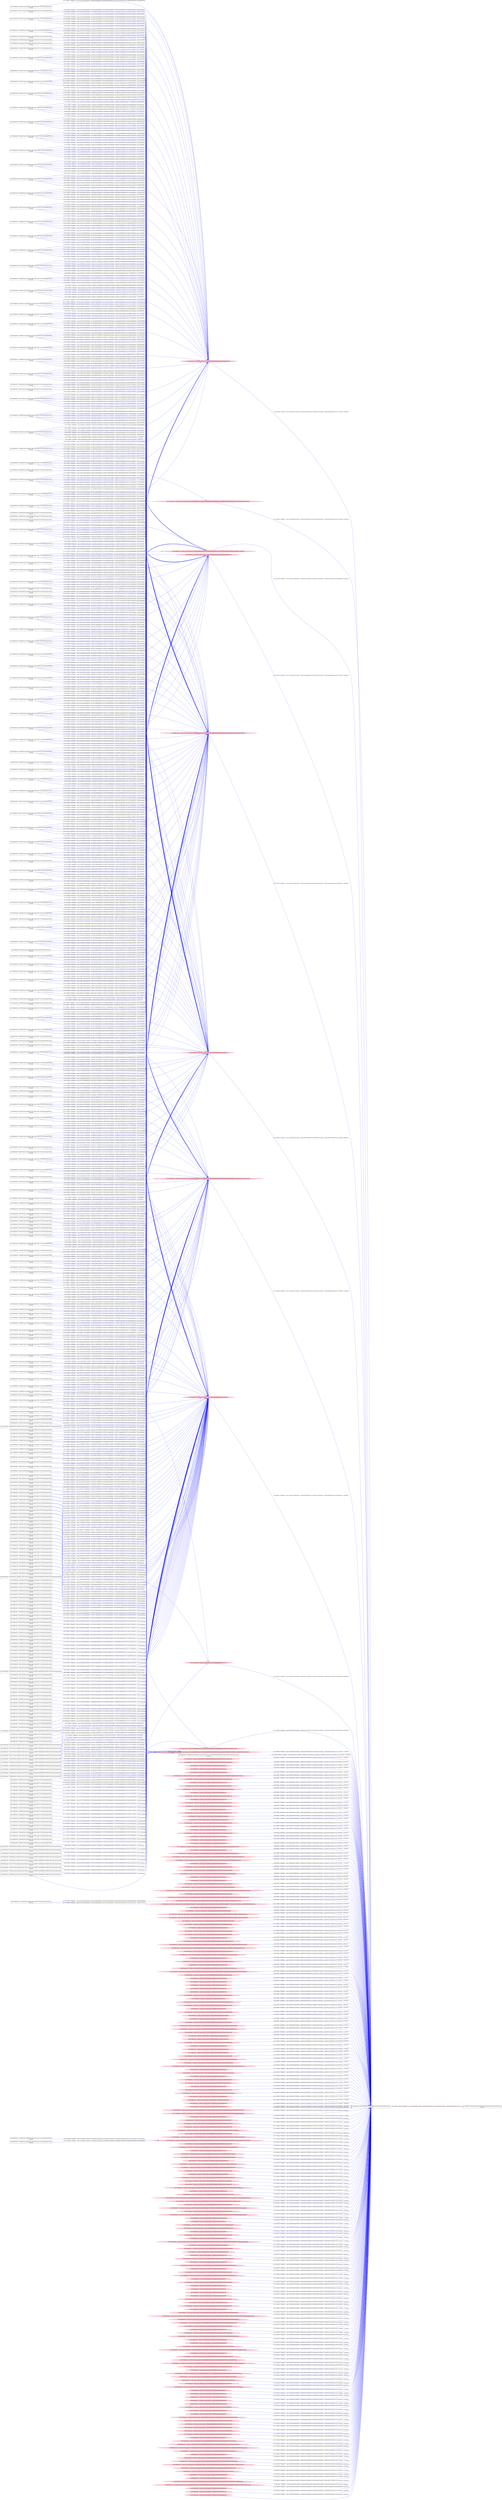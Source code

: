 digraph  {
rankdir=LR
"0"[color=black,label="id:0 HopCount: 0 pid:7628 proc_starttime:0 cmd: owner uid:null owner group id:null,\n null null", shape=box,style=solid];
"1"[color=black,label="id:1 HopCount: 1 pid:3944 proc_starttime:0 cmd: owner uid:null owner group id:null,\n null null", shape=box,style=solid];
"0" -> "1" [id=525,__obj="PROC_CREATE"color=red,label="id:525 PROC_CREATE **NORMAL**  seqs:[1558045368532000000, 1558045368532000000] T:[1558045368532000000, 1558045368532000000] relT:[0, 0]",style=solid];
"149"[color=black,label="id:149 HopCount: -3 pid:1556 proc_starttime:0 cmd: owner uid:S-1-5-18 owner group id:null,\n null null", shape=box,style=solid];
"206"[color=pink,label="id:206 HopCount: -2 owner uid: owner group id: /Device/HarddiskVolume2/Users/admin ", shape=oval,style=filled];
"149" -> "206" [id=526,__obj="WRITE"color=blue,label="id:526 WRITE **NORMAL**  seqs:[1557953165290000000, 1557955227024000000] T:[1557953165290000000, 1557955227024000000] relT:[92203242000000, 90141508000000]",style=solid];
"4"[color=black,label="id:4 HopCount: -3 pid:7872 proc_starttime:0 cmd: owner uid:S-1-5-18 owner group id:null,\n null null", shape=box,style=solid];
"314"[color=pink,label="id:314 HopCount: -2 owner uid: owner group id: /Device/HarddiskVolume2/USERS/ADMIN/APPDATA/ROAMING/MOZILLA/FIREFOX/PROFILES/LXKEHH21.DEFAULT/PLACES.SQLITE-WAL ", shape=oval,style=filled];
"4" -> "314" [id=527,__obj="WRITE"color=blue,label="id:527 WRITE **NORMAL**  seqs:[1557971546579000000, 1557971546579000000] T:[1557971546579000000, 1557971546579000000] relT:[73821953000000, 73821953000000]",style=solid];
"391"[color=black,label="id:391 HopCount: -3 pid:8152 proc_starttime:0 cmd: owner uid:S-1-5-18 owner group id:null,\n null null", shape=box,style=solid];
"391" -> "314" [id=528,__obj="WRITE"color=blue,label="id:528 WRITE **NORMAL**  seqs:[1558008259029000000, 1558008800405000000] T:[1558008259029000000, 1558008800405000000] relT:[37109503000000, 36568127000000]",style=solid];
"5"[color=black,label="id:5 HopCount: -3 pid:2452 proc_starttime:0 cmd: owner uid:S-1-5-18 owner group id:null,\n null null", shape=box,style=solid];
"5" -> "206" [id=529,__obj="WRITE"color=blue,label="id:529 WRITE **NORMAL**  seqs:[1557857208877000000, 1557857689382000000] T:[1557857208877000000, 1557857689382000000] relT:[188159655000000, 187679150000000]",style=solid];
"201"[color=black,label="id:201 HopCount: -3 pid:4528 proc_starttime:0 cmd: owner uid:S-1-5-18 owner group id:null,\n null null", shape=box,style=solid];
"201" -> "314" [id=530,__obj="WRITE"color=blue,label="id:530 WRITE **NORMAL**  seqs:[1558023444416000000, 1558023444416000000] T:[1558023444416000000, 1558023444416000000] relT:[21924116000000, 21924116000000]",style=solid];
"207"[color=black,label="id:207 HopCount: -3 pid:8572 proc_starttime:0 cmd: owner uid:S-1-5-18 owner group id:null,\n null null", shape=box,style=solid];
"207" -> "314" [id=531,__obj="WRITE"color=blue,label="id:531 WRITE **NORMAL**  seqs:[1557962663951000000, 1557962663951000000] T:[1557962663951000000, 1557962663951000000] relT:[82704581000000, 82704581000000]",style=solid];
"7"[color=black,label="id:7 HopCount: -3 pid:5060 proc_starttime:0 cmd: owner uid:S-1-5-18 owner group id:null,\n null null", shape=box,style=solid];
"7" -> "206" [id=532,__obj="WRITE"color=blue,label="id:532 WRITE **NORMAL**  seqs:[1557863412985000000, 1557869802491000000] T:[1557863412985000000, 1557869802491000000] relT:[181955547000000, 175566041000000]",style=solid];
"43"[color=black,label="id:43 HopCount: -3 pid:1868 proc_starttime:0 cmd: owner uid:S-1-5-18 owner group id:null,\n null null", shape=box,style=solid];
"43" -> "314" [id=533,__obj="WRITE"color=blue,label="id:533 WRITE **NORMAL**  seqs:[1557987196884000000, 1557987196884000000] T:[1557987196884000000, 1557987196884000000] relT:[58171648000000, 58171648000000]",style=solid];
"9"[color=black,label="id:9 HopCount: -3 pid:8740 proc_starttime:0 cmd: owner uid:S-1-5-18 owner group id:null,\n null null", shape=box,style=solid];
"9" -> "314" [id=534,__obj="WRITE"color=blue,label="id:534 WRITE **NORMAL**  seqs:[1557987736486000000, 1557987736486000000] T:[1557987736486000000, 1557987736486000000] relT:[57632046000000, 57632046000000]",style=solid];
"345"[color=black,label="id:345 HopCount: -3 pid:6248 proc_starttime:0 cmd: owner uid:S-1-5-18 owner group id:null,\n null null", shape=box,style=solid];
"345" -> "206" [id=535,__obj="WRITE"color=blue,label="id:535 WRITE **NORMAL**  seqs:[1558043016366000000, 1558043906655000000] T:[1558043016366000000, 1558043906655000000] relT:[2352166000000, 1461877000000]",style=solid];
"403"[color=black,label="id:403 HopCount: -3 pid:8352 proc_starttime:0 cmd: owner uid:S-1-5-18 owner group id:null,\n null null", shape=box,style=solid];
"403" -> "206" [id=536,__obj="WRITE"color=blue,label="id:536 WRITE **NORMAL**  seqs:[1558019827294000000, 1558023404169000000] T:[1558019827294000000, 1558023404169000000] relT:[25541238000000, 21964363000000]",style=solid];
"138"[color=black,label="id:138 HopCount: -3 pid:3468 proc_starttime:0 cmd: owner uid:S-1-5-18 owner group id:null,\n null null", shape=box,style=solid];
"138" -> "314" [id=537,__obj="WRITE"color=blue,label="id:537 WRITE **NORMAL**  seqs:[1558022507376000000, 1558022507376000000] T:[1558022507376000000, 1558022507376000000] relT:[22861156000000, 22861156000000]",style=solid];
"163"[color=black,label="id:163 HopCount: -3 pid:868 proc_starttime:0 cmd: owner uid:S-1-5-18 owner group id:null,\n null null", shape=box,style=solid];
"163" -> "206" [id=538,__obj="WRITE"color=blue,label="id:538 WRITE **NORMAL**  seqs:[1557954706665000000, 1557955100059000000] T:[1557954706665000000, 1557955100059000000] relT:[90661867000000, 90268473000000]",style=solid];
"127"[color=black,label="id:127 HopCount: -3 pid:7896 proc_starttime:0 cmd: owner uid:S-1-5-18 owner group id:null,\n null null", shape=box,style=solid];
"127" -> "314" [id=539,__obj="WRITE"color=blue,label="id:539 WRITE **NORMAL**  seqs:[1557948430712000000, 1557948430712000000] T:[1557948430712000000, 1557948430712000000] relT:[96937820000000, 96937820000000]",style=solid];
"522"[color=black,label="id:522 HopCount: -3 pid:6944 proc_starttime:0 cmd: owner uid:S-1-5-18 owner group id:null,\n null null", shape=box,style=solid];
"522" -> "206" [id=540,__obj="WRITE"color=blue,label="id:540 WRITE **NORMAL**  seqs:[1557872982735000000, 1557873381557000000] T:[1557872982735000000, 1557873381557000000] relT:[172385797000000, 171986975000000]",style=solid];
"11"[color=black,label="id:11 HopCount: -3 pid:1596 proc_starttime:0 cmd: owner uid:S-1-5-18 owner group id:null,\n null null", shape=box,style=solid];
"11" -> "314" [id=541,__obj="WRITE"color=blue,label="id:541 WRITE **NORMAL**  seqs:[1558013765626000000, 1558015875473000000] T:[1558013765626000000, 1558015875473000000] relT:[31602906000000, 29493059000000]",style=solid];
"13"[color=black,label="id:13 HopCount: -3 pid:1584 proc_starttime:0 cmd: owner uid:S-1-5-18 owner group id:null,\n null null", shape=box,style=solid];
"13" -> "206" [id=542,__obj="WRITE"color=blue,label="id:542 WRITE **NORMAL**  seqs:[1557849949682000000, 1557849949682000000] T:[1557849949682000000, 1557849949682000000] relT:[195418850000000, 195418850000000]",style=solid];
"227"[color=black,label="id:227 HopCount: -3 pid:5816 proc_starttime:0 cmd: owner uid:S-1-5-18 owner group id:null,\n null null", shape=box,style=solid];
"227" -> "206" [id=543,__obj="WRITE"color=blue,label="id:543 WRITE **NORMAL**  seqs:[1558045328823000000, 1558045328823000000] T:[1558045328823000000, 1558045328823000000] relT:[39709000000, 39709000000]",style=solid];
"17"[color=black,label="id:17 HopCount: -3 pid:7520 proc_starttime:0 cmd: owner uid:S-1-5-18 owner group id:null,\n null null", shape=box,style=solid];
"17" -> "314" [id=544,__obj="WRITE"color=blue,label="id:544 WRITE **NORMAL**  seqs:[1558007177819000000, 1558007177819000000] T:[1558007177819000000, 1558007177819000000] relT:[38190713000000, 38190713000000]",style=solid];
"91"[color=black,label="id:91 HopCount: -3 pid:6444 proc_starttime:0 cmd: owner uid:S-1-5-18 owner group id:null,\n null null", shape=box,style=solid];
"91" -> "206" [id=545,__obj="WRITE"color=blue,label="id:545 WRITE **NORMAL**  seqs:[1557849683494000000, 1557851362424000000] T:[1557849683494000000, 1557851362424000000] relT:[195685038000000, 194006108000000]",style=solid];
"260"[color=black,label="id:260 HopCount: -3 pid:7696 proc_starttime:0 cmd: owner uid:S-1-5-21-231540947-922634896-4161786520-1004 owner group id:null,\n null null", shape=box,style=solid];
"260" -> "314" [id=546,__obj="WRITE"color=blue,label="id:546 WRITE **NORMAL**  seqs:[1558021175249000000, 1558021175249000000] T:[1558021175249000000, 1558021175249000000] relT:[24193283000000, 24193283000000]",style=solid];
"20"[color=black,label="id:20 HopCount: -3 pid:4084 proc_starttime:0 cmd: owner uid:S-1-5-18 owner group id:null,\n null null", shape=box,style=solid];
"20" -> "314" [id=547,__obj="WRITE"color=blue,label="id:547 WRITE **NORMAL**  seqs:[1557983417214000000, 1557985577178000000] T:[1557983417214000000, 1557985577178000000] relT:[61951318000000, 59791354000000]",style=solid];
"214"[color=black,label="id:214 HopCount: -3 pid:6660 proc_starttime:0 cmd: owner uid:S-1-5-18 owner group id:null,\n null null", shape=box,style=solid];
"214" -> "206" [id=548,__obj="WRITE"color=blue,label="id:548 WRITE **NORMAL**  seqs:[1558044299731000000, 1558045154501000000] T:[1558044299731000000, 1558045154501000000] relT:[1068801000000, 214031000000]",style=solid];
"23"[color=black,label="id:23 HopCount: -3 pid:1876 proc_starttime:0 cmd: owner uid:S-1-5-18 owner group id:null,\n null null", shape=box,style=solid];
"23" -> "206" [id=549,__obj="WRITE"color=blue,label="id:549 WRITE **NORMAL**  seqs:[1557936244468000000, 1557937015911000000] T:[1557936244468000000, 1557937015911000000] relT:[109124064000000, 108352621000000]",style=solid];
"24"[color=black,label="id:24 HopCount: -3 pid:260 proc_starttime:0 cmd: owner uid:S-1-5-18 owner group id:null,\n null null", shape=box,style=solid];
"24" -> "314" [id=550,__obj="WRITE"color=blue,label="id:550 WRITE **NORMAL**  seqs:[1557990984419000000, 1557991516757000000] T:[1557990984419000000, 1557991516757000000] relT:[54384113000000, 53851775000000]",style=solid];
"22"[color=black,label="id:22 HopCount: -2 pid:4804 proc_starttime:0 cmd: owner uid:S-1-5-21-231540947-922634896-4161786520-1004 owner group id:null,\n null null", shape=box,style=solid];
"22" -> "0" [id=551,__obj="PROC_CREATE"color=red,label="id:551 PROC_CREATE **NORMAL**  seqs:[1558045367779000000, 1558045367779000000] T:[1558045367779000000, 1558045367779000000] relT:[753000000, 753000000]",style=solid];
"69"[color=black,label="id:69 HopCount: -3 pid:716 proc_starttime:0 cmd: owner uid:S-1-5-18 owner group id:null,\n null null", shape=box,style=solid];
"69" -> "206" [id=552,__obj="WRITE"color=blue,label="id:552 WRITE **NORMAL**  seqs:[1557919192068000000, 1557919192068000000] T:[1557919192068000000, 1557919192068000000] relT:[126176464000000, 126176464000000]",style=solid];
"259"[color=black,label="id:259 HopCount: -3 pid:8092 proc_starttime:0 cmd: owner uid:S-1-5-18 owner group id:null,\n null null", shape=box,style=solid];
"259" -> "314" [id=553,__obj="WRITE"color=blue,label="id:553 WRITE **NORMAL**  seqs:[1558028199972000000, 1558028199972000000] T:[1558028199972000000, 1558028199972000000] relT:[17168560000000, 17168560000000]",style=solid];
"109"[color=black,label="id:109 HopCount: -3 pid:7568 proc_starttime:0 cmd: owner uid:S-1-5-18 owner group id:null,\n null null", shape=box,style=solid];
"109" -> "206" [id=554,__obj="WRITE"color=blue,label="id:554 WRITE **NORMAL**  seqs:[1557931460171000000, 1557933585471000000] T:[1557931460171000000, 1557933585471000000] relT:[113908361000000, 111783061000000]",style=solid];
"315"[color=black,label="id:315 HopCount: -3 pid:6496 proc_starttime:0 cmd: owner uid:S-1-5-18 owner group id:null,\n null null", shape=box,style=solid];
"315" -> "314" [id=555,__obj="WRITE"color=blue,label="id:555 WRITE **NORMAL**  seqs:[1557963437752000000, 1557967244018000000] T:[1557963437752000000, 1557967244018000000] relT:[81930780000000, 78124514000000]",style=solid];
"26"[color=pink,label="id:26 HopCount: -2 owner uid: owner group id: /Device/HarddiskVolume2/Windows/System32/msimg32.dll ", shape=oval,style=filled];
"26" -> "0" [id=556,__obj="READ"color=blue,label="id:556 READ **NORMAL**  seqs:[1558045367816000000, 1558045367816000000] T:[1558045367816000000, 1558045367816000000] relT:[716000000, 716000000]",style=solid];
"29"[color=black,label="id:29 HopCount: -3 pid:1580 proc_starttime:0 cmd: owner uid:S-1-5-18 owner group id:null,\n null null", shape=box,style=solid];
"29" -> "206" [id=557,__obj="WRITE"color=blue,label="id:557 WRITE **NORMAL**  seqs:[1557880964099000000, 1557880964099000000] T:[1557880964099000000, 1557880964099000000] relT:[164404433000000, 164404433000000]",style=solid];
"252"[color=black,label="id:252 HopCount: -3 pid:2212 proc_starttime:0 cmd: owner uid:S-1-5-18 owner group id:null,\n null null", shape=box,style=solid];
"252" -> "314" [id=558,__obj="WRITE"color=blue,label="id:558 WRITE **NORMAL**  seqs:[1558038636347000000, 1558038636347000000] T:[1558038636347000000, 1558038636347000000] relT:[6732185000000, 6732185000000]",style=solid];
"378"[color=black,label="id:378 HopCount: -3 pid:3892 proc_starttime:0 cmd: owner uid:S-1-5-18 owner group id:null,\n null null", shape=box,style=solid];
"378" -> "314" [id=559,__obj="WRITE"color=blue,label="id:559 WRITE **NORMAL**  seqs:[1558013657569000000, 1558013657569000000] T:[1558013657569000000, 1558013657569000000] relT:[31710963000000, 31710963000000]",style=solid];
"28"[color=pink,label="id:28 HopCount: -2 owner uid: owner group id: /Device/HarddiskVolume2/Users/admin/Pictures/desktop.ini ", shape=oval,style=filled];
"28" -> "0" [id=560,__obj="READ"color=blue,label="id:560 READ **NORMAL**  seqs:[1558045367851000000, 1558045367851000000] T:[1558045367851000000, 1558045367851000000] relT:[681000000, 681000000]",style=solid];
"432"[color=pink,label="id:432 HopCount: -2 owner uid: owner group id: /Device/HarddiskVolume2/Users/admin/AppData/Local ", shape=oval,style=filled];
"252" -> "432" [id=561,__obj="WRITE"color=blue,label="id:561 WRITE **NORMAL**  seqs:[1558037853140000000, 1558038398719000000] T:[1558037853140000000, 1558038398719000000] relT:[7515392000000, 6969813000000]",style=solid];
"399"[color=black,label="id:399 HopCount: -3 pid:6332 proc_starttime:0 cmd: owner uid:S-1-5-18 owner group id:null,\n null null", shape=box,style=solid];
"399" -> "432" [id=562,__obj="WRITE"color=blue,label="id:562 WRITE **NORMAL**  seqs:[1558020504650000000, 1558021599561000000] T:[1558020504650000000, 1558021599561000000] relT:[24863882000000, 23768971000000]",style=solid];
"33"[color=black,label="id:33 HopCount: -3 pid:6132 proc_starttime:0 cmd: owner uid:S-1-5-18 owner group id:null,\n null null", shape=box,style=solid];
"33" -> "432" [id=563,__obj="WRITE"color=blue,label="id:563 WRITE **NORMAL**  seqs:[1557845433523000000, 1557845433523000000] T:[1557845433523000000, 1557845433523000000] relT:[199935009000000, 199935009000000]",style=solid];
"34"[color=black,label="id:34 HopCount: -3 pid:8544 proc_starttime:0 cmd: owner uid:S-1-5-18 owner group id:null,\n null null", shape=box,style=solid];
"34" -> "432" [id=564,__obj="WRITE"color=blue,label="id:564 WRITE **NORMAL**  seqs:[1558033160671000000, 1558033160671000000] T:[1558033160671000000, 1558033160671000000] relT:[12207861000000, 12207861000000]",style=solid];
"209"[color=black,label="id:209 HopCount: -3 pid:8528 proc_starttime:0 cmd: owner uid:S-1-5-18 owner group id:null,\n null null", shape=box,style=solid];
"209" -> "432" [id=565,__obj="WRITE"color=blue,label="id:565 WRITE **NORMAL**  seqs:[1558013185861000000, 1558013185861000000] T:[1558013185861000000, 1558013185861000000] relT:[32182671000000, 32182671000000]",style=solid];
"348"[color=black,label="id:348 HopCount: -3 pid:7500 proc_starttime:0 cmd: owner uid:S-1-5-18 owner group id:null,\n null null", shape=box,style=solid];
"348" -> "432" [id=566,__obj="WRITE"color=blue,label="id:566 WRITE **NORMAL**  seqs:[1558039092252000000, 1558041526412000000] T:[1558039092252000000, 1558041526412000000] relT:[6276280000000, 3842120000000]",style=solid];
"19"[color=black,label="id:19 HopCount: -3 pid:4620 proc_starttime:0 cmd: owner uid:S-1-5-18 owner group id:null,\n null null", shape=box,style=solid];
"19" -> "206" [id=567,__obj="WRITE"color=blue,label="id:567 WRITE **NORMAL**  seqs:[1557891030458000000, 1557891030458000000] T:[1557891030458000000, 1557891030458000000] relT:[154338074000000, 154338074000000]",style=solid];
"36"[color=black,label="id:36 HopCount: -3 pid:8080 proc_starttime:0 cmd: owner uid:S-1-5-18 owner group id:null,\n null null", shape=box,style=solid];
"36" -> "432" [id=568,__obj="WRITE"color=blue,label="id:568 WRITE **NORMAL**  seqs:[1557940450751000000, 1557940450751000000] T:[1557940450751000000, 1557940450751000000] relT:[104917781000000, 104917781000000]",style=solid];
"39"[color=black,label="id:39 HopCount: -3 pid:4848 proc_starttime:0 cmd: owner uid:S-1-5-18 owner group id:null,\n null null", shape=box,style=solid];
"39" -> "206" [id=569,__obj="WRITE"color=blue,label="id:569 WRITE **NORMAL**  seqs:[1557890168839000000, 1557892821295000000] T:[1557890168839000000, 1557892821295000000] relT:[155199693000000, 152547237000000]",style=solid];
"293"[color=black,label="id:293 HopCount: -3 pid:7448 proc_starttime:0 cmd: owner uid:S-1-5-18 owner group id:null,\n null null", shape=box,style=solid];
"293" -> "314" [id=570,__obj="WRITE"color=blue,label="id:570 WRITE **NORMAL**  seqs:[1558014739264000000, 1558032273215000000] T:[1558014739264000000, 1558032273215000000] relT:[30629268000000, 13095317000000]",style=solid];
"213"[color=black,label="id:213 HopCount: -3 pid:7048 proc_starttime:0 cmd: owner uid:S-1-5-18 owner group id:null,\n null null", shape=box,style=solid];
"213" -> "314" [id=571,__obj="WRITE"color=blue,label="id:571 WRITE **NORMAL**  seqs:[1557974777097000000, 1557976937226000000] T:[1557974777097000000, 1557976937226000000] relT:[70591435000000, 68431306000000]",style=solid];
"374"[color=black,label="id:374 HopCount: -3 pid:5444 proc_starttime:0 cmd: owner uid:S-1-5-18 owner group id:null,\n null null", shape=box,style=solid];
"374" -> "206" [id=572,__obj="WRITE"color=blue,label="id:572 WRITE **NORMAL**  seqs:[1558032100132000000, 1558034486767000000] T:[1558032100132000000, 1558034486767000000] relT:[13268400000000, 10881765000000]",style=solid];
"238"[color=black,label="id:238 HopCount: -3 pid:8512 proc_starttime:0 cmd: owner uid:S-1-5-18 owner group id:null,\n null null", shape=box,style=solid];
"238" -> "314" [id=573,__obj="WRITE"color=blue,label="id:573 WRITE **NORMAL**  seqs:[1557997456897000000, 1557997456897000000] T:[1557997456897000000, 1557997456897000000] relT:[47911635000000, 47911635000000]",style=solid];
"14"[color=black,label="id:14 HopCount: -3 pid:7372 proc_starttime:0 cmd: owner uid:S-1-5-18 owner group id:null,\n null null", shape=box,style=solid];
"14" -> "314" [id=574,__obj="WRITE"color=blue,label="id:574 WRITE **NORMAL**  seqs:[1558009341518000000, 1558009341518000000] T:[1558009341518000000, 1558009341518000000] relT:[36027014000000, 36027014000000]",style=solid];
"343"[color=black,label="id:343 HopCount: -3 pid:6332 proc_starttime:0 cmd: owner uid:S-1-5-18 owner group id:null,\n null null", shape=box,style=solid];
"343" -> "314" [id=575,__obj="WRITE"color=blue,label="id:575 WRITE **NORMAL**  seqs:[1558039856635000000, 1558045337007000000] T:[1558039856635000000, 1558045337007000000] relT:[5511897000000, 31525000000]",style=solid];
"41"[color=black,label="id:41 HopCount: -3 pid:4708 proc_starttime:0 cmd: owner uid:S-1-5-18 owner group id:null,\n null null", shape=box,style=solid];
"41" -> "206" [id=576,__obj="WRITE"color=blue,label="id:576 WRITE **NORMAL**  seqs:[1557931684118000000, 1557932771642000000] T:[1557931684118000000, 1557932771642000000] relT:[113684414000000, 112596890000000]",style=solid];
"395"[color=black,label="id:395 HopCount: -3 pid:4460 proc_starttime:0 cmd: owner uid:S-1-5-18 owner group id:null,\n null null", shape=box,style=solid];
"395" -> "206" [id=577,__obj="WRITE"color=blue,label="id:577 WRITE **NORMAL**  seqs:[1557955649795000000, 1557957355158000000] T:[1557955649795000000, 1557957355158000000] relT:[89718737000000, 88013374000000]",style=solid];
"241"[color=black,label="id:241 HopCount: -3 pid:2536 proc_starttime:0 cmd: owner uid:S-1-5-18 owner group id:null,\n null null", shape=box,style=solid];
"241" -> "314" [id=578,__obj="WRITE"color=blue,label="id:578 WRITE **NORMAL**  seqs:[1558028492034000000, 1558029571937000000] T:[1558028492034000000, 1558029571937000000] relT:[16876498000000, 15796595000000]",style=solid];
"366"[color=black,label="id:366 HopCount: -3 pid:7660 proc_starttime:0 cmd: owner uid:S-1-5-18 owner group id:null,\n null null", shape=box,style=solid];
"366" -> "206" [id=579,__obj="WRITE"color=blue,label="id:579 WRITE **NORMAL**  seqs:[1558033494508000000, 1558035432026000000] T:[1558033494508000000, 1558035432026000000] relT:[11874024000000, 9936506000000]",style=solid];
"350"[color=black,label="id:350 HopCount: -3 pid:6652 proc_starttime:0 cmd: owner uid:S-1-5-18 owner group id:null,\n null null", shape=box,style=solid];
"350" -> "314" [id=580,__obj="WRITE"color=blue,label="id:580 WRITE **NORMAL**  seqs:[1558043054450000000, 1558043691841000000] T:[1558043054450000000, 1558043691841000000] relT:[2314082000000, 1676691000000]",style=solid];
"45"[color=black,label="id:45 HopCount: -3 pid:4632 proc_starttime:0 cmd: owner uid:S-1-5-18 owner group id:null,\n null null", shape=box,style=solid];
"45" -> "206" [id=581,__obj="WRITE"color=blue,label="id:581 WRITE **NORMAL**  seqs:[1557892682994000000, 1557892682994000000] T:[1557892682994000000, 1557892682994000000] relT:[152685538000000, 152685538000000]",style=solid];
"348" -> "314" [id=582,__obj="WRITE"color=blue,label="id:582 WRITE **NORMAL**  seqs:[1558039159915000000, 1558042400005000000] T:[1558039159915000000, 1558042400005000000] relT:[6208617000000, 2968527000000]",style=solid];
"211"[color=black,label="id:211 HopCount: -3 pid:8812 proc_starttime:0 cmd: owner uid:S-1-5-18 owner group id:null,\n null null", shape=box,style=solid];
"211" -> "314" [id=583,__obj="WRITE"color=blue,label="id:583 WRITE **NORMAL**  seqs:[1558006637544000000, 1558006637544000000] T:[1558006637544000000, 1558006637544000000] relT:[38730988000000, 38730988000000]",style=solid];
"161"[color=black,label="id:161 HopCount: -3 pid:5220 proc_starttime:0 cmd: owner uid:S-1-5-18 owner group id:null,\n null null", shape=box,style=solid];
"161" -> "206" [id=584,__obj="WRITE"color=blue,label="id:584 WRITE **NORMAL**  seqs:[1557861946456000000, 1557861946456000000] T:[1557861946456000000, 1557861946456000000] relT:[183422076000000, 183422076000000]",style=solid];
"303"[color=black,label="id:303 HopCount: -3 pid:6024 proc_starttime:0 cmd: owner uid:S-1-5-18 owner group id:null,\n null null", shape=box,style=solid];
"303" -> "314" [id=585,__obj="WRITE"color=blue,label="id:585 WRITE **NORMAL**  seqs:[1557958928427000000, 1557963081625000000] T:[1557958928427000000, 1557963081625000000] relT:[86440105000000, 82286907000000]",style=solid];
"293" -> "432" [id=586,__obj="WRITE"color=blue,label="id:586 WRITE **NORMAL**  seqs:[1558018553782000000, 1558032716753000000] T:[1558018553782000000, 1558032716753000000] relT:[26814750000000, 12651779000000]",style=solid];
"328"[color=black,label="id:328 HopCount: -3 pid:6152 proc_starttime:0 cmd: owner uid:S-1-5-18 owner group id:null,\n null null", shape=box,style=solid];
"328" -> "206" [id=587,__obj="WRITE"color=blue,label="id:587 WRITE **NORMAL**  seqs:[1557957708281000000, 1557960805224000000] T:[1557957708281000000, 1557960805224000000] relT:[87660251000000, 84563308000000]",style=solid];
"32"[color=black,label="id:32 HopCount: -3 pid:800 proc_starttime:0 cmd: owner uid:S-1-5-18 owner group id:null,\n null null", shape=box,style=solid];
"32" -> "314" [id=588,__obj="WRITE"color=blue,label="id:588 WRITE **NORMAL**  seqs:[1558010417334000000, 1558010466651000000] T:[1558010417334000000, 1558010466651000000] relT:[34951198000000, 34901881000000]",style=solid];
"255"[color=black,label="id:255 HopCount: -3 pid:4856 proc_starttime:0 cmd: owner uid:S-1-5-18 owner group id:null,\n null null", shape=box,style=solid];
"255" -> "432" [id=589,__obj="WRITE"color=blue,label="id:589 WRITE **NORMAL**  seqs:[1558016886375000000, 1558017081706000000] T:[1558016886375000000, 1558017081706000000] relT:[28482157000000, 28286826000000]",style=solid];
"188"[color=black,label="id:188 HopCount: -3 pid:588 proc_starttime:0 cmd: owner uid:S-1-5-18 owner group id:null,\n null null", shape=box,style=solid];
"188" -> "432" [id=590,__obj="WRITE"color=blue,label="id:590 WRITE **NORMAL**  seqs:[1557968414813000000, 1557969741081000000] T:[1557968414813000000, 1557969741081000000] relT:[76953719000000, 75627451000000]",style=solid];
"303" -> "432" [id=591,__obj="WRITE"color=blue,label="id:591 WRITE **NORMAL**  seqs:[1557960222978000000, 1557960222978000000] T:[1557960222978000000, 1557960222978000000] relT:[85145554000000, 85145554000000]",style=solid];
"350" -> "432" [id=592,__obj="WRITE"color=blue,label="id:592 WRITE **NORMAL**  seqs:[1558042914154000000, 1558044419792000000] T:[1558042914154000000, 1558044419792000000] relT:[2454378000000, 948740000000]",style=solid];
"318"[color=black,label="id:318 HopCount: -3 pid:236 proc_starttime:0 cmd: owner uid:S-1-5-18 owner group id:null,\n null null", shape=box,style=solid];
"318" -> "432" [id=593,__obj="WRITE"color=blue,label="id:593 WRITE **NORMAL**  seqs:[1558016747833000000, 1558020126372000000] T:[1558016747833000000, 1558020126372000000] relT:[28620699000000, 25242160000000]",style=solid];
"273"[color=black,label="id:273 HopCount: -3 pid:5548 proc_starttime:0 cmd: owner uid:S-1-5-18 owner group id:null,\n null null", shape=box,style=solid];
"273" -> "432" [id=594,__obj="WRITE"color=blue,label="id:594 WRITE **NORMAL**  seqs:[1558037545667000000, 1558038287160000000] T:[1558037545667000000, 1558038287160000000] relT:[7822865000000, 7081372000000]",style=solid];
"51"[color=black,label="id:51 HopCount: -3 pid:8248 proc_starttime:0 cmd: owner uid:S-1-5-18 owner group id:null,\n null null", shape=box,style=solid];
"51" -> "432" [id=595,__obj="WRITE"color=blue,label="id:595 WRITE **NORMAL**  seqs:[1557985931965000000, 1557985931965000000] T:[1557985931965000000, 1557985931965000000] relT:[59436567000000, 59436567000000]",style=solid];
"250"[color=black,label="id:250 HopCount: -3 pid:532 proc_starttime:0 cmd: owner uid:S-1-5-18 owner group id:null,\n null null", shape=box,style=solid];
"250" -> "432" [id=596,__obj="WRITE"color=blue,label="id:596 WRITE **NORMAL**  seqs:[1558040883437000000, 1558041103016000000] T:[1558040883437000000, 1558041103016000000] relT:[4485095000000, 4265516000000]",style=solid];
"168"[color=black,label="id:168 HopCount: -3 pid:600 proc_starttime:0 cmd: owner uid:S-1-5-18 owner group id:null,\n null null", shape=box,style=solid];
"183"[color=pink,label="id:183 HopCount: -2 owner uid: owner group id: /Device/HarddiskVolume2/USERS/ADMIN/APPDATA/ROAMING/MOZILLA/FIREFOX/PROFILES/LXKEHH21.DEFAULT ", shape=oval,style=filled];
"168" -> "183" [id=597,__obj="WRITE"color=blue,label="id:597 WRITE **NORMAL**  seqs:[1557964507168000000, 1557967475557000000] T:[1557964507168000000, 1557967475557000000] relT:[80861364000000, 77892975000000]",style=solid];
"348" -> "206" [id=598,__obj="WRITE"color=blue,label="id:598 WRITE **NORMAL**  seqs:[1558038147624000000, 1558042946828000000] T:[1558038147624000000, 1558042946828000000] relT:[7220908000000, 2421704000000]",style=solid];
"366" -> "314" [id=599,__obj="WRITE"color=blue,label="id:599 WRITE **NORMAL**  seqs:[1558034452663000000, 1558035392474000000] T:[1558034452663000000, 1558035392474000000] relT:[10915869000000, 9976058000000]",style=solid];
"318" -> "183" [id=600,__obj="WRITE"color=blue,label="id:600 WRITE **NORMAL**  seqs:[1558017277939000000, 1558021028999000000] T:[1558017277939000000, 1558021028999000000] relT:[28090593000000, 24339533000000]",style=solid];
"268"[color=black,label="id:268 HopCount: -3 pid:876 proc_starttime:0 cmd: owner uid:S-1-5-18 owner group id:null,\n null null", shape=box,style=solid];
"268" -> "206" [id=601,__obj="WRITE"color=blue,label="id:601 WRITE **NORMAL**  seqs:[1557963079231000000, 1557963079231000000] T:[1557963079231000000, 1557963079231000000] relT:[82289301000000, 82289301000000]",style=solid];
"247"[color=black,label="id:247 HopCount: -3 pid:5620 proc_starttime:0 cmd: owner uid:S-1-5-21-231540947-922634896-4161786520-1004 owner group id:null,\n null null", shape=box,style=solid];
"247" -> "314" [id=602,__obj="WRITE"color=blue,label="id:602 WRITE **NORMAL**  seqs:[1557948406596000000, 1557948452190000000] T:[1557948406596000000, 1557948452190000000] relT:[96961936000000, 96916342000000]",style=solid];
"54"[color=black,label="id:54 HopCount: -3 pid:2360 proc_starttime:0 cmd: owner uid:S-1-5-18 owner group id:null,\n null null", shape=box,style=solid];
"54" -> "206" [id=603,__obj="WRITE"color=blue,label="id:603 WRITE **NORMAL**  seqs:[1557896232541000000, 1557896232541000000] T:[1557896232541000000, 1557896232541000000] relT:[149135991000000, 149135991000000]",style=solid];
"353"[color=black,label="id:353 HopCount: -3 pid:1188 proc_starttime:0 cmd: owner uid:S-1-5-18 owner group id:null,\n null null", shape=box,style=solid];
"353" -> "314" [id=604,__obj="WRITE"color=blue,label="id:604 WRITE **NORMAL**  seqs:[1557959572411000000, 1557959572411000000] T:[1557959572411000000, 1557959572411000000] relT:[85796121000000, 85796121000000]",style=solid];
"328" -> "314" [id=605,__obj="WRITE"color=blue,label="id:605 WRITE **NORMAL**  seqs:[1557956763171000000, 1557962905786000000] T:[1557956763171000000, 1557962905786000000] relT:[88605361000000, 82462746000000]",style=solid];
"72"[color=black,label="id:72 HopCount: -3 pid:5264 proc_starttime:0 cmd: owner uid:S-1-5-21-231540947-922634896-4161786520-1004 owner group id:null,\n null null", shape=box,style=solid];
"72" -> "314" [id=606,__obj="WRITE"color=blue,label="id:606 WRITE **NORMAL**  seqs:[1558044835490000000, 1558045019943000000] T:[1558044835490000000, 1558045019943000000] relT:[533042000000, 348589000000]",style=solid];
"63"[color=black,label="id:63 HopCount: -3 pid:1192 proc_starttime:0 cmd: owner uid:S-1-5-21-231540947-922634896-4161786520-1004 owner group id:null,\n null null", shape=box,style=solid];
"63" -> "314" [id=607,__obj="WRITE"color=blue,label="id:607 WRITE **NORMAL**  seqs:[1557947689498000000, 1557947712076000000] T:[1557947689498000000, 1557947712076000000] relT:[97679034000000, 97656456000000]",style=solid];
"268" -> "183" [id=608,__obj="WRITE"color=blue,label="id:608 WRITE **NORMAL**  seqs:[1557963079238000000, 1557965623910000000] T:[1557963079238000000, 1557965623910000000] relT:[82289294000000, 79744622000000]",style=solid];
"57"[color=black,label="id:57 HopCount: -3 pid:1448 proc_starttime:0 cmd: owner uid:S-1-5-18 owner group id:null,\n null null", shape=box,style=solid];
"57" -> "183" [id=609,__obj="WRITE"color=blue,label="id:609 WRITE **NORMAL**  seqs:[1558037869527000000, 1558037869527000000] T:[1558037869527000000, 1558037869527000000] relT:[7499005000000, 7499005000000]",style=solid];
"315" -> "206" [id=610,__obj="WRITE"color=blue,label="id:610 WRITE **NORMAL**  seqs:[1557963692859000000, 1557969555488000000] T:[1557963692859000000, 1557969555488000000] relT:[81675673000000, 75813044000000]",style=solid];
"130"[color=black,label="id:130 HopCount: -3 pid:456 proc_starttime:0 cmd: owner uid:S-1-5-18 owner group id:null,\n null null", shape=box,style=solid];
"130" -> "206" [id=611,__obj="WRITE"color=blue,label="id:611 WRITE **NORMAL**  seqs:[1557925191462000000, 1557925191462000000] T:[1557925191462000000, 1557925191462000000] relT:[120177070000000, 120177070000000]",style=solid];
"334"[color=black,label="id:334 HopCount: -3 pid:1260 proc_starttime:0 cmd: owner uid:S-1-5-18 owner group id:null,\n null null", shape=box,style=solid];
"334" -> "183" [id=612,__obj="WRITE"color=blue,label="id:612 WRITE **NORMAL**  seqs:[1557940788939000000, 1557945455003000000] T:[1557940788939000000, 1557945455003000000] relT:[104579593000000, 99913529000000]",style=solid];
"378" -> "206" [id=613,__obj="WRITE"color=blue,label="id:613 WRITE **NORMAL**  seqs:[1558013363194000000, 1558013363195000000] T:[1558013363194000000, 1558013363195000000] relT:[32005338000000, 32005337000000]",style=solid];
"197"[color=black,label="id:197 HopCount: -3 pid:380 proc_starttime:0 cmd: owner uid:S-1-5-18 owner group id:null,\n null null", shape=box,style=solid];
"197" -> "314" [id=614,__obj="WRITE"color=blue,label="id:614 WRITE **NORMAL**  seqs:[1558009877406000000, 1558009877406000000] T:[1558009877406000000, 1558009877406000000] relT:[35491126000000, 35491126000000]",style=solid];
"395" -> "183" [id=615,__obj="WRITE"color=blue,label="id:615 WRITE **NORMAL**  seqs:[1557955885883000000, 1557957259801000000] T:[1557955885883000000, 1557957259801000000] relT:[89482649000000, 88108731000000]",style=solid];
"59"[color=black,label="id:59 HopCount: -3 pid:1580 proc_starttime:0 cmd: owner uid:S-1-5-18 owner group id:null,\n null null", shape=box,style=solid];
"59" -> "206" [id=616,__obj="WRITE"color=blue,label="id:616 WRITE **NORMAL**  seqs:[1557850732824000000, 1557853106724000000] T:[1557850732824000000, 1557853106724000000] relT:[194635708000000, 192261808000000]",style=solid];
"100"[color=black,label="id:100 HopCount: -3 pid:8516 proc_starttime:0 cmd: owner uid:S-1-5-18 owner group id:null,\n null null", shape=box,style=solid];
"100" -> "314" [id=617,__obj="WRITE"color=blue,label="id:617 WRITE **NORMAL**  seqs:[1558001241802000000, 1558001241802000000] T:[1558001241802000000, 1558001241802000000] relT:[44126730000000, 44126730000000]",style=solid];
"139"[color=black,label="id:139 HopCount: -3 pid:6364 proc_starttime:0 cmd: owner uid:S-1-5-18 owner group id:null,\n null null", shape=box,style=solid];
"139" -> "183" [id=618,__obj="WRITE"color=blue,label="id:618 WRITE **NORMAL**  seqs:[1557995940146000000, 1557995940146000000] T:[1557995940146000000, 1557995940146000000] relT:[49428386000000, 49428386000000]",style=solid];
"169"[color=black,label="id:169 HopCount: -3 pid:940 proc_starttime:0 cmd: owner uid:S-1-5-18 owner group id:null,\n null null", shape=box,style=solid];
"169" -> "314" [id=619,__obj="WRITE"color=blue,label="id:619 WRITE **NORMAL**  seqs:[1557941447232000000, 1557941976691000000] T:[1557941447232000000, 1557941976691000000] relT:[103921300000000, 103391841000000]",style=solid];
"493"[color=pink,label="id:493 HopCount: -2 owner uid: owner group id: /Device/HarddiskVolume2/WINDOWS ", shape=oval,style=filled];
"391" -> "493" [id=620,__obj="WRITE"color=blue,label="id:620 WRITE **NORMAL**  seqs:[1558008803272000000, 1558011674888000000] T:[1558008803272000000, 1558011674888000000] relT:[36565260000000, 33693644000000]",style=solid];
"93"[color=black,label="id:93 HopCount: -3 pid:9116 proc_starttime:0 cmd: owner uid:S-1-5-18 owner group id:null,\n null null", shape=box,style=solid];
"93" -> "183" [id=621,__obj="WRITE"color=blue,label="id:621 WRITE **NORMAL**  seqs:[1558022791563000000, 1558023498878000000] T:[1558022791563000000, 1558023498878000000] relT:[22576969000000, 21869654000000]",style=solid];
"205"[color=black,label="id:205 HopCount: -3 pid:3616 proc_starttime:0 cmd: owner uid:S-1-5-18 owner group id:null,\n null null", shape=box,style=solid];
"205" -> "206" [id=622,__obj="WRITE"color=blue,label="id:622 WRITE **NORMAL**  seqs:[1557941598635000000, 1557941598636000000] T:[1557941598635000000, 1557941598636000000] relT:[103769897000000, 103769896000000]",style=solid];
"298"[color=black,label="id:298 HopCount: -3 pid:3620 proc_starttime:0 cmd: owner uid:S-1-5-18 owner group id:null,\n null null", shape=box,style=solid];
"298" -> "314" [id=623,__obj="WRITE"color=blue,label="id:623 WRITE **NORMAL**  seqs:[1557967216763000000, 1557969376790000000] T:[1557967216763000000, 1557969376790000000] relT:[78151769000000, 75991742000000]",style=solid];
"37"[color=black,label="id:37 HopCount: -3 pid:5060 proc_starttime:0 cmd: owner uid:S-1-5-18 owner group id:null,\n null null", shape=box,style=solid];
"37" -> "183" [id=624,__obj="WRITE"color=blue,label="id:624 WRITE **NORMAL**  seqs:[1558002328005000000, 1558002328005000000] T:[1558002328005000000, 1558002328005000000] relT:[43040527000000, 43040527000000]",style=solid];
"343" -> "206" [id=625,__obj="WRITE"color=blue,label="id:625 WRITE **NORMAL**  seqs:[1558039837619000000, 1558045365632000000] T:[1558039837619000000, 1558045365632000000] relT:[5530913000000, 2900000000]",style=solid];
"212"[color=black,label="id:212 HopCount: -3 pid:8820 proc_starttime:0 cmd: owner uid:S-1-5-18 owner group id:null,\n null null", shape=box,style=solid];
"212" -> "314" [id=626,__obj="WRITE"color=blue,label="id:626 WRITE **NORMAL**  seqs:[1557982876907000000, 1557982876907000000] T:[1557982876907000000, 1557982876907000000] relT:[62491625000000, 62491625000000]",style=solid];
"64"[color=black,label="id:64 HopCount: -3 pid:620 proc_starttime:0 cmd: owner uid:null owner group id:null,\n null null", shape=box,style=solid];
"64" -> "493" [id=627,__obj="WRITE"color=blue,label="id:627 WRITE **NORMAL**  seqs:[1557909682080000000, 1557909682080000000] T:[1557909682080000000, 1557909682080000000] relT:[135686452000000, 135686452000000]",style=solid];
"263"[color=black,label="id:263 HopCount: -3 pid:2756 proc_starttime:0 cmd: owner uid:S-1-5-18 owner group id:null,\n null null", shape=box,style=solid];
"263" -> "493" [id=628,__obj="WRITE"color=blue,label="id:628 WRITE **NORMAL**  seqs:[1558033112113000000, 1558034091689000000] T:[1558033112113000000, 1558034091689000000] relT:[12256419000000, 11276843000000]",style=solid];
"66"[color=black,label="id:66 HopCount: -3 pid:7448 proc_starttime:0 cmd: owner uid:S-1-5-18 owner group id:null,\n null null", shape=box,style=solid];
"66" -> "493" [id=629,__obj="WRITE"color=blue,label="id:629 WRITE **NORMAL**  seqs:[1557917811924000000, 1557917998827000000] T:[1557917811924000000, 1557917998827000000] relT:[127556608000000, 127369705000000]",style=solid];
"69" -> "493" [id=630,__obj="WRITE"color=blue,label="id:630 WRITE **NORMAL**  seqs:[1557917552697000000, 1557917552697000000] T:[1557917552697000000, 1557917552697000000] relT:[127815835000000, 127815835000000]",style=solid];
"320"[color=black,label="id:320 HopCount: -3 pid:3608 proc_starttime:0 cmd: owner uid:S-1-5-18 owner group id:null,\n null null", shape=box,style=solid];
"320" -> "493" [id=631,__obj="WRITE"color=blue,label="id:631 WRITE **NORMAL**  seqs:[1557952331477000000, 1557952331477000000] T:[1557952331477000000, 1557952331477000000] relT:[93037055000000, 93037055000000]",style=solid];
"348" -> "493" [id=632,__obj="WRITE"color=blue,label="id:632 WRITE **NORMAL**  seqs:[1558039092241000000, 1558040501007000000] T:[1558039092241000000, 1558040501007000000] relT:[6276291000000, 4867525000000]",style=solid];
"363"[color=black,label="id:363 HopCount: -3 pid:8832 proc_starttime:0 cmd: owner uid:S-1-5-18 owner group id:null,\n null null", shape=box,style=solid];
"363" -> "183" [id=633,__obj="WRITE"color=blue,label="id:633 WRITE **NORMAL**  seqs:[1557949816878000000, 1557951342488000000] T:[1557949816878000000, 1557951342488000000] relT:[95551654000000, 94026044000000]",style=solid];
"521"[color=black,label="id:521 HopCount: -3 pid:2124 proc_starttime:0 cmd: owner uid:S-1-5-18 owner group id:null,\n null null", shape=box,style=solid];
"521" -> "183" [id=634,__obj="WRITE"color=blue,label="id:634 WRITE **NORMAL**  seqs:[1558026861885000000, 1558026861885000000] T:[1558026861885000000, 1558026861885000000] relT:[18506647000000, 18506647000000]",style=solid];
"217"[color=black,label="id:217 HopCount: -3 pid:432 proc_starttime:0 cmd: owner uid:S-1-5-18 owner group id:null,\n null null", shape=box,style=solid];
"217" -> "206" [id=635,__obj="WRITE"color=blue,label="id:635 WRITE **NORMAL**  seqs:[1557944110124000000, 1557944110124000000] T:[1557944110124000000, 1557944110124000000] relT:[101258408000000, 101258408000000]",style=solid];
"378" -> "183" [id=636,__obj="WRITE"color=blue,label="id:636 WRITE **NORMAL**  seqs:[1558013626299000000, 1558013626299000000] T:[1558013626299000000, 1558013626299000000] relT:[31742233000000, 31742233000000]",style=solid];
"216"[color=black,label="id:216 HopCount: -3 pid:8452 proc_starttime:0 cmd: owner uid:S-1-5-18 owner group id:null,\n null null", shape=box,style=solid];
"216" -> "206" [id=637,__obj="WRITE"color=blue,label="id:637 WRITE **NORMAL**  seqs:[1558043522951000000, 1558045211469000000] T:[1558043522951000000, 1558045211469000000] relT:[1845581000000, 157063000000]",style=solid];
"111"[color=black,label="id:111 HopCount: -3 pid:7328 proc_starttime:0 cmd: owner uid:S-1-5-18 owner group id:null,\n null null", shape=box,style=solid];
"111" -> "183" [id=638,__obj="WRITE"color=blue,label="id:638 WRITE **NORMAL**  seqs:[1558019060777000000, 1558019611180000000] T:[1558019060777000000, 1558019611180000000] relT:[26307755000000, 25757352000000]",style=solid];
"76"[color=black,label="id:76 HopCount: -3 pid:5808 proc_starttime:0 cmd: owner uid:S-1-5-18 owner group id:null,\n null null", shape=box,style=solid];
"76" -> "206" [id=639,__obj="WRITE"color=blue,label="id:639 WRITE **NORMAL**  seqs:[1557884590754000000, 1557884590754000000] T:[1557884590754000000, 1557884590754000000] relT:[160777778000000, 160777778000000]",style=solid];
"198"[color=black,label="id:198 HopCount: -3 pid:1460 proc_starttime:0 cmd: owner uid:S-1-5-18 owner group id:null,\n null null", shape=box,style=solid];
"198" -> "206" [id=640,__obj="WRITE"color=blue,label="id:640 WRITE **NORMAL**  seqs:[1557949868728000000, 1557952159637000000] T:[1557949868728000000, 1557952159637000000] relT:[95499804000000, 93208895000000]",style=solid];
"391" -> "183" [id=641,__obj="WRITE"color=blue,label="id:641 WRITE **NORMAL**  seqs:[1558008673630000000, 1558011912450000000] T:[1558008673630000000, 1558011912450000000] relT:[36694902000000, 33456082000000]",style=solid];
"207" -> "183" [id=642,__obj="WRITE"color=blue,label="id:642 WRITE **NORMAL**  seqs:[1557962563234000000, 1557963055851000000] T:[1557962563234000000, 1557963055851000000] relT:[82805298000000, 82312681000000]",style=solid];
"222"[color=black,label="id:222 HopCount: -3 pid:8464 proc_starttime:0 cmd: owner uid:S-1-5-18 owner group id:null,\n null null", shape=box,style=solid];
"222" -> "183" [id=643,__obj="WRITE"color=blue,label="id:643 WRITE **NORMAL**  seqs:[1558026901648000000, 1558026901648000000] T:[1558026901648000000, 1558026901648000000] relT:[18466884000000, 18466884000000]",style=solid];
"143"[color=black,label="id:143 HopCount: -3 pid:5728 proc_starttime:0 cmd: owner uid:S-1-5-18 owner group id:null,\n null null", shape=box,style=solid];
"143" -> "206" [id=644,__obj="WRITE"color=blue,label="id:644 WRITE **NORMAL**  seqs:[1557968490353000000, 1557968490353000000] T:[1557968490353000000, 1557968490353000000] relT:[76878179000000, 76878179000000]",style=solid];
"78"[color=black,label="id:78 HopCount: -3 pid:8028 proc_starttime:0 cmd: owner uid:S-1-5-18 owner group id:null,\n null null", shape=box,style=solid];
"78" -> "183" [id=645,__obj="WRITE"color=blue,label="id:645 WRITE **NORMAL**  seqs:[1558034519483000000, 1558034864358000000] T:[1558034519483000000, 1558034864358000000] relT:[10849049000000, 10504174000000]",style=solid];
"201" -> "206" [id=646,__obj="WRITE"color=blue,label="id:646 WRITE **NORMAL**  seqs:[1558023250910000000, 1558024674400000000] T:[1558023250910000000, 1558024674400000000] relT:[22117622000000, 20694132000000]",style=solid];
"82"[color=black,label="id:82 HopCount: -3 pid:240 proc_starttime:0 cmd: owner uid:S-1-5-18 owner group id:null,\n null null", shape=box,style=solid];
"82" -> "206" [id=647,__obj="WRITE"color=blue,label="id:647 WRITE **NORMAL**  seqs:[1557912202621000000, 1557912202621000000] T:[1557912202621000000, 1557912202621000000] relT:[133165911000000, 133165911000000]",style=solid];
"83"[color=black,label="id:83 HopCount: -3 pid:5008 proc_starttime:0 cmd: owner uid:S-1-5-18 owner group id:null,\n null null", shape=box,style=solid];
"83" -> "314" [id=648,__obj="WRITE"color=blue,label="id:648 WRITE **NORMAL**  seqs:[1557997997402000000, 1557997997402000000] T:[1557997997402000000, 1557997997402000000] relT:[47371130000000, 47371130000000]",style=solid];
"288"[color=black,label="id:288 HopCount: -3 pid:2960 proc_starttime:0 cmd: owner uid:S-1-5-18 owner group id:null,\n null null", shape=box,style=solid];
"288" -> "493" [id=649,__obj="WRITE"color=blue,label="id:649 WRITE **NORMAL**  seqs:[1558024907430000000, 1558025896708000000] T:[1558024907430000000, 1558025896708000000] relT:[20461102000000, 19471824000000]",style=solid];
"205" -> "183" [id=650,__obj="WRITE"color=blue,label="id:650 WRITE **NORMAL**  seqs:[1557941516805000000, 1557941516805000000] T:[1557941516805000000, 1557941516805000000] relT:[103851727000000, 103851727000000]",style=solid];
"188" -> "493" [id=651,__obj="WRITE"color=blue,label="id:651 WRITE **NORMAL**  seqs:[1557969169418000000, 1557969169418000000] T:[1557969169418000000, 1557969169418000000] relT:[76199114000000, 76199114000000]",style=solid];
"225"[color=black,label="id:225 HopCount: -3 pid:8256 proc_starttime:0 cmd: owner uid:S-1-5-18 owner group id:null,\n null null", shape=box,style=solid];
"225" -> "183" [id=652,__obj="WRITE"color=blue,label="id:652 WRITE **NORMAL**  seqs:[1557951822468000000, 1557954580087000000] T:[1557951822468000000, 1557954580087000000] relT:[93546064000000, 90788445000000]",style=solid];
"303" -> "206" [id=653,__obj="WRITE"color=blue,label="id:653 WRITE **NORMAL**  seqs:[1557959225787000000, 1557964471036000000] T:[1557959225787000000, 1557964471036000000] relT:[86142745000000, 80897496000000]",style=solid];
"235"[color=black,label="id:235 HopCount: -3 pid:8100 proc_starttime:0 cmd: owner uid:S-1-5-21-231540947-922634896-4161786520-1004 owner group id:null,\n null null", shape=box,style=solid];
"235" -> "314" [id=654,__obj="WRITE"color=blue,label="id:654 WRITE **NORMAL**  seqs:[1558039273907000000, 1558043675232000000] T:[1558039273907000000, 1558043675232000000] relT:[6094625000000, 1693300000000]",style=solid];
"126"[color=black,label="id:126 HopCount: -3 pid:5508 proc_starttime:0 cmd: owner uid:S-1-5-18 owner group id:null,\n null null", shape=box,style=solid];
"126" -> "183" [id=655,__obj="WRITE"color=blue,label="id:655 WRITE **NORMAL**  seqs:[1558021876929000000, 1558022078455000000] T:[1558021876929000000, 1558022078455000000] relT:[23491603000000, 23290077000000]",style=solid];
"225" -> "206" [id=656,__obj="WRITE"color=blue,label="id:656 WRITE **NORMAL**  seqs:[1557951822488000000, 1557954788552000000] T:[1557951822488000000, 1557954788552000000] relT:[93546044000000, 90579980000000]",style=solid];
"71"[color=black,label="id:71 HopCount: -3 pid:4264 proc_starttime:0 cmd: owner uid:S-1-5-21-231540947-922634896-4161786520-1004 owner group id:null,\n null null", shape=box,style=solid];
"71" -> "314" [id=657,__obj="WRITE"color=blue,label="id:657 WRITE **NORMAL**  seqs:[1557951239548000000, 1557951239588000000] T:[1557951239548000000, 1557951239588000000] relT:[94128984000000, 94128944000000]",style=solid];
"85"[color=black,label="id:85 HopCount: -3 pid:6788 proc_starttime:0 cmd: owner uid:S-1-5-18 owner group id:null,\n null null", shape=box,style=solid];
"85" -> "493" [id=658,__obj="WRITE"color=blue,label="id:658 WRITE **NORMAL**  seqs:[1557850097364000000, 1557850097364000000] T:[1557850097364000000, 1557850097364000000] relT:[195271168000000, 195271168000000]",style=solid];
"88"[color=black,label="id:88 HopCount: -3 pid:3588 proc_starttime:0 cmd: owner uid:S-1-5-18 owner group id:null,\n null null", shape=box,style=solid];
"88" -> "493" [id=659,__obj="WRITE"color=blue,label="id:659 WRITE **NORMAL**  seqs:[1557917874533000000, 1557917956345000000] T:[1557917874533000000, 1557917956345000000] relT:[127493999000000, 127412187000000]",style=solid];
"91" -> "493" [id=660,__obj="WRITE"color=blue,label="id:660 WRITE **NORMAL**  seqs:[1557846510243000000, 1557846510243000000] T:[1557846510243000000, 1557846510243000000] relT:[198858289000000, 198858289000000]",style=solid];
"200"[color=black,label="id:200 HopCount: -3 pid:2032 proc_starttime:0 cmd: owner uid:S-1-5-18 owner group id:null,\n null null", shape=box,style=solid];
"200" -> "493" [id=661,__obj="WRITE"color=blue,label="id:661 WRITE **NORMAL**  seqs:[1558041493753000000, 1558041944411000000] T:[1558041493753000000, 1558041944411000000] relT:[3874779000000, 3424121000000]",style=solid];
"169" -> "493" [id=662,__obj="WRITE"color=blue,label="id:662 WRITE **NORMAL**  seqs:[1557941309790000000, 1557944093823000000] T:[1557941309790000000, 1557944093823000000] relT:[104058742000000, 101274709000000]",style=solid];
"189"[color=black,label="id:189 HopCount: -3 pid:6632 proc_starttime:0 cmd: owner uid:S-1-5-18 owner group id:null,\n null null", shape=box,style=solid];
"189" -> "183" [id=663,__obj="WRITE"color=blue,label="id:663 WRITE **NORMAL**  seqs:[1558031772220000000, 1558031772220000000] T:[1558031772220000000, 1558031772220000000] relT:[13596312000000, 13596312000000]",style=solid];
"95"[color=black,label="id:95 HopCount: -3 pid:6160 proc_starttime:0 cmd: owner uid:S-1-5-18 owner group id:null,\n null null", shape=box,style=solid];
"95" -> "206" [id=664,__obj="WRITE"color=blue,label="id:664 WRITE **NORMAL**  seqs:[1557930794480000000, 1557931068241000000] T:[1557930794480000000, 1557931068241000000] relT:[114574052000000, 114300291000000]",style=solid];
"325"[color=black,label="id:325 HopCount: -3 pid:8380 proc_starttime:0 cmd: owner uid:S-1-5-18 owner group id:null,\n null null", shape=box,style=solid];
"325" -> "183" [id=665,__obj="WRITE"color=blue,label="id:665 WRITE **NORMAL**  seqs:[1557955667473000000, 1557956270332000000] T:[1557955667473000000, 1557956270332000000] relT:[89701059000000, 89098200000000]",style=solid];
"320" -> "183" [id=666,__obj="WRITE"color=blue,label="id:666 WRITE **NORMAL**  seqs:[1557952331473000000, 1557952331473000000] T:[1557952331473000000, 1557952331473000000] relT:[93037059000000, 93037059000000]",style=solid];
"229"[color=black,label="id:229 HopCount: -3 pid:7840 proc_starttime:0 cmd: owner uid:S-1-5-18 owner group id:null,\n null null", shape=box,style=solid];
"229" -> "206" [id=667,__obj="WRITE"color=blue,label="id:667 WRITE **NORMAL**  seqs:[1558015475898000000, 1558017212503000000] T:[1558015475898000000, 1558017212503000000] relT:[29892634000000, 28156029000000]",style=solid];
"97"[color=black,label="id:97 HopCount: -3 pid:372 proc_starttime:0 cmd: owner uid:S-1-5-18 owner group id:null,\n null null", shape=box,style=solid];
"97" -> "183" [id=668,__obj="WRITE"color=blue,label="id:668 WRITE **NORMAL**  seqs:[1557979200135000000, 1557979200135000000] T:[1557979200135000000, 1557979200135000000] relT:[66168397000000, 66168397000000]",style=solid];
"203"[color=black,label="id:203 HopCount: -3 pid:6632 proc_starttime:0 cmd: owner uid:S-1-5-18 owner group id:null,\n null null", shape=box,style=solid];
"203" -> "206" [id=669,__obj="WRITE"color=blue,label="id:669 WRITE **NORMAL**  seqs:[1558037814803000000, 1558042230230000000] T:[1558037814803000000, 1558042230230000000] relT:[7553729000000, 3138302000000]",style=solid];
"215"[color=black,label="id:215 HopCount: -3 pid:4328 proc_starttime:0 cmd: owner uid:S-1-5-18 owner group id:null,\n null null", shape=box,style=solid];
"215" -> "206" [id=670,__obj="WRITE"color=blue,label="id:670 WRITE **NORMAL**  seqs:[1557865480186000000, 1557866691007000000] T:[1557865480186000000, 1557866691007000000] relT:[179888346000000, 178677525000000]",style=solid];
"98"[color=black,label="id:98 HopCount: -3 pid:6840 proc_starttime:0 cmd: owner uid:S-1-5-18 owner group id:null,\n null null", shape=box,style=solid];
"98" -> "206" [id=671,__obj="WRITE"color=blue,label="id:671 WRITE **NORMAL**  seqs:[1557874699772000000, 1557875585746000000] T:[1557874699772000000, 1557875585746000000] relT:[170668760000000, 169782786000000]",style=solid];
"246"[color=black,label="id:246 HopCount: -3 pid:5848 proc_starttime:0 cmd: owner uid:S-1-5-18 owner group id:null,\n null null", shape=box,style=solid];
"246" -> "183" [id=672,__obj="WRITE"color=blue,label="id:672 WRITE **NORMAL**  seqs:[1557946152679000000, 1557951896069000000] T:[1557946152679000000, 1557951896069000000] relT:[99215853000000, 93472463000000]",style=solid];
"99"[color=black,label="id:99 HopCount: -3 pid:5252 proc_starttime:0 cmd: owner uid:S-1-5-18 owner group id:null,\n null null", shape=box,style=solid];
"99" -> "183" [id=673,__obj="WRITE"color=blue,label="id:673 WRITE **NORMAL**  seqs:[1558026683556000000, 1558026683556000000] T:[1558026683556000000, 1558026683556000000] relT:[18684976000000, 18684976000000]",style=solid];
"246" -> "493" [id=674,__obj="WRITE"color=blue,label="id:674 WRITE **NORMAL**  seqs:[1557945935419000000, 1557951116520000000] T:[1557945935419000000, 1557951116520000000] relT:[99433113000000, 94252012000000]",style=solid];
"135"[color=black,label="id:135 HopCount: -3 pid:1176 proc_starttime:0 cmd: owner uid:S-1-5-18 owner group id:null,\n null null", shape=box,style=solid];
"135" -> "206" [id=675,__obj="WRITE"color=blue,label="id:675 WRITE **NORMAL**  seqs:[1558045254082000000, 1558045254082000000] T:[1558045254082000000, 1558045254082000000] relT:[114450000000, 114450000000]",style=solid];
"328" -> "493" [id=676,__obj="WRITE"color=blue,label="id:676 WRITE **NORMAL**  seqs:[1557956664596000000, 1557959864347000000] T:[1557956664596000000, 1557959864347000000] relT:[88703936000000, 85504185000000]",style=solid];
"188" -> "183" [id=677,__obj="WRITE"color=blue,label="id:677 WRITE **NORMAL**  seqs:[1557968610092000000, 1557968967613000000] T:[1557968610092000000, 1557968967613000000] relT:[76758440000000, 76400919000000]",style=solid];
"221"[color=black,label="id:221 HopCount: -3 pid:6132 proc_starttime:0 cmd: owner uid:S-1-5-18 owner group id:null,\n null null", shape=box,style=solid];
"221" -> "206" [id=678,__obj="WRITE"color=blue,label="id:678 WRITE **NORMAL**  seqs:[1557968375259000000, 1557968676955000000] T:[1557968375259000000, 1557968676955000000] relT:[76993273000000, 76691577000000]",style=solid];
"424"[color=pink,label="id:424 HopCount: -2 owner uid: owner group id: /Device/HarddiskVolume2/Users/admin/Desktop ", shape=oval,style=filled];
"350" -> "424" [id=679,__obj="WRITE"color=blue,label="id:679 WRITE **NORMAL**  seqs:[1558043705562000000, 1558044469404000000] T:[1558043705562000000, 1558044469404000000] relT:[1662970000000, 899128000000]",style=solid];
"191"[color=black,label="id:191 HopCount: -3 pid:6816 proc_starttime:0 cmd: owner uid:S-1-5-18 owner group id:null,\n null null", shape=box,style=solid];
"191" -> "493" [id=680,__obj="WRITE"color=blue,label="id:680 WRITE **NORMAL**  seqs:[1558019294111000000, 1558020735400000000] T:[1558019294111000000, 1558020735400000000] relT:[26074421000000, 24633132000000]",style=solid];
"184"[color=black,label="id:184 HopCount: -3 pid:6816 proc_starttime:0 cmd: owner uid:S-1-5-18 owner group id:null,\n null null", shape=box,style=solid];
"184" -> "183" [id=681,__obj="WRITE"color=blue,label="id:681 WRITE **NORMAL**  seqs:[1557954067249000000, 1557954067249000000] T:[1557954067249000000, 1557954067249000000] relT:[91301283000000, 91301283000000]",style=solid];
"209" -> "206" [id=682,__obj="WRITE"color=blue,label="id:682 WRITE **NORMAL**  seqs:[1558013495413000000, 1558013611201000000] T:[1558013495413000000, 1558013611201000000] relT:[31873119000000, 31757331000000]",style=solid];
"311"[color=black,label="id:311 HopCount: -3 pid:1524 proc_starttime:0 cmd: owner uid:S-1-5-18 owner group id:null,\n null null", shape=box,style=solid];
"311" -> "424" [id=683,__obj="WRITE"color=blue,label="id:683 WRITE **NORMAL**  seqs:[1557953452695000000, 1557953452696000000] T:[1557953452695000000, 1557953452696000000] relT:[91915837000000, 91915836000000]",style=solid];
"366" -> "493" [id=684,__obj="WRITE"color=blue,label="id:684 WRITE **NORMAL**  seqs:[1558033658868000000, 1558034883406000000] T:[1558033658868000000, 1558034883406000000] relT:[11709664000000, 10485126000000]",style=solid];
"308"[color=black,label="id:308 HopCount: -3 pid:3740 proc_starttime:0 cmd: owner uid:S-1-5-18 owner group id:null,\n null null", shape=box,style=solid];
"308" -> "183" [id=685,__obj="WRITE"color=blue,label="id:685 WRITE **NORMAL**  seqs:[1557941482730000000, 1557942017103000000] T:[1557941482730000000, 1557942017103000000] relT:[103885802000000, 103351429000000]",style=solid];
"47"[color=black,label="id:47 HopCount: -3 pid:5140 proc_starttime:0 cmd: owner uid:S-1-5-18 owner group id:null,\n null null", shape=box,style=solid];
"47" -> "206" [id=686,__obj="WRITE"color=blue,label="id:686 WRITE **NORMAL**  seqs:[1558024604479000000, 1558024604480000000] T:[1558024604479000000, 1558024604480000000] relT:[20764053000000, 20764052000000]",style=solid];
"250" -> "424" [id=687,__obj="WRITE"color=blue,label="id:687 WRITE **NORMAL**  seqs:[1558041043925000000, 1558041103014000000] T:[1558041043925000000, 1558041103014000000] relT:[4324607000000, 4265518000000]",style=solid];
"374" -> "424" [id=688,__obj="WRITE"color=blue,label="id:688 WRITE **NORMAL**  seqs:[1558032623688000000, 1558032623688000000] T:[1558032623688000000, 1558032623688000000] relT:[12744844000000, 12744844000000]",style=solid];
"104"[color=black,label="id:104 HopCount: -3 pid:8456 proc_starttime:0 cmd: owner uid:S-1-5-18 owner group id:null,\n null null", shape=box,style=solid];
"104" -> "493" [id=689,__obj="WRITE"color=blue,label="id:689 WRITE **NORMAL**  seqs:[1558029606087000000, 1558031353686000000] T:[1558029606087000000, 1558031353686000000] relT:[15762445000000, 14014846000000]",style=solid];
"182"[color=black,label="id:182 HopCount: -3 pid:6752 proc_starttime:0 cmd: owner uid:S-1-5-18 owner group id:null,\n null null", shape=box,style=solid];
"182" -> "424" [id=690,__obj="WRITE"color=blue,label="id:690 WRITE **NORMAL**  seqs:[1557960348852000000, 1557960355276000000] T:[1557960348852000000, 1557960355276000000] relT:[85019680000000, 85013256000000]",style=solid];
"303" -> "424" [id=691,__obj="WRITE"color=blue,label="id:691 WRITE **NORMAL**  seqs:[1557960023748000000, 1557960023749000000] T:[1557960023748000000, 1557960023749000000] relT:[85344784000000, 85344783000000]",style=solid];
"106"[color=black,label="id:106 HopCount: -3 pid:1504 proc_starttime:0 cmd: owner uid:S-1-5-18 owner group id:null,\n null null", shape=box,style=solid];
"106" -> "493" [id=692,__obj="WRITE"color=blue,label="id:692 WRITE **NORMAL**  seqs:[1557845524768000000, 1557845524768000000] T:[1557845524768000000, 1557845524768000000] relT:[199843764000000, 199843764000000]",style=solid];
"107"[color=black,label="id:107 HopCount: -3 pid:3928 proc_starttime:0 cmd: owner uid:S-1-5-18 owner group id:null,\n null null", shape=box,style=solid];
"107" -> "424" [id=693,__obj="WRITE"color=blue,label="id:693 WRITE **NORMAL**  seqs:[1558037814801000000, 1558037814802000000] T:[1558037814801000000, 1558037814802000000] relT:[7553731000000, 7553730000000]",style=solid];
"109" -> "493" [id=694,__obj="WRITE"color=blue,label="id:694 WRITE **NORMAL**  seqs:[1557931958898000000, 1557931958898000000] T:[1557931958898000000, 1557931958898000000] relT:[113409634000000, 113409634000000]",style=solid];
"110"[color=black,label="id:110 HopCount: -3 pid:4240 proc_starttime:0 cmd: owner uid:S-1-5-18 owner group id:null,\n null null", shape=box,style=solid];
"110" -> "424" [id=695,__obj="WRITE"color=blue,label="id:695 WRITE **NORMAL**  seqs:[1558039686997000000, 1558039686997000000] T:[1558039686997000000, 1558039686997000000] relT:[5681535000000, 5681535000000]",style=solid];
"107" -> "183" [id=696,__obj="WRITE"color=blue,label="id:696 WRITE **NORMAL**  seqs:[1558037383365000000, 1558037383365000000] T:[1558037383365000000, 1558037383365000000] relT:[7985167000000, 7985167000000]",style=solid];
"232"[color=black,label="id:232 HopCount: -3 pid:8236 proc_starttime:0 cmd: owner uid:S-1-5-18 owner group id:null,\n null null", shape=box,style=solid];
"232" -> "183" [id=697,__obj="WRITE"color=blue,label="id:697 WRITE **NORMAL**  seqs:[1557960805164000000, 1557963578209000000] T:[1557960805164000000, 1557963578209000000] relT:[84563368000000, 81790323000000]",style=solid];
"204"[color=black,label="id:204 HopCount: -3 pid:5604 proc_starttime:0 cmd: owner uid:S-1-5-18 owner group id:null,\n null null", shape=box,style=solid];
"204" -> "206" [id=698,__obj="WRITE"color=blue,label="id:698 WRITE **NORMAL**  seqs:[1557945543216000000, 1557945581396000000] T:[1557945543216000000, 1557945581396000000] relT:[99825316000000, 99787136000000]",style=solid];
"388"[color=black,label="id:388 HopCount: -3 pid:9204 proc_starttime:0 cmd: owner uid:S-1-5-18 owner group id:null,\n null null", shape=box,style=solid];
"388" -> "183" [id=699,__obj="WRITE"color=blue,label="id:699 WRITE **NORMAL**  seqs:[1558026941331000000, 1558026941331000000] T:[1558026941331000000, 1558026941331000000] relT:[18427201000000, 18427201000000]",style=solid];
"146"[color=black,label="id:146 HopCount: -3 pid:8280 proc_starttime:0 cmd: owner uid:S-1-5-18 owner group id:null,\n null null", shape=box,style=solid];
"146" -> "206" [id=700,__obj="WRITE"color=blue,label="id:700 WRITE **NORMAL**  seqs:[1558037684107000000, 1558039315615000000] T:[1558037684107000000, 1558039315615000000] relT:[7684425000000, 6052917000000]",style=solid];
"114"[color=black,label="id:114 HopCount: -3 pid:8688 proc_starttime:0 cmd: owner uid:S-1-5-18 owner group id:null,\n null null", shape=box,style=solid];
"114" -> "183" [id=701,__obj="WRITE"color=blue,label="id:701 WRITE **NORMAL**  seqs:[1558000811789000000, 1558000811789000000] T:[1558000811789000000, 1558000811789000000] relT:[44556743000000, 44556743000000]",style=solid];
"142"[color=black,label="id:142 HopCount: -3 pid:6444 proc_starttime:0 cmd: owner uid:S-1-5-18 owner group id:null,\n null null", shape=box,style=solid];
"142" -> "206" [id=702,__obj="WRITE"color=blue,label="id:702 WRITE **NORMAL**  seqs:[1557945631930000000, 1557947798393000000] T:[1557945631930000000, 1557947798393000000] relT:[99736602000000, 97570139000000]",style=solid];
"116"[color=black,label="id:116 HopCount: -3 pid:4960 proc_starttime:0 cmd: owner uid:S-1-5-18 owner group id:null,\n null null", shape=box,style=solid];
"116" -> "206" [id=703,__obj="WRITE"color=blue,label="id:703 WRITE **NORMAL**  seqs:[1557853368892000000, 1557853368892000000] T:[1557853368892000000, 1557853368892000000] relT:[191999640000000, 191999640000000]",style=solid];
"186"[color=black,label="id:186 HopCount: -3 pid:7696 proc_starttime:0 cmd: owner uid:S-1-5-18 owner group id:null,\n null null", shape=box,style=solid];
"186" -> "206" [id=704,__obj="WRITE"color=blue,label="id:704 WRITE **NORMAL**  seqs:[1558013764330000000, 1558013801203000000] T:[1558013764330000000, 1558013801203000000] relT:[31604202000000, 31567329000000]",style=solid];
"117"[color=black,label="id:117 HopCount: -3 pid:1924 proc_starttime:0 cmd: owner uid:S-1-5-18 owner group id:null,\n null null", shape=box,style=solid];
"117" -> "183" [id=705,__obj="WRITE"color=blue,label="id:705 WRITE **NORMAL**  seqs:[1557990006282000000, 1557990006282000000] T:[1557990006282000000, 1557990006282000000] relT:[55362250000000, 55362250000000]",style=solid];
"284"[color=black,label="id:284 HopCount: -3 pid:6304 proc_starttime:0 cmd: owner uid:S-1-5-18 owner group id:null,\n null null", shape=box,style=solid];
"284" -> "493" [id=706,__obj="WRITE"color=blue,label="id:706 WRITE **NORMAL**  seqs:[1558028191280000000, 1558028191280000000] T:[1558028191280000000, 1558028191280000000] relT:[17177252000000, 17177252000000]",style=solid];
"154"[color=black,label="id:154 HopCount: -3 pid:1380 proc_starttime:0 cmd: owner uid:S-1-5-18 owner group id:null,\n null null", shape=box,style=solid];
"154" -> "183" [id=707,__obj="WRITE"color=blue,label="id:707 WRITE **NORMAL**  seqs:[1557950082612000000, 1557951470288000000] T:[1557950082612000000, 1557951470288000000] relT:[95285920000000, 93898244000000]",style=solid];
"11" -> "206" [id=708,__obj="WRITE"color=blue,label="id:708 WRITE **NORMAL**  seqs:[1558016139246000000, 1558016519718000000] T:[1558016139246000000, 1558016519718000000] relT:[29229286000000, 28848814000000]",style=solid];
"120"[color=black,label="id:120 HopCount: -3 pid:1020 proc_starttime:0 cmd: owner uid:S-1-5-18 owner group id:null,\n null null", shape=box,style=solid];
"120" -> "493" [id=709,__obj="WRITE"color=blue,label="id:709 WRITE **NORMAL**  seqs:[1558009470928000000, 1558009470928000000] T:[1558009470928000000, 1558009470928000000] relT:[35897604000000, 35897604000000]",style=solid];
"236"[color=black,label="id:236 HopCount: -3 pid:6440 proc_starttime:0 cmd: owner uid:S-1-5-18 owner group id:null,\n null null", shape=box,style=solid];
"236" -> "183" [id=710,__obj="WRITE"color=blue,label="id:710 WRITE **NORMAL**  seqs:[1558030893547000000, 1558030893547000000] T:[1558030893547000000, 1558030893547000000] relT:[14474985000000, 14474985000000]",style=solid];
"154" -> "206" [id=711,__obj="WRITE"color=blue,label="id:711 WRITE **NORMAL**  seqs:[1557948643730000000, 1557952894044000000] T:[1557948643730000000, 1557952894044000000] relT:[96724802000000, 92474488000000]",style=solid];
"122"[color=black,label="id:122 HopCount: -3 pid:316 proc_starttime:0 cmd: owner uid:S-1-5-18 owner group id:null,\n null null", shape=box,style=solid];
"122" -> "424" [id=712,__obj="WRITE"color=blue,label="id:712 WRITE **NORMAL**  seqs:[1557845433524000000, 1557845433524000000] T:[1557845433524000000, 1557845433524000000] relT:[199935008000000, 199935008000000]",style=solid];
"284" -> "183" [id=713,__obj="WRITE"color=blue,label="id:713 WRITE **NORMAL**  seqs:[1558025246657000000, 1558028191270000000] T:[1558025246657000000, 1558028191270000000] relT:[20121875000000, 17177262000000]",style=solid];
"189" -> "206" [id=714,__obj="WRITE"color=blue,label="id:714 WRITE **NORMAL**  seqs:[1558030687386000000, 1558031985874000000] T:[1558030687386000000, 1558031985874000000] relT:[14681146000000, 13382658000000]",style=solid];
"124"[color=black,label="id:124 HopCount: -3 pid:5108 proc_starttime:0 cmd: owner uid:S-1-5-18 owner group id:null,\n null null", shape=box,style=solid];
"124" -> "493" [id=715,__obj="WRITE"color=blue,label="id:715 WRITE **NORMAL**  seqs:[1557947048166000000, 1557949045534000000] T:[1557947048166000000, 1557949045534000000] relT:[98320366000000, 96322998000000]",style=solid];
"160"[color=black,label="id:160 HopCount: -3 pid:7628 proc_starttime:0 cmd: owner uid:S-1-5-18 owner group id:null,\n null null", shape=box,style=solid];
"160" -> "183" [id=716,__obj="WRITE"color=blue,label="id:716 WRITE **NORMAL**  seqs:[1557952765220000000, 1557955165801000000] T:[1557952765220000000, 1557955165801000000] relT:[92603312000000, 90202731000000]",style=solid];
"177"[color=black,label="id:177 HopCount: -3 pid:6656 proc_starttime:0 cmd: owner uid:S-1-5-18 owner group id:null,\n null null", shape=box,style=solid];
"177" -> "206" [id=717,__obj="WRITE"color=blue,label="id:717 WRITE **NORMAL**  seqs:[1557944561651000000, 1557945036382000000] T:[1557944561651000000, 1557945036382000000] relT:[100806881000000, 100332150000000]",style=solid];
"126" -> "424" [id=718,__obj="WRITE"color=blue,label="id:718 WRITE **NORMAL**  seqs:[1558021508426000000, 1558021550956000000] T:[1558021508426000000, 1558021550956000000] relT:[23860106000000, 23817576000000]",style=solid];
"403" -> "424" [id=719,__obj="WRITE"color=blue,label="id:719 WRITE **NORMAL**  seqs:[1558023303320000000, 1558023303321000000] T:[1558023303320000000, 1558023303321000000] relT:[22065212000000, 22065211000000]",style=solid];
"128"[color=black,label="id:128 HopCount: -3 pid:416 proc_starttime:0 cmd: owner uid:S-1-5-18 owner group id:null,\n null null", shape=box,style=solid];
"128" -> "493" [id=720,__obj="WRITE"color=blue,label="id:720 WRITE **NORMAL**  seqs:[1557846459128000000, 1558043319869000000] T:[1557846459128000000, 1558043319869000000] relT:[198909404000000, 2048663000000]",style=solid];
"255" -> "424" [id=721,__obj="WRITE"color=blue,label="id:721 WRITE **NORMAL**  seqs:[1558018496218000000, 1558018640532000000] T:[1558018496218000000, 1558018640532000000] relT:[26872314000000, 26728000000000]",style=solid];
"177" -> "493" [id=722,__obj="WRITE"color=blue,label="id:722 WRITE **NORMAL**  seqs:[1557944011913000000, 1557944011913000000] T:[1557944011913000000, 1557944011913000000] relT:[101356619000000, 101356619000000]",style=solid];
"273" -> "424" [id=723,__obj="WRITE"color=blue,label="id:723 WRITE **NORMAL**  seqs:[1558037914419000000, 1558037914421000000] T:[1558037914419000000, 1558037914421000000] relT:[7454113000000, 7454111000000]",style=solid];
"146" -> "424" [id=724,__obj="WRITE"color=blue,label="id:724 WRITE **NORMAL**  seqs:[1558037593746000000, 1558039170634000000] T:[1558037593746000000, 1558039170634000000] relT:[7774786000000, 6197898000000]",style=solid];
"130" -> "493" [id=725,__obj="WRITE"color=blue,label="id:725 WRITE **NORMAL**  seqs:[1557925191463000000, 1557925191463000000] T:[1557925191463000000, 1557925191463000000] relT:[120177069000000, 120177069000000]",style=solid];
"142" -> "424" [id=726,__obj="WRITE"color=blue,label="id:726 WRITE **NORMAL**  seqs:[1557946080953000000, 1557946809714000000] T:[1557946080953000000, 1557946809714000000] relT:[99287579000000, 98558818000000]",style=solid];
"236" -> "424" [id=727,__obj="WRITE"color=blue,label="id:727 WRITE **NORMAL**  seqs:[1558030893542000000, 1558030893543000000] T:[1558030893542000000, 1558030893543000000] relT:[14474990000000, 14474989000000]",style=solid];
"151"[color=black,label="id:151 HopCount: -3 pid:1276 proc_starttime:0 cmd: owner uid:S-1-5-18 owner group id:null,\n null null", shape=box,style=solid];
"151" -> "183" [id=728,__obj="WRITE"color=blue,label="id:728 WRITE **NORMAL**  seqs:[1557955716666000000, 1557955786158000000] T:[1557955716666000000, 1557955786158000000] relT:[89651866000000, 89582374000000]",style=solid];
"132"[color=black,label="id:132 HopCount: -3 pid:60 proc_starttime:0 cmd: owner uid:S-1-5-18 owner group id:null,\n null null", shape=box,style=solid];
"132" -> "206" [id=729,__obj="WRITE"color=blue,label="id:729 WRITE **NORMAL**  seqs:[1557889160043000000, 1557889160043000000] T:[1557889160043000000, 1557889160043000000] relT:[156208489000000, 156208489000000]",style=solid];
"273" -> "183" [id=730,__obj="WRITE"color=blue,label="id:730 WRITE **NORMAL**  seqs:[1558038640483000000, 1558038640483000000] T:[1558038640483000000, 1558038640483000000] relT:[6728049000000, 6728049000000]",style=solid];
"177" -> "183" [id=731,__obj="WRITE"color=blue,label="id:731 WRITE **NORMAL**  seqs:[1557943778554000000, 1557943778554000000] T:[1557943778554000000, 1557943778554000000] relT:[101589978000000, 101589978000000]",style=solid];
"168" -> "206" [id=732,__obj="WRITE"color=blue,label="id:732 WRITE **NORMAL**  seqs:[1557966562599000000, 1557967508324000000] T:[1557966562599000000, 1557967508324000000] relT:[78805933000000, 77860208000000]",style=solid];
"241" -> "183" [id=733,__obj="WRITE"color=blue,label="id:733 WRITE **NORMAL**  seqs:[1558028492031000000, 1558030279363000000] T:[1558028492031000000, 1558030279363000000] relT:[16876501000000, 15089169000000]",style=solid];
"104" -> "206" [id=734,__obj="WRITE"color=blue,label="id:734 WRITE **NORMAL**  seqs:[1558026878354000000, 1558031098494000000] T:[1558026878354000000, 1558031098494000000] relT:[18490178000000, 14270038000000]",style=solid];
"209" -> "183" [id=735,__obj="WRITE"color=blue,label="id:735 WRITE **NORMAL**  seqs:[1558010462513000000, 1558013691488000000] T:[1558010462513000000, 1558013691488000000] relT:[34906019000000, 31677044000000]",style=solid];
"353" -> "206" [id=736,__obj="WRITE"color=blue,label="id:736 WRITE **NORMAL**  seqs:[1557957519800000000, 1557960173837000000] T:[1557957519800000000, 1557960173837000000] relT:[87848732000000, 85194695000000]",style=solid];
"172"[color=black,label="id:172 HopCount: -3 pid:1104 proc_starttime:0 cmd: owner uid:S-1-5-18 owner group id:null,\n null null", shape=box,style=solid];
"172" -> "183" [id=737,__obj="WRITE"color=blue,label="id:737 WRITE **NORMAL**  seqs:[1558032161127000000, 1558037399705000000] T:[1558032161127000000, 1558037399705000000] relT:[13207405000000, 7968827000000]",style=solid];
"103"[color=black,label="id:103 HopCount: -3 pid:4792 proc_starttime:0 cmd: owner uid:S-1-5-18 owner group id:null,\n null null", shape=box,style=solid];
"103" -> "206" [id=738,__obj="WRITE"color=blue,label="id:738 WRITE **NORMAL**  seqs:[1557918547693000000, 1557918547693000000] T:[1557918547693000000, 1557918547693000000] relT:[126820839000000, 126820839000000]",style=solid];
"318" -> "206" [id=739,__obj="WRITE"color=blue,label="id:739 WRITE **NORMAL**  seqs:[1558016585723000000, 1558021159970000000] T:[1558016585723000000, 1558021159970000000] relT:[28782809000000, 24208562000000]",style=solid];
"110" -> "206" [id=740,__obj="WRITE"color=blue,label="id:740 WRITE **NORMAL**  seqs:[1558039687049000000, 1558039926399000000] T:[1558039687049000000, 1558039926399000000] relT:[5681483000000, 5442133000000]",style=solid];
"222" -> "493" [id=741,__obj="WRITE"color=blue,label="id:741 WRITE **NORMAL**  seqs:[1558026901646000000, 1558026901646000000] T:[1558026901646000000, 1558026901646000000] relT:[18466886000000, 18466886000000]",style=solid];
"142" -> "493" [id=742,__obj="WRITE"color=blue,label="id:742 WRITE **NORMAL**  seqs:[1557945975481000000, 1557947618372000000] T:[1557945975481000000, 1557947618372000000] relT:[99393051000000, 97750160000000]",style=solid];
"255" -> "183" [id=743,__obj="WRITE"color=blue,label="id:743 WRITE **NORMAL**  seqs:[1558014459773000000, 1558019712471000000] T:[1558014459773000000, 1558019712471000000] relT:[30908759000000, 25656061000000]",style=solid];
"273" -> "493" [id=744,__obj="WRITE"color=blue,label="id:744 WRITE **NORMAL**  seqs:[1558038926790000000, 1558038926790000000] T:[1558038926790000000, 1558038926790000000] relT:[6441742000000, 6441742000000]",style=solid];
"136"[color=black,label="id:136 HopCount: -3 pid:320 proc_starttime:0 cmd: owner uid:S-1-5-18 owner group id:null,\n null null", shape=box,style=solid];
"136" -> "183" [id=745,__obj="WRITE"color=blue,label="id:745 WRITE **NORMAL**  seqs:[1557948052366000000, 1557948052366000000] T:[1557948052366000000, 1557948052366000000] relT:[97316166000000, 97316166000000]",style=solid];
"138" -> "424" [id=746,__obj="WRITE"color=blue,label="id:746 WRITE **NORMAL**  seqs:[1558023755837000000, 1558023755837000000] T:[1558023755837000000, 1558023755837000000] relT:[21612695000000, 21612695000000]",style=solid];
"241" -> "493" [id=747,__obj="WRITE"color=blue,label="id:747 WRITE **NORMAL**  seqs:[1558029252975000000, 1558030279345000000] T:[1558029252975000000, 1558030279345000000] relT:[16115557000000, 15089187000000]",style=solid];
"36" -> "183" [id=748,__obj="WRITE"color=blue,label="id:748 WRITE **NORMAL**  seqs:[1557940805301000000, 1557942147496000000] T:[1557940805301000000, 1557942147496000000] relT:[104563231000000, 103221036000000]",style=solid];
"141"[color=black,label="id:141 HopCount: -3 pid:4676 proc_starttime:0 cmd: owner uid:S-1-5-18 owner group id:null,\n null null", shape=box,style=solid];
"141" -> "206" [id=749,__obj="WRITE"color=blue,label="id:749 WRITE **NORMAL**  seqs:[1557933641474000000, 1557933641474000000] T:[1557933641474000000, 1557933641474000000] relT:[111727058000000, 111727058000000]",style=solid];
"232" -> "424" [id=750,__obj="WRITE"color=blue,label="id:750 WRITE **NORMAL**  seqs:[1557960805190000000, 1557960805190000000] T:[1557960805190000000, 1557960805190000000] relT:[84563342000000, 84563342000000]",style=solid];
"229" -> "183" [id=751,__obj="WRITE"color=blue,label="id:751 WRITE **NORMAL**  seqs:[1558015807287000000, 1558016678359000000] T:[1558015807287000000, 1558016678359000000] relT:[29561245000000, 28690173000000]",style=solid];
"144"[color=black,label="id:144 HopCount: -3 pid:6452 proc_starttime:0 cmd: owner uid:S-1-5-18 owner group id:null,\n null null", shape=box,style=solid];
"144" -> "493" [id=752,__obj="WRITE"color=blue,label="id:752 WRITE **NORMAL**  seqs:[1557930889372000000, 1557930889372000000] T:[1557930889372000000, 1557930889372000000] relT:[114479160000000, 114479160000000]",style=solid];
"34" -> "183" [id=753,__obj="WRITE"color=blue,label="id:753 WRITE **NORMAL**  seqs:[1558032847592000000, 1558032847592000000] T:[1558032847592000000, 1558032847592000000] relT:[12520940000000, 12520940000000]",style=solid];
"113"[color=black,label="id:113 HopCount: -3 pid:1948 proc_starttime:0 cmd: owner uid:S-1-5-18 owner group id:null,\n null null", shape=box,style=solid];
"113" -> "206" [id=754,__obj="WRITE"color=blue,label="id:754 WRITE **NORMAL**  seqs:[1558037467677000000, 1558037467677000000] T:[1558037467677000000, 1558037467677000000] relT:[7900855000000, 7900855000000]",style=solid];
"145"[color=black,label="id:145 HopCount: -3 pid:1588 proc_starttime:0 cmd: owner uid:S-1-5-18 owner group id:null,\n null null", shape=box,style=solid];
"145" -> "424" [id=755,__obj="WRITE"color=blue,label="id:755 WRITE **NORMAL**  seqs:[1557857776663000000, 1557857776668000000] T:[1557857776663000000, 1557857776668000000] relT:[187591869000000, 187591864000000]",style=solid];
"325" -> "424" [id=756,__obj="WRITE"color=blue,label="id:756 WRITE **NORMAL**  seqs:[1557955460507000000, 1557955460507000000] T:[1557955460507000000, 1557955460507000000] relT:[89908025000000, 89908025000000]",style=solid];
"147"[color=black,label="id:147 HopCount: -3 pid:616 proc_starttime:0 cmd: owner uid:S-1-5-18 owner group id:null,\n null null", shape=box,style=solid];
"147" -> "493" [id=757,__obj="WRITE"color=blue,label="id:757 WRITE **NORMAL**  seqs:[1557932542296000000, 1557932542296000000] T:[1557932542296000000, 1557932542296000000] relT:[112826236000000, 112826236000000]",style=solid];
"149" -> "424" [id=758,__obj="WRITE"color=blue,label="id:758 WRITE **NORMAL**  seqs:[1557953518188000000, 1557954123118000000] T:[1557953518188000000, 1557954123118000000] relT:[91850344000000, 91245414000000]",style=solid];
"150"[color=black,label="id:150 HopCount: -3 pid:6412 proc_starttime:0 cmd: owner uid:S-1-5-18 owner group id:null,\n null null", shape=box,style=solid];
"150" -> "493" [id=759,__obj="WRITE"color=blue,label="id:759 WRITE **NORMAL**  seqs:[1557845783138000000, 1557846180026000000] T:[1557845783138000000, 1557846180026000000] relT:[199585394000000, 199188506000000]",style=solid];
"152"[color=black,label="id:152 HopCount: -3 pid:7176 proc_starttime:0 cmd: owner uid:S-1-5-18 owner group id:null,\n null null", shape=box,style=solid];
"152" -> "424" [id=760,__obj="WRITE"color=blue,label="id:760 WRITE **NORMAL**  seqs:[1557945535336000000, 1557945535336000000] T:[1557945535336000000, 1557945535336000000] relT:[99833196000000, 99833196000000]",style=solid];
"156"[color=black,label="id:156 HopCount: -3 pid:2916 proc_starttime:0 cmd: owner uid:S-1-5-18 owner group id:null,\n null null", shape=box,style=solid];
"156" -> "183" [id=761,__obj="WRITE"color=blue,label="id:761 WRITE **NORMAL**  seqs:[1558015994085000000, 1558016368293000000] T:[1558015994085000000, 1558016368293000000] relT:[29374447000000, 29000239000000]",style=solid];
"203" -> "183" [id=762,__obj="WRITE"color=blue,label="id:762 WRITE **NORMAL**  seqs:[1558038673195000000, 1558041775868000000] T:[1558038673195000000, 1558041775868000000] relT:[6695337000000, 3592664000000]",style=solid];
"217" -> "183" [id=763,__obj="WRITE"color=blue,label="id:763 WRITE **NORMAL**  seqs:[1557943605739000000, 1557943605739000000] T:[1557943605739000000, 1557943605739000000] relT:[101762793000000, 101762793000000]",style=solid];
"197" -> "183" [id=764,__obj="WRITE"color=blue,label="id:764 WRITE **NORMAL**  seqs:[1558008312276000000, 1558009356532000000] T:[1558008312276000000, 1558009356532000000] relT:[37056256000000, 36012000000000]",style=solid];
"353" -> "183" [id=765,__obj="WRITE"color=blue,label="id:765 WRITE **NORMAL**  seqs:[1557957758249000000, 1557960566496000000] T:[1557957758249000000, 1557960566496000000] relT:[87610283000000, 84802036000000]",style=solid];
"101"[color=black,label="id:101 HopCount: -3 pid:7132 proc_starttime:0 cmd: owner uid:S-1-5-18 owner group id:null,\n null null", shape=box,style=solid];
"101" -> "183" [id=766,__obj="WRITE"color=blue,label="id:766 WRITE **NORMAL**  seqs:[1558027176042000000, 1558027176043000000] T:[1558027176042000000, 1558027176043000000] relT:[18192490000000, 18192489000000]",style=solid];
"159"[color=black,label="id:159 HopCount: -3 pid:7376 proc_starttime:0 cmd: owner uid:S-1-5-18 owner group id:null,\n null null", shape=box,style=solid];
"159" -> "493" [id=767,__obj="WRITE"color=blue,label="id:767 WRITE **NORMAL**  seqs:[1557996960341000000, 1557996960341000000] T:[1557996960341000000, 1557996960341000000] relT:[48408191000000, 48408191000000]",style=solid];
"186" -> "493" [id=768,__obj="WRITE"color=blue,label="id:768 WRITE **NORMAL**  seqs:[1558011076511000000, 1558014030310000000] T:[1558011076511000000, 1558014030310000000] relT:[34292021000000, 31338222000000]",style=solid];
"160" -> "424" [id=769,__obj="WRITE"color=blue,label="id:769 WRITE **NORMAL**  seqs:[1557954489230000000, 1557954489231000000] T:[1557954489230000000, 1557954489231000000] relT:[90879302000000, 90879301000000]",style=solid];
"298" -> "183" [id=770,__obj="WRITE"color=blue,label="id:770 WRITE **NORMAL**  seqs:[1557967275432000000, 1557968064214000000] T:[1557967275432000000, 1557968064214000000] relT:[78093100000000, 77304318000000]",style=solid];
"229" -> "424" [id=771,__obj="WRITE"color=blue,label="id:771 WRITE **NORMAL**  seqs:[1558016972624000000, 1558016972625000000] T:[1558016972624000000, 1558016972625000000] relT:[28395908000000, 28395907000000]",style=solid];
"161" -> "493" [id=772,__obj="WRITE"color=blue,label="id:772 WRITE **NORMAL**  seqs:[1557861454811000000, 1557861454811000000] T:[1557861454811000000, 1557861454811000000] relT:[183913721000000, 183913721000000]",style=solid];
"186" -> "183" [id=773,__obj="WRITE"color=blue,label="id:773 WRITE **NORMAL**  seqs:[1558011736290000000, 1558013801203000000] T:[1558011736290000000, 1558013801203000000] relT:[33632242000000, 31567329000000]",style=solid];
"303" -> "493" [id=774,__obj="WRITE"color=blue,label="id:774 WRITE **NORMAL**  seqs:[1557960990460000000, 1557964471045000000] T:[1557960990460000000, 1557964471045000000] relT:[84378072000000, 80897487000000]",style=solid];
"146" -> "183" [id=775,__obj="WRITE"color=blue,label="id:775 WRITE **NORMAL**  seqs:[1558037593749000000, 1558039315612000000] T:[1558037593749000000, 1558039315612000000] relT:[7774783000000, 6052920000000]",style=solid];
"399" -> "206" [id=776,__obj="WRITE"color=blue,label="id:776 WRITE **NORMAL**  seqs:[1558020337495000000, 1558021683939000000] T:[1558020337495000000, 1558021683939000000] relT:[25031037000000, 23684593000000]",style=solid];
"164"[color=black,label="id:164 HopCount: -3 pid:2824 proc_starttime:0 cmd: owner uid:S-1-5-18 owner group id:null,\n null null", shape=box,style=solid];
"164" -> "424" [id=777,__obj="WRITE"color=blue,label="id:777 WRITE **NORMAL**  seqs:[1558044333416000000, 1558044333417000000] T:[1558044333416000000, 1558044333417000000] relT:[1035116000000, 1035115000000]",style=solid];
"298" -> "493" [id=778,__obj="WRITE"color=blue,label="id:778 WRITE **NORMAL**  seqs:[1557966217618000000, 1557968827016000000] T:[1557966217618000000, 1557968827016000000] relT:[79150914000000, 76541516000000]",style=solid];
"142" -> "183" [id=779,__obj="WRITE"color=blue,label="id:779 WRITE **NORMAL**  seqs:[1557945722468000000, 1557947691833000000] T:[1557945722468000000, 1557947691833000000] relT:[99646064000000, 97676699000000]",style=solid];
"160" -> "206" [id=780,__obj="WRITE"color=blue,label="id:780 WRITE **NORMAL**  seqs:[1557952958830000000, 1557955067304000000] T:[1557952958830000000, 1557955067304000000] relT:[92409702000000, 90301228000000]",style=solid];
"343" -> "424" [id=781,__obj="WRITE"color=blue,label="id:781 WRITE **NORMAL**  seqs:[1558041011108000000, 1558044761554000000] T:[1558041011108000000, 1558044761554000000] relT:[4357424000000, 606978000000]",style=solid];
"246" -> "424" [id=782,__obj="WRITE"color=blue,label="id:782 WRITE **NORMAL**  seqs:[1557945106539000000, 1557946233287000000] T:[1557945106539000000, 1557946233287000000] relT:[100261993000000, 99135245000000]",style=solid];
"167"[color=black,label="id:167 HopCount: -3 pid:3684 proc_starttime:0 cmd: owner uid:S-1-5-20 owner group id:null,\n null null", shape=box,style=solid];
"167" -> "493" [id=783,__obj="WRITE"color=blue,label="id:783 WRITE **NORMAL**  seqs:[1557845505552000000, 1557845505552000000] T:[1557845505552000000, 1557845505552000000] relT:[199862980000000, 199862980000000]",style=solid];
"169" -> "424" [id=784,__obj="WRITE"color=blue,label="id:784 WRITE **NORMAL**  seqs:[1557945150802000000, 1557945151012000000] T:[1557945150802000000, 1557945151012000000] relT:[100217730000000, 100217520000000]",style=solid];
"178"[color=black,label="id:178 HopCount: -3 pid:8896 proc_starttime:0 cmd: owner uid:S-1-5-18 owner group id:null,\n null null", shape=box,style=solid];
"178" -> "424" [id=785,__obj="WRITE"color=blue,label="id:785 WRITE **NORMAL**  seqs:[1557960659849000000, 1557960659851000000] T:[1557960659849000000, 1557960659851000000] relT:[84708683000000, 84708681000000]",style=solid];
"252" -> "183" [id=786,__obj="WRITE"color=blue,label="id:786 WRITE **NORMAL**  seqs:[1558038477714000000, 1558040517370000000] T:[1558038477714000000, 1558040517370000000] relT:[6890818000000, 4851162000000]",style=solid];
"123"[color=black,label="id:123 HopCount: -3 pid:8204 proc_starttime:0 cmd: owner uid:S-1-5-18 owner group id:null,\n null null", shape=box,style=solid];
"123" -> "183" [id=787,__obj="WRITE"color=blue,label="id:787 WRITE **NORMAL**  seqs:[1557985040896000000, 1557985040896000000] T:[1557985040896000000, 1557985040896000000] relT:[60327636000000, 60327636000000]",style=solid];
"399" -> "183" [id=788,__obj="WRITE"color=blue,label="id:788 WRITE **NORMAL**  seqs:[1558020930874000000, 1558021508415000000] T:[1558020930874000000, 1558021508415000000] relT:[24437658000000, 23860117000000]",style=solid];
"127" -> "183" [id=789,__obj="WRITE"color=blue,label="id:789 WRITE **NORMAL**  seqs:[1557948024691000000, 1557948395293000000] T:[1557948024691000000, 1557948395293000000] relT:[97343841000000, 96973239000000]",style=solid];
"174"[color=black,label="id:174 HopCount: -3 pid:728 proc_starttime:0 cmd: owner uid:S-1-5-18 owner group id:null,\n null null", shape=box,style=solid];
"174" -> "183" [id=790,__obj="WRITE"color=blue,label="id:790 WRITE **NORMAL**  seqs:[1557997208698000000, 1557997208698000000] T:[1557997208698000000, 1557997208698000000] relT:[48159834000000, 48159834000000]",style=solid];
"166"[color=black,label="id:166 HopCount: -3 pid:6176 proc_starttime:0 cmd: owner uid:S-1-5-18 owner group id:null,\n null null", shape=box,style=solid];
"166" -> "183" [id=791,__obj="WRITE"color=blue,label="id:791 WRITE **NORMAL**  seqs:[1557945316371000000, 1557945316371000000] T:[1557945316371000000, 1557945316371000000] relT:[100052161000000, 100052161000000]",style=solid];
"162"[color=black,label="id:162 HopCount: -3 pid:6836 proc_starttime:0 cmd: owner uid:S-1-5-18 owner group id:null,\n null null", shape=box,style=solid];
"162" -> "183" [id=792,__obj="WRITE"color=blue,label="id:792 WRITE **NORMAL**  seqs:[1558011302544000000, 1558013915740000000] T:[1558011302544000000, 1558013915740000000] relT:[34065988000000, 31452792000000]",style=solid];
"170"[color=black,label="id:170 HopCount: -3 pid:3224 proc_starttime:0 cmd: owner uid:S-1-5-18 owner group id:null,\n null null", shape=box,style=solid];
"170" -> "493" [id=793,__obj="WRITE"color=blue,label="id:793 WRITE **NORMAL**  seqs:[1557993580250000000, 1557993580250000000] T:[1557993580250000000, 1557993580250000000] relT:[51788282000000, 51788282000000]",style=solid];
"127" -> "493" [id=794,__obj="WRITE"color=blue,label="id:794 WRITE **NORMAL**  seqs:[1557948276050000000, 1557949688397000000] T:[1557948276050000000, 1557949688397000000] relT:[97092482000000, 95680135000000]",style=solid];
"263" -> "424" [id=795,__obj="WRITE"color=blue,label="id:795 WRITE **NORMAL**  seqs:[1558030838519000000, 1558032692110000000] T:[1558030838519000000, 1558032692110000000] relT:[14530013000000, 12676422000000]",style=solid];
"189" -> "424" [id=796,__obj="WRITE"color=blue,label="id:796 WRITE **NORMAL**  seqs:[1558031840939000000, 1558031840939000000] T:[1558031840939000000, 1558031840939000000] relT:[13527593000000, 13527593000000]",style=solid];
"176"[color=black,label="id:176 HopCount: -3 pid:320 proc_starttime:0 cmd: owner uid:S-1-5-18 owner group id:null,\n null null", shape=box,style=solid];
"176" -> "493" [id=797,__obj="WRITE"color=blue,label="id:797 WRITE **NORMAL**  seqs:[1557846412045000000, 1557846412045000000] T:[1557846412045000000, 1557846412045000000] relT:[198956487000000, 198956487000000]",style=solid];
"444"[color=pink,label="id:444 HopCount: -2 owner uid: owner group id: /Windows/System32/crypt32.dll ", shape=oval,style=filled];
"444" -> "0" [id=798,__obj="READ"color=blue,label="id:798 READ **NORMAL**  seqs:[1558045367814000000, 1558045367814000000] T:[1558045367814000000, 1558045367814000000] relT:[718000000, 718000000]",style=solid];
"179"[color=black,label="id:179 HopCount: -3 pid:956 proc_starttime:0 cmd: owner uid:S-1-5-18 owner group id:null,\n null null", shape=box,style=solid];
"179" -> "424" [id=799,__obj="WRITE"color=blue,label="id:799 WRITE **NORMAL**  seqs:[1558000860415000000, 1558000860460000000] T:[1558000860415000000, 1558000860460000000] relT:[44508117000000, 44508072000000]",style=solid];
"180"[color=black,label="id:180 HopCount: -3 pid:5252 proc_starttime:0 cmd: owner uid:S-1-5-18 owner group id:null,\n null null", shape=box,style=solid];
"180" -> "493" [id=800,__obj="WRITE"color=blue,label="id:800 WRITE **NORMAL**  seqs:[1557845306751000000, 1557845306777000000] T:[1557845306751000000, 1557845306777000000] relT:[200061781000000, 200061755000000]",style=solid];
"216" -> "183" [id=801,__obj="WRITE"color=blue,label="id:801 WRITE **NORMAL**  seqs:[1558045073954000000, 1558045073954000000] T:[1558045073954000000, 1558045073954000000] relT:[294578000000, 294578000000]",style=solid];
"181"[color=pink,label="id:181 HopCount: -2 owner uid: owner group id: /Windows/System32/SHCore.dll ", shape=oval,style=filled];
"181" -> "0" [id=802,__obj="READ"color=blue,label="id:802 READ **NORMAL**  seqs:[1558045367814000000, 1558045367814000000] T:[1558045367814000000, 1558045367814000000] relT:[718000000, 718000000]",style=solid];
"320" -> "424" [id=803,__obj="WRITE"color=blue,label="id:803 WRITE **NORMAL**  seqs:[1557952831738000000, 1557952831738000000] T:[1557952831738000000, 1557952831738000000] relT:[92536794000000, 92536794000000]",style=solid];
"192"[color=black,label="id:192 HopCount: -3 pid:5500 proc_starttime:0 cmd: owner uid:S-1-5-18 owner group id:null,\n null null", shape=box,style=solid];
"192" -> "493" [id=804,__obj="WRITE"color=blue,label="id:804 WRITE **NORMAL**  seqs:[1557947670977000000, 1557947670977000000] T:[1557947670977000000, 1557947670977000000] relT:[97697555000000, 97697555000000]",style=solid];
"192" -> "183" [id=805,__obj="WRITE"color=blue,label="id:805 WRITE **NORMAL**  seqs:[1557947745269000000, 1557947745269000000] T:[1557947745269000000, 1557947745269000000] relT:[97623263000000, 97623263000000]",style=solid];
"221" -> "183" [id=806,__obj="WRITE"color=blue,label="id:806 WRITE **NORMAL**  seqs:[1557964945145000000, 1557968307387000000] T:[1557964945145000000, 1557968307387000000] relT:[80423387000000, 77061145000000]",style=solid];
"183" -> "0" [id=807,__obj="READ"color=blue,label="id:807 READ **NORMAL**  seqs:[1558045367864000000, 1558045368420000000] T:[1558045367864000000, 1558045368420000000] relT:[668000000, 112000000]",style=solid];
"184" -> "424" [id=808,__obj="WRITE"color=blue,label="id:808 WRITE **NORMAL**  seqs:[1557953864549000000, 1557954139536000000] T:[1557953864549000000, 1557954139536000000] relT:[91503983000000, 91228996000000]",style=solid];
"185"[color=black,label="id:185 HopCount: -3 pid:4728 proc_starttime:0 cmd: owner uid:S-1-5-18 owner group id:null,\n null null", shape=box,style=solid];
"185" -> "493" [id=809,__obj="WRITE"color=blue,label="id:809 WRITE **NORMAL**  seqs:[1557944512689000000, 1557944512689000000] T:[1557944512689000000, 1557944512689000000] relT:[100855843000000, 100855843000000]",style=solid];
"93" -> "493" [id=810,__obj="WRITE"color=blue,label="id:810 WRITE **NORMAL**  seqs:[1558022404138000000, 1558023145435000000] T:[1558022404138000000, 1558023145435000000] relT:[22964394000000, 22223097000000]",style=solid];
"187"[color=pink,label="id:187 HopCount: -2 owner uid: owner group id: /Windows/System32/gdi32full.dll ", shape=oval,style=filled];
"187" -> "0" [id=811,__obj="READ"color=blue,label="id:811 READ **NORMAL**  seqs:[1558045367813000000, 1558045367813000000] T:[1558045367813000000, 1558045367813000000] relT:[719000000, 719000000]",style=solid];
"188" -> "424" [id=812,__obj="WRITE"color=blue,label="id:812 WRITE **NORMAL**  seqs:[1557968480802000000, 1557968480802000000] T:[1557968480802000000, 1557968480802000000] relT:[76887730000000, 76887730000000]",style=solid];
"190"[color=pink,label="id:190 HopCount: -2 owner uid: owner group id: /Device/HarddiskVolume2/users/admin/AppData/Roaming/Mozilla/Firefox/Profiles/lxkehh21.default/crashes ", shape=oval,style=filled];
"190" -> "0" [id=813,__obj="READ"color=blue,label="id:813 READ **NORMAL**  seqs:[1558045367864000000, 1558045367864000000] T:[1558045367864000000, 1558045367864000000] relT:[668000000, 668000000]",style=solid];
"201" -> "183" [id=814,__obj="WRITE"color=blue,label="id:814 WRITE **NORMAL**  seqs:[1558024172408000000, 1558025076874000000] T:[1558024172408000000, 1558025076874000000] relT:[21196124000000, 20291658000000]",style=solid];
"194"[color=black,label="id:194 HopCount: -3 pid:5188 proc_starttime:0 cmd: owner uid:S-1-5-18 owner group id:null,\n null null", shape=box,style=solid];
"194" -> "183" [id=815,__obj="WRITE"color=blue,label="id:815 WRITE **NORMAL**  seqs:[1558008188061000000, 1558008188061000000] T:[1558008188061000000, 1558008188061000000] relT:[37180471000000, 37180471000000]",style=solid];
"259" -> "183" [id=816,__obj="WRITE"color=blue,label="id:816 WRITE **NORMAL**  seqs:[1558028206940000000, 1558028242337000000] T:[1558028206940000000, 1558028242337000000] relT:[17161592000000, 17126195000000]",style=solid];
"195"[color=black,label="id:195 HopCount: -3 pid:6732 proc_starttime:0 cmd: owner uid:S-1-5-18 owner group id:null,\n null null", shape=box,style=solid];
"195" -> "183" [id=817,__obj="WRITE"color=blue,label="id:817 WRITE **NORMAL**  seqs:[1557979693914000000, 1557979693915000000] T:[1557979693914000000, 1557979693915000000] relT:[65674618000000, 65674617000000]",style=solid];
"315" -> "183" [id=818,__obj="WRITE"color=blue,label="id:818 WRITE **NORMAL**  seqs:[1557963418683000000, 1557967259093000000] T:[1557963418683000000, 1557967259093000000] relT:[81949849000000, 78109439000000]",style=solid];
"196"[color=black,label="id:196 HopCount: -3 pid:2376 proc_starttime:0 cmd: owner uid:S-1-5-18 owner group id:null,\n null null", shape=box,style=solid];
"196" -> "183" [id=819,__obj="WRITE"color=blue,label="id:819 WRITE **NORMAL**  seqs:[1558011318971000000, 1558011318971000000] T:[1558011318971000000, 1558011318971000000] relT:[34049561000000, 34049561000000]",style=solid];
"252" -> "493" [id=820,__obj="WRITE"color=blue,label="id:820 WRITE **NORMAL**  seqs:[1558038944681000000, 1558038944681000000] T:[1558038944681000000, 1558038944681000000] relT:[6423851000000, 6423851000000]",style=solid];
"221" -> "493" [id=821,__obj="WRITE"color=blue,label="id:821 WRITE **NORMAL**  seqs:[1557964945140000000, 1557965844894000000] T:[1557964945140000000, 1557965844894000000] relT:[80423392000000, 79523638000000]",style=solid];
"191" -> "424" [id=822,__obj="WRITE"color=blue,label="id:822 WRITE **NORMAL**  seqs:[1558019894195000000, 1558020253205000000] T:[1558019894195000000, 1558020253205000000] relT:[25474337000000, 25115327000000]",style=solid];
"209" -> "493" [id=823,__obj="WRITE"color=blue,label="id:823 WRITE **NORMAL**  seqs:[1558010462565000000, 1558013205101000000] T:[1558010462565000000, 1558013205101000000] relT:[34905967000000, 32163431000000]",style=solid];
"293" -> "424" [id=824,__obj="WRITE"color=blue,label="id:824 WRITE **NORMAL**  seqs:[1558018512618000000, 1558031893508000000] T:[1558018512618000000, 1558031893508000000] relT:[26855914000000, 13475024000000]",style=solid];
"166" -> "493" [id=825,__obj="WRITE"color=blue,label="id:825 WRITE **NORMAL**  seqs:[1557944913885000000, 1557944913885000000] T:[1557944913885000000, 1557944913885000000] relT:[100454647000000, 100454647000000]",style=solid];
"193"[color=pink,label="id:193 HopCount: -2 owner uid: owner group id: /Device/HarddiskVolume2/Windows/System32/devobj.dll ", shape=oval,style=filled];
"193" -> "0" [id=826,__obj="READ"color=blue,label="id:826 READ **NORMAL**  seqs:[1558045368272000000, 1558045368272000000] T:[1558045368272000000, 1558045368272000000] relT:[260000000, 260000000]",style=solid];
"348" -> "424" [id=827,__obj="WRITE"color=blue,label="id:827 WRITE **NORMAL**  seqs:[1558039299331000000, 1558039686764000000] T:[1558039299331000000, 1558039686764000000] relT:[6069201000000, 5681768000000]",style=solid];
"162" -> "493" [id=828,__obj="WRITE"color=blue,label="id:828 WRITE **NORMAL**  seqs:[1558011092888000000, 1558013007492000000] T:[1558011092888000000, 1558013007492000000] relT:[34275644000000, 32361040000000]",style=solid];
"395" -> "493" [id=829,__obj="WRITE"color=blue,label="id:829 WRITE **NORMAL**  seqs:[1557957012995000000, 1557957012995000000] T:[1557957012995000000, 1557957012995000000] relT:[88355537000000, 88355537000000]",style=solid];
"199"[color=pink,label="id:199 HopCount: -2 owner uid: owner group id: /Windows/System32/msvcp_win.dll ", shape=oval,style=filled];
"199" -> "0" [id=830,__obj="READ"color=blue,label="id:830 READ **NORMAL**  seqs:[1558045367813000000, 1558045367813000000] T:[1558045367813000000, 1558045367813000000] relT:[719000000, 719000000]",style=solid];
"200" -> "424" [id=831,__obj="WRITE"color=blue,label="id:831 WRITE **NORMAL**  seqs:[1558042033480000000, 1558042033481000000] T:[1558042033480000000, 1558042033481000000] relT:[3335052000000, 3335051000000]",style=solid];
"203" -> "493" [id=832,__obj="WRITE"color=blue,label="id:832 WRITE **NORMAL**  seqs:[1558039568305000000, 1558041919366000000] T:[1558039568305000000, 1558041919366000000] relT:[5800227000000, 3449166000000]",style=solid];
"216" -> "424" [id=833,__obj="WRITE"color=blue,label="id:833 WRITE **NORMAL**  seqs:[1558044678528000000, 1558045211465000000] T:[1558044678528000000, 1558045211465000000] relT:[690004000000, 157067000000]",style=solid];
"207" -> "493" [id=834,__obj="WRITE"color=blue,label="id:834 WRITE **NORMAL**  seqs:[1557962528973000000, 1557962528973000000] T:[1557962528973000000, 1557962528973000000] relT:[82839559000000, 82839559000000]",style=solid];
"198" -> "183" [id=835,__obj="WRITE"color=blue,label="id:835 WRITE **NORMAL**  seqs:[1557947984442000000, 1557951606385000000] T:[1557947984442000000, 1557951606385000000] relT:[97384090000000, 93762147000000]",style=solid];
"202"[color=pink,label="id:202 HopCount: -2 owner uid: owner group id: /Device/HarddiskVolume2/Windows/System32/dxgi.dll ", shape=oval,style=filled];
"202" -> "0" [id=836,__obj="READ"color=blue,label="id:836 READ **NORMAL**  seqs:[1558045368401000000, 1558045368402000000] T:[1558045368401000000, 1558045368402000000] relT:[131000000, 130000000]",style=solid];
"170" -> "183" [id=837,__obj="WRITE"color=blue,label="id:837 WRITE **NORMAL**  seqs:[1557993687988000000, 1557994223683000000] T:[1557993687988000000, 1557994223683000000] relT:[51680544000000, 51144849000000]",style=solid];
"204" -> "424" [id=838,__obj="WRITE"color=blue,label="id:838 WRITE **NORMAL**  seqs:[1557945543239000000, 1557945543239000000] T:[1557945543239000000, 1557945543239000000] relT:[99825293000000, 99825293000000]",style=solid];
"205" -> "493" [id=839,__obj="WRITE"color=blue,label="id:839 WRITE **NORMAL**  seqs:[1557942016092000000, 1557942016092000000] T:[1557942016092000000, 1557942016092000000] relT:[103352440000000, 103352440000000]",style=solid];
"206" -> "0" [id=840,__obj="READ"color=blue,label="id:840 READ **NORMAL**  seqs:[1558045367848000000, 1558045368356000000] T:[1558045367848000000, 1558045368356000000] relT:[684000000, 176000000]",style=solid];
"399" -> "424" [id=841,__obj="WRITE"color=blue,label="id:841 WRITE **NORMAL**  seqs:[1558020923194000000, 1558020996301000000] T:[1558020923194000000, 1558020996301000000] relT:[24445338000000, 24372231000000]",style=solid];
"353" -> "424" [id=842,__obj="WRITE"color=blue,label="id:842 WRITE **NORMAL**  seqs:[1557960289846000000, 1557960289846000000] T:[1557960289846000000, 1557960289846000000] relT:[85078686000000, 85078686000000]",style=solid];
"208"[color=pink,label="id:208 HopCount: -2 owner uid: owner group id: /Device/HarddiskVolume2/Users/admin/AppData/Roaming/Mozilla ", shape=oval,style=filled];
"208" -> "0" [id=843,__obj="READ"color=blue,label="id:843 READ **NORMAL**  seqs:[1558045368116000000, 1558045368117000000] T:[1558045368116000000, 1558045368117000000] relT:[416000000, 415000000]",style=solid];
"148"[color=black,label="id:148 HopCount: -3 pid:4944 proc_starttime:0 cmd: owner uid:S-1-5-18 owner group id:null,\n null null", shape=box,style=solid];
"148" -> "183" [id=844,__obj="WRITE"color=blue,label="id:844 WRITE **NORMAL**  seqs:[1558028295518000000, 1558030417093000000] T:[1558028295518000000, 1558030417093000000] relT:[17073014000000, 14951439000000]",style=solid];
"212" -> "183" [id=845,__obj="WRITE"color=blue,label="id:845 WRITE **NORMAL**  seqs:[1557982808697000000, 1557982808697000000] T:[1557982808697000000, 1557982808697000000] relT:[62559835000000, 62559835000000]",style=solid];
"293" -> "183" [id=846,__obj="WRITE"color=blue,label="id:846 WRITE **NORMAL**  seqs:[1558014441960000000, 1558032716713000000] T:[1558014441960000000, 1558032716713000000] relT:[30926572000000, 12651819000000]",style=solid];
"213" -> "183" [id=847,__obj="WRITE"color=blue,label="id:847 WRITE **NORMAL**  seqs:[1557976409468000000, 1557976949530000000] T:[1557976409468000000, 1557976949530000000] relT:[68959064000000, 68419002000000]",style=solid];
"348" -> "183" [id=848,__obj="WRITE"color=blue,label="id:848 WRITE **NORMAL**  seqs:[1558039092242000000, 1558042477806000000] T:[1558039092242000000, 1558042477806000000] relT:[6276290000000, 2890726000000]",style=solid];
"343" -> "183" [id=849,__obj="WRITE"color=blue,label="id:849 WRITE **NORMAL**  seqs:[1558039804986000000, 1558044922805000000] T:[1558039804986000000, 1558044922805000000] relT:[5563546000000, 445727000000]",style=solid];
"211" -> "183" [id=850,__obj="WRITE"color=blue,label="id:850 WRITE **NORMAL**  seqs:[1558008006247000000, 1558008006247000000] T:[1558008006247000000, 1558008006247000000] relT:[37362285000000, 37362285000000]",style=solid];
"215" -> "424" [id=851,__obj="WRITE"color=blue,label="id:851 WRITE **NORMAL**  seqs:[1557866691008000000, 1557866691012000000] T:[1557866691008000000, 1557866691012000000] relT:[178677524000000, 178677520000000]",style=solid];
"210"[color=pink,label="id:210 HopCount: -2 owner uid: owner group id: /Windows/System32/profapi.dll ", shape=oval,style=filled];
"210" -> "0" [id=852,__obj="READ"color=blue,label="id:852 READ **NORMAL**  seqs:[1558045367814000000, 1558045367814000000] T:[1558045367814000000, 1558045367814000000] relT:[718000000, 718000000]",style=solid];
"217" -> "424" [id=853,__obj="WRITE"color=blue,label="id:853 WRITE **NORMAL**  seqs:[1557943544465000000, 1557943544466000000] T:[1557943544465000000, 1557943544466000000] relT:[101824067000000, 101824066000000]",style=solid];
"219"[color=pink,label="id:219 HopCount: -2 owner uid: owner group id: /Device/HarddiskVolume2/Windows/System32/user32.dll ", shape=oval,style=filled];
"219" -> "0" [id=854,__obj="READ"color=blue,label="id:854 READ **NORMAL**  seqs:[1558045367822000000, 1558045367822000000] T:[1558045367822000000, 1558045367822000000] relT:[710000000, 710000000]",style=solid];
"201" -> "424" [id=855,__obj="WRITE"color=blue,label="id:855 WRITE **NORMAL**  seqs:[1558023404166000000, 1558024720130000000] T:[1558023404166000000, 1558024720130000000] relT:[21964366000000, 20648402000000]",style=solid];
"334" -> "424" [id=856,__obj="WRITE"color=blue,label="id:856 WRITE **NORMAL**  seqs:[1557943673954000000, 1557943673954000000] T:[1557943673954000000, 1557943673954000000] relT:[101694578000000, 101694578000000]",style=solid];
"223"[color=pink,label="id:223 HopCount: -2 owner uid: owner group id: /Windows/System32/sechost.dll ", shape=oval,style=filled];
"223" -> "0" [id=857,__obj="READ"color=blue,label="id:857 READ **NORMAL**  seqs:[1558045367786000000, 1558045367786000000] T:[1558045367786000000, 1558045367786000000] relT:[746000000, 746000000]",style=solid];
"221" -> "424" [id=858,__obj="WRITE"color=blue,label="id:858 WRITE **NORMAL**  seqs:[1557968577343000000, 1557968577344000000] T:[1557968577343000000, 1557968577344000000] relT:[76791189000000, 76791188000000]",style=solid];
"32" -> "183" [id=859,__obj="WRITE"color=blue,label="id:859 WRITE **NORMAL**  seqs:[1558009634623000000, 1558010750464000000] T:[1558009634623000000, 1558010750464000000] relT:[35733909000000, 34618068000000]",style=solid];
"226"[color=pink,label="id:226 HopCount: -2 owner uid: owner group id: /Device/HarddiskVolume2/Windows/System32/d2d1.dll ", shape=oval,style=filled];
"226" -> "0" [id=860,__obj="READ"color=blue,label="id:860 READ **NORMAL**  seqs:[1558045368302000000, 1558045368305000000] T:[1558045368302000000, 1558045368305000000] relT:[230000000, 227000000]",style=solid];
"227" -> "424" [id=861,__obj="WRITE"color=blue,label="id:861 WRITE **NORMAL**  seqs:[1558045328820000000, 1558045328822000000] T:[1558045328820000000, 1558045328822000000] relT:[39712000000, 39710000000]",style=solid];
"363" -> "424" [id=862,__obj="WRITE"color=blue,label="id:862 WRITE **NORMAL**  seqs:[1557951293353000000, 1557951293353000000] T:[1557951293353000000, 1557951293353000000] relT:[94075179000000, 94075179000000]",style=solid];
"230"[color=pink,label="id:230 HopCount: -2 owner uid: owner group id: /Device/HarddiskVolume2/Windows/System32/tzres.dll ", shape=oval,style=filled];
"230" -> "0" [id=863,__obj="READ"color=blue,label="id:863 READ **NORMAL**  seqs:[1558045367872000000, 1558045367874000000] T:[1558045367872000000, 1558045367874000000] relT:[660000000, 658000000]",style=solid];
"442"[color=pink,label="id:442 HopCount: -2 owner uid: owner group id: /Device/HarddiskVolume2/USERS/ADMIN/APPDATA/ROAMING/MOZILLA/FIREFOX/PROFILES/LXKEHH21.DEFAULT/PLACES.SQLITE ", shape=oval,style=filled];
"235" -> "442" [id=864,__obj="WRITE"color=blue,label="id:864 WRITE **NORMAL**  seqs:[1558039811089000000, 1558042521375000000] T:[1558039811089000000, 1558042521375000000] relT:[5557443000000, 2847157000000]",style=solid];
"233"[color=pink,label="id:233 HopCount: -2 owner uid: owner group id: /Windows/System32/gdi32.dll ", shape=oval,style=filled];
"233" -> "0" [id=865,__obj="READ"color=blue,label="id:865 READ **NORMAL**  seqs:[1558045367813000000, 1558045367813000000] T:[1558045367813000000, 1558045367813000000] relT:[719000000, 719000000]",style=solid];
"237"[color=black,label="id:237 HopCount: -3 pid:8460 proc_starttime:0 cmd: owner uid:S-1-5-21-231540947-922634896-4161786520-1004 owner group id:null,\n null null", shape=box,style=solid];
"237" -> "442" [id=866,__obj="WRITE"color=blue,label="id:866 WRITE **NORMAL**  seqs:[1557950201349000000, 1557950294527000000] T:[1557950201349000000, 1557950294527000000] relT:[95167183000000, 95074005000000]",style=solid];
"239"[color=pink,label="id:239 HopCount: -2 owner uid: owner group id: /Device/HarddiskVolume2/Windows/System32/d3d11.dll ", shape=oval,style=filled];
"239" -> "0" [id=867,__obj="READ"color=blue,label="id:867 READ **NORMAL**  seqs:[1558045368401000000, 1558045368402000000] T:[1558045368401000000, 1558045368402000000] relT:[131000000, 130000000]",style=solid];
"242"[color=black,label="id:242 HopCount: -3 pid:8320 proc_starttime:0 cmd: owner uid:S-1-5-21-231540947-922634896-4161786520-1004 owner group id:null,\n null null", shape=box,style=solid];
"242" -> "442" [id=868,__obj="WRITE"color=blue,label="id:868 WRITE **NORMAL**  seqs:[1558043848042000000, 1558043957724000000] T:[1558043848042000000, 1558043957724000000] relT:[1520490000000, 1410808000000]",style=solid];
"243"[color=pink,label="id:243 HopCount: -2 owner uid: owner group id: /Program Files/mozilla/firefox/nssdbm3.dll ", shape=oval,style=filled];
"243" -> "0" [id=869,__obj="READ"color=blue,label="id:869 READ **NORMAL**  seqs:[1558045368160000000, 1558045368160000000] T:[1558045368160000000, 1558045368160000000] relT:[372000000, 372000000]",style=solid];
"247" -> "442" [id=870,__obj="WRITE"color=blue,label="id:870 WRITE **NORMAL**  seqs:[1557948406638000000, 1557948452225000000] T:[1557948406638000000, 1557948452225000000] relT:[96961894000000, 96916307000000]",style=solid];
"248"[color=pink,label="id:248 HopCount: -2 owner uid: owner group id: /Windows/System32/vcruntime140.dll ", shape=oval,style=filled];
"248" -> "0" [id=871,__obj="READ"color=blue,label="id:871 READ **NORMAL**  seqs:[1558045367788000000, 1558045367788000000] T:[1558045367788000000, 1558045367788000000] relT:[744000000, 744000000]",style=solid];
"251"[color=black,label="id:251 HopCount: -3 pid:4164 proc_starttime:0 cmd: owner uid:S-1-5-21-231540947-922634896-4161786520-1004 owner group id:null,\n null null", shape=box,style=solid];
"251" -> "442" [id=872,__obj="WRITE"color=blue,label="id:872 WRITE **NORMAL**  seqs:[1558045320193000000, 1558045365025000000] T:[1558045320193000000, 1558045365025000000] relT:[48339000000, 3507000000]",style=solid];
"253"[color=pink,label="id:253 HopCount: -2 owner uid: owner group id: /Device/HarddiskVolume2/Users/admin/AppData/LocalLow ", shape=oval,style=filled];
"253" -> "0" [id=873,__obj="READ"color=blue,label="id:873 READ **NORMAL**  seqs:[1558045368360000000, 1558045368360000000] T:[1558045368360000000, 1558045368360000000] relT:[172000000, 172000000]",style=solid];
"258"[color=black,label="id:258 HopCount: -3 pid:408 proc_starttime:0 cmd: owner uid:S-1-5-21-231540947-922634896-4161786520-1004 owner group id:null,\n null null", shape=box,style=solid];
"258" -> "442" [id=874,__obj="WRITE"color=blue,label="id:874 WRITE **NORMAL**  seqs:[1557951100875000000, 1557951100875000000] T:[1557951100875000000, 1557951100875000000] relT:[94267657000000, 94267657000000]",style=solid];
"256"[color=pink,label="id:256 HopCount: -2 owner uid: owner group id: /Windows/System32/uxtheme.dll ", shape=oval,style=filled];
"256" -> "0" [id=875,__obj="READ"color=blue,label="id:875 READ **NORMAL**  seqs:[1558045367817000000, 1558045367817000000] T:[1558045367817000000, 1558045367817000000] relT:[715000000, 715000000]",style=solid];
"260" -> "442" [id=876,__obj="WRITE"color=blue,label="id:876 WRITE **NORMAL**  seqs:[1558021175336000000, 1558021175341000000] T:[1558021175336000000, 1558021175341000000] relT:[24193196000000, 24193191000000]",style=solid];
"497"[color=pink,label="id:497 HopCount: -2 owner uid: owner group id: /Windows/System32/rpcrt4.dll ", shape=oval,style=filled];
"497" -> "0" [id=877,__obj="READ"color=blue,label="id:877 READ **NORMAL**  seqs:[1558045367786000000, 1558045367786000000] T:[1558045367786000000, 1558045367786000000] relT:[746000000, 746000000]",style=solid];
"261"[color=pink,label="id:261 HopCount: -2 owner uid: owner group id: /Device/HarddiskVolume2/Windows/System32/wintrust.dll ", shape=oval,style=filled];
"261" -> "0" [id=878,__obj="READ"color=blue,label="id:878 READ **NORMAL**  seqs:[1558045367829000000, 1558045367829000000] T:[1558045367829000000, 1558045367829000000] relT:[703000000, 703000000]",style=solid];
"264"[color=black,label="id:264 HopCount: -3 pid:2120 proc_starttime:0 cmd: owner uid:S-1-5-21-231540947-922634896-4161786520-1004 owner group id:null,\n null null", shape=box,style=solid];
"264" -> "442" [id=879,__obj="WRITE"color=blue,label="id:879 WRITE **NORMAL**  seqs:[1558032690996000000, 1558039156152000000] T:[1558032690996000000, 1558039156152000000] relT:[12677536000000, 6212380000000]",style=solid];
"265"[color=pink,label="id:265 HopCount: -2 owner uid: owner group id: /Windows/System32/shlwapi.dll ", shape=oval,style=filled];
"265" -> "0" [id=880,__obj="READ"color=blue,label="id:880 READ **NORMAL**  seqs:[1558045367814000000, 1558045367814000000] T:[1558045367814000000, 1558045367814000000] relT:[718000000, 718000000]",style=solid];
"266"[color=pink,label="id:266 HopCount: -2 owner uid: owner group id: /Windows/System32/xmllite.dll ", shape=oval,style=filled];
"266" -> "0" [id=881,__obj="READ"color=blue,label="id:881 READ **NORMAL**  seqs:[1558045368310000000, 1558045368310000000] T:[1558045368310000000, 1558045368310000000] relT:[222000000, 222000000]",style=solid];
"269"[color=black,label="id:269 HopCount: -3 pid:1772 proc_starttime:0 cmd: owner uid:S-1-5-21-231540947-922634896-4161786520-1004 owner group id:null,\n null null", shape=box,style=solid];
"269" -> "442" [id=882,__obj="WRITE"color=blue,label="id:882 WRITE **NORMAL**  seqs:[1557961485338000000, 1558019056705000000] T:[1557961485338000000, 1558019056705000000] relT:[83883194000000, 26311827000000]",style=solid];
"270"[color=pink,label="id:270 HopCount: -2 owner uid: owner group id: /Windows/System32/dcomp.dll ", shape=oval,style=filled];
"270" -> "0" [id=883,__obj="READ"color=blue,label="id:883 READ **NORMAL**  seqs:[1558045368337000000, 1558045368337000000] T:[1558045368337000000, 1558045368337000000] relT:[195000000, 195000000]",style=solid];
"271"[color=pink,label="id:271 HopCount: -2 owner uid: owner group id: /Device/HarddiskVolume2/Users/admin/AppData/Roaming/Microsoft/Windows/Start Menu ", shape=oval,style=filled];
"271" -> "0" [id=884,__obj="READ"color=blue,label="id:884 READ **NORMAL**  seqs:[1558045368013000000, 1558045368013000000] T:[1558045368013000000, 1558045368013000000] relT:[519000000, 519000000]",style=solid];
"274"[color=black,label="id:274 HopCount: -3 pid:8808 proc_starttime:0 cmd: owner uid:S-1-5-21-231540947-922634896-4161786520-1004 owner group id:null,\n null null", shape=box,style=solid];
"274" -> "442" [id=885,__obj="WRITE"color=blue,label="id:885 WRITE **NORMAL**  seqs:[1557951346035000000, 1557951355153000000] T:[1557951346035000000, 1557951355153000000] relT:[94022497000000, 94013379000000]",style=solid];
"275"[color=pink,label="id:275 HopCount: -2 owner uid: owner group id: /Windows/System32/user32.dll ", shape=oval,style=filled];
"275" -> "0" [id=886,__obj="READ"color=blue,label="id:886 READ **NORMAL**  seqs:[1558045367813000000, 1558045367813000000] T:[1558045367813000000, 1558045367813000000] relT:[719000000, 719000000]",style=solid];
"276"[color=pink,label="id:276 HopCount: -2 owner uid: owner group id: /Device/HarddiskVolume2/users/admin/AppData/Roaming/Mozilla/Firefox/Pending Pings ", shape=oval,style=filled];
"276" -> "0" [id=887,__obj="READ"color=blue,label="id:887 READ **NORMAL**  seqs:[1558045367854000000, 1558045367854000000] T:[1558045367854000000, 1558045367854000000] relT:[678000000, 678000000]",style=solid];
"279"[color=pink,label="id:279 HopCount: -2 owner uid: owner group id: /Device/HarddiskVolume2/WINDOWS/SYSTEM32/SPOOL/DRIVERS/COLOR/SRGB COLOR SPACE PROFILE.ICM ", shape=oval,style=filled];
"279" -> "0" [id=888,__obj="READ"color=blue,label="id:888 READ **NORMAL**  seqs:[1558045368335000000, 1558045368336000000] T:[1558045368336000000, 1558045368336000000] relT:[196000000, 196000000]",style=solid];
"283"[color=black,label="id:283 HopCount: -3 pid:1772 proc_starttime:0 cmd: owner uid:S-1-5-21-231540947-922634896-4161786520-1004 owner group id:null,\n null null", shape=box,style=solid];
"283" -> "442" [id=889,__obj="WRITE"color=blue,label="id:889 WRITE **NORMAL**  seqs:[1557960736348000000, 1557960736350000000] T:[1557960736348000000, 1557960736350000000] relT:[84632184000000, 84632182000000]",style=solid];
"280"[color=pink,label="id:280 HopCount: -2 owner uid: owner group id: /Device/HarddiskVolume2/PROGRAM FILES/MOZILLA/FIREFOX/FONTS/EMOJIONEMOZILLA.TTF ", shape=oval,style=filled];
"280" -> "0" [id=890,__obj="READ"color=blue,label="id:890 READ **NORMAL**  seqs:[1558045368333000000, 1558045368333000000] T:[1558045368333000000, 1558045368333000000] relT:[199000000, 199000000]",style=solid];
"285"[color=black,label="id:285 HopCount: -3 pid:5832 proc_starttime:0 cmd: owner uid:S-1-5-21-231540947-922634896-4161786520-1004 owner group id:null,\n null null", shape=box,style=solid];
"285" -> "442" [id=891,__obj="WRITE"color=blue,label="id:891 WRITE **NORMAL**  seqs:[1557949773563000000, 1557949773565000000] T:[1557949773563000000, 1557949773565000000] relT:[95594969000000, 95594967000000]",style=solid];
"282"[color=pink,label="id:282 HopCount: -2 owner uid: owner group id: /Windows/System32/dwmapi.dll ", shape=oval,style=filled];
"282" -> "0" [id=892,__obj="READ"color=blue,label="id:892 READ **NORMAL**  seqs:[1558045367817000000, 1558045367817000000] T:[1558045367817000000, 1558045367817000000] relT:[715000000, 715000000]",style=solid];
"286"[color=pink,label="id:286 HopCount: -2 owner uid: owner group id: /Device/HarddiskVolume2/Windows/System32/dnsapi.dll ", shape=oval,style=filled];
"286" -> "0" [id=893,__obj="READ"color=blue,label="id:893 READ **NORMAL**  seqs:[1558045367889000000, 1558045367890000000] T:[1558045367889000000, 1558045367890000000] relT:[643000000, 642000000]",style=solid];
"289"[color=black,label="id:289 HopCount: -3 pid:8444 proc_starttime:0 cmd: owner uid:S-1-5-21-231540947-922634896-4161786520-1004 owner group id:null,\n null null", shape=box,style=solid];
"289" -> "442" [id=894,__obj="WRITE"color=blue,label="id:894 WRITE **NORMAL**  seqs:[1558024710923000000, 1558032598704000000] T:[1558024710923000000, 1558032598704000000] relT:[20657609000000, 12769828000000]",style=solid];
"290"[color=pink,label="id:290 HopCount: -2 owner uid: owner group id: /Device/HarddiskVolume2/Windows/System32/oleaut32.dll ", shape=oval,style=filled];
"290" -> "0" [id=895,__obj="READ"color=blue,label="id:895 READ **NORMAL**  seqs:[1558045367829000000, 1558045367829000000] T:[1558045367829000000, 1558045367829000000] relT:[703000000, 703000000]",style=solid];
"291"[color=pink,label="id:291 HopCount: -2 owner uid: owner group id: /Device/HarddiskVolume2/PROGRAM FILES/MOZILLA/FIREFOX/BROWSER ", shape=oval,style=filled];
"291" -> "0" [id=896,__obj="READ"color=blue,label="id:896 READ **NORMAL**  seqs:[1558045367868000000, 1558045367876000000] T:[1558045367868000000, 1558045367876000000] relT:[664000000, 656000000]",style=solid];
"294"[color=black,label="id:294 HopCount: -3 pid:8800 proc_starttime:0 cmd: owner uid:S-1-5-21-231540947-922634896-4161786520-1004 owner group id:null,\n null null", shape=box,style=solid];
"294" -> "442" [id=897,__obj="WRITE"color=blue,label="id:897 WRITE **NORMAL**  seqs:[1557951363213000000, 1557960632288000000] T:[1557951363213000000, 1557960632288000000] relT:[94005319000000, 84736244000000]",style=solid];
"295"[color=pink,label="id:295 HopCount: -2 owner uid: owner group id: /Windows/System32/bcrypt.dll ", shape=oval,style=filled];
"295" -> "0" [id=898,__obj="READ"color=blue,label="id:898 READ **NORMAL**  seqs:[1558045367844000000, 1558045367844000000] T:[1558045367844000000, 1558045367844000000] relT:[688000000, 688000000]",style=solid];
"296"[color=pink,label="id:296 HopCount: -2 owner uid: owner group id: /Windows/System32/winrnr.dll ", shape=oval,style=filled];
"296" -> "0" [id=899,__obj="READ"color=blue,label="id:899 READ **NORMAL**  seqs:[1558045368018000000, 1558045368018000000] T:[1558045368018000000, 1558045368018000000] relT:[514000000, 514000000]",style=solid];
"299"[color=black,label="id:299 HopCount: -3 pid:6832 proc_starttime:0 cmd: owner uid:S-1-5-21-231540947-922634896-4161786520-1004 owner group id:null,\n null null", shape=box,style=solid];
"299" -> "442" [id=900,__obj="WRITE"color=blue,label="id:900 WRITE **NORMAL**  seqs:[1557947847180000000, 1557947902719000000] T:[1557947847180000000, 1557947902719000000] relT:[97521352000000, 97465813000000]",style=solid];
"300"[color=pink,label="id:300 HopCount: -2 owner uid: owner group id: /Device/HarddiskVolume2/Windows/System32/wsock32.dll ", shape=oval,style=filled];
"300" -> "0" [id=901,__obj="READ"color=blue,label="id:901 READ **NORMAL**  seqs:[1558045367793000000, 1558045367793000000] T:[1558045367793000000, 1558045367793000000] relT:[739000000, 739000000]",style=solid];
"301"[color=pink,label="id:301 HopCount: -2 owner uid: owner group id: /Device/HarddiskVolume2/Program Files/mozilla/firefox/defaults/pref ", shape=oval,style=filled];
"301" -> "0" [id=902,__obj="READ"color=blue,label="id:902 READ **NORMAL**  seqs:[1558045367884000000, 1558045367885000000] T:[1558045367884000000, 1558045367885000000] relT:[648000000, 647000000]",style=solid];
"304"[color=pink,label="id:304 HopCount: -2 owner uid: owner group id: /Device/HarddiskVolume2/USERS/ADMIN/APPDATA/ROAMING/MOZILLA/FIREFOX/PROFILES/LXKEHH21.DEFAULT/PERMISSIONS.SQLITE ", shape=oval,style=filled];
"304" -> "0" [id=903,__obj="READ"color=blue,label="id:903 READ **NORMAL**  seqs:[1558045368267000000, 1558045368270000000] T:[1558045368267000000, 1558045368270000000] relT:[265000000, 262000000]",style=solid];
"305"[color=pink,label="id:305 HopCount: -2 owner uid: owner group id: /Device/HarddiskVolume2/Windows/System32/dcomp.dll ", shape=oval,style=filled];
"305" -> "0" [id=904,__obj="READ"color=blue,label="id:904 READ **NORMAL**  seqs:[1558045368337000000, 1558045368338000000] T:[1558045368337000000, 1558045368338000000] relT:[195000000, 194000000]",style=solid];
"307"[color=pink,label="id:307 HopCount: -2 owner uid: owner group id: /Device/HarddiskVolume2/USERS/ADMIN/APPDATA/ROAMING/MOZILLA/FIREFOX/CRASH REPORTS/INSTALLTIME20181023212207 ", shape=oval,style=filled];
"307" -> "0" [id=905,__obj="READ"color=blue,label="id:905 READ **NORMAL**  seqs:[1558045367854000000, 1558045367854000000] T:[1558045367854000000, 1558045367854000000] relT:[678000000, 678000000]",style=solid];
"309"[color=pink,label="id:309 HopCount: -2 owner uid: owner group id: /Device/HarddiskVolume2/Users/admin/AppData/Local/Microsoft/Windows/Caches/cversions.1.db ", shape=oval,style=filled];
"309" -> "0" [id=906,__obj="READ"color=blue,label="id:906 READ **NORMAL**  seqs:[1558045367847000000, 1558045367847000000] T:[1558045367847000000, 1558045367847000000] relT:[685000000, 685000000]",style=solid];
"312"[color=pink,label="id:312 HopCount: -2 owner uid: owner group id: /Windows/System32/dnsapi.dll ", shape=oval,style=filled];
"312" -> "0" [id=907,__obj="READ"color=blue,label="id:907 READ **NORMAL**  seqs:[1558045367890000000, 1558045367890000000] T:[1558045367890000000, 1558045367890000000] relT:[642000000, 642000000]",style=solid];
"313"[color=pink,label="id:313 HopCount: -2 owner uid: owner group id: /Device/HarddiskVolume2/USERS/ADMIN/APPDATA ", shape=oval,style=filled];
"313" -> "0" [id=908,__obj="READ"color=blue,label="id:908 READ **NORMAL**  seqs:[1558045367849000000, 1558045368118000000] T:[1558045367849000000, 1558045368118000000] relT:[683000000, 414000000]",style=solid];
"317"[color=pink,label="id:317 HopCount: -2 owner uid: owner group id: /Device/HarddiskVolume2/USERS/ADMIN/APPDATA/ROAMING/MOZILLA/FIREFOX/PROFILES/LXKEHH21.DEFAULT/KEY3.DB ", shape=oval,style=filled];
"317" -> "0" [id=909,__obj="READ"color=blue,label="id:909 READ **NORMAL**  seqs:[1558045368163000000, 1558045368164000000] T:[1558045368163000000, 1558045368164000000] relT:[369000000, 368000000]",style=solid];
"384"[color=pink,label="id:384 HopCount: -2 owner uid: owner group id: /Device/HarddiskVolume2/USERS/ADMIN/APPDATA/LOCAL/MOZILLA/FIREFOX/PROFILES/LXKEHH21.DEFAULT ", shape=oval,style=filled];
"318" -> "384" [id=910,__obj="WRITE"color=blue,label="id:910 WRITE **NORMAL**  seqs:[1558018697711000000, 1558018697711000000] T:[1558018697711000000, 1558018697711000000] relT:[26670821000000, 26670821000000]",style=solid];
"322"[color=pink,label="id:322 HopCount: -2 owner uid: owner group id: /Device/HarddiskVolume2/USERS/ADMIN/APPDATA/ROAMING/MOZILLA/FIREFOX/PROFILES/LXKEHH21.DEFAULT/CERT8.DB ", shape=oval,style=filled];
"322" -> "0" [id=911,__obj="READ"color=blue,label="id:911 READ **NORMAL**  seqs:[1558045368162000000, 1558045368163000000] T:[1558045368162000000, 1558045368163000000] relT:[370000000, 369000000]",style=solid];
"323"[color=black,label="id:323 HopCount: -3 pid:7224 proc_starttime:0 cmd: owner uid:S-1-5-18 owner group id:null,\n null null", shape=box,style=solid];
"323" -> "384" [id=912,__obj="WRITE"color=blue,label="id:912 WRITE **NORMAL**  seqs:[1558027105044000000, 1558027105044000000] T:[1558027105044000000, 1558027105044000000] relT:[18263488000000, 18263488000000]",style=solid];
"327"[color=pink,label="id:327 HopCount: -2 owner uid: owner group id: /Device/HarddiskVolume2/USERS/ADMIN/ONEDRIVE/DESKTOP.INI ", shape=oval,style=filled];
"327" -> "0" [id=913,__obj="READ"color=blue,label="id:913 READ **NORMAL**  seqs:[1558045367852000000, 1558045367852000000] T:[1558045367852000000, 1558045367852000000] relT:[680000000, 680000000]",style=solid];
"328" -> "384" [id=914,__obj="WRITE"color=blue,label="id:914 WRITE **NORMAL**  seqs:[1557955690213000000, 1557960805203000000] T:[1557955690213000000, 1557960805203000000] relT:[89678319000000, 84563329000000]",style=solid];
"331"[color=pink,label="id:331 HopCount: -2 owner uid: owner group id: /Device/HarddiskVolume2/Users/admin/AppData/Roaming ", shape=oval,style=filled];
"331" -> "0" [id=915,__obj="READ"color=blue,label="id:915 READ **NORMAL**  seqs:[1558045367840000000, 1558045368117000000] T:[1558045367840000000, 1558045368117000000] relT:[692000000, 415000000]",style=solid];
"334" -> "384" [id=916,__obj="WRITE"color=blue,label="id:916 WRITE **NORMAL**  seqs:[1557941441782000000, 1557943778554000000] T:[1557941441782000000, 1557943778554000000] relT:[103926750000000, 101589978000000]",style=solid];
"337"[color=pink,label="id:337 HopCount: -2 owner uid: owner group id: /Windows/System32/kernel.appcore.dll ", shape=oval,style=filled];
"337" -> "0" [id=917,__obj="READ"color=blue,label="id:917 READ **NORMAL**  seqs:[1558045367814000000, 1558045367814000000] T:[1558045367814000000, 1558045367814000000] relT:[718000000, 718000000]",style=solid];
"338"[color=black,label="id:338 HopCount: -3 pid:5788 proc_starttime:0 cmd: owner uid:S-1-5-18 owner group id:null,\n null null", shape=box,style=solid];
"338" -> "384" [id=918,__obj="WRITE"color=blue,label="id:918 WRITE **NORMAL**  seqs:[1558021463874000000, 1558021463874000000] T:[1558021463874000000, 1558021463874000000] relT:[23904658000000, 23904658000000]",style=solid];
"342"[color=pink,label="id:342 HopCount: -2 owner uid: owner group id: /Device/HarddiskVolume2/Windows/System32/propsys.dll ", shape=oval,style=filled];
"342" -> "0" [id=919,__obj="READ"color=blue,label="id:919 READ **NORMAL**  seqs:[1558045367846000000, 1558045367846000000] T:[1558045367846000000, 1558045367846000000] relT:[686000000, 686000000]",style=solid];
"343" -> "384" [id=920,__obj="WRITE"color=blue,label="id:920 WRITE **NORMAL**  seqs:[1558039804924000000, 1558045035118000000] T:[1558039804924000000, 1558045035118000000] relT:[5563608000000, 333414000000]",style=solid];
"347"[color=pink,label="id:347 HopCount: -2 owner uid: owner group id: /Device/HarddiskVolume2/Windows/System32/DWrite.dll ", shape=oval,style=filled];
"347" -> "0" [id=921,__obj="READ"color=blue,label="id:921 READ **NORMAL**  seqs:[1558045368312000000, 1558045368316000000] T:[1558045368312000000, 1558045368316000000] relT:[220000000, 216000000]",style=solid];
"348" -> "384" [id=922,__obj="WRITE"color=blue,label="id:922 WRITE **NORMAL**  seqs:[1558042477784000000, 1558042477784000000] T:[1558042477784000000, 1558042477784000000] relT:[2890748000000, 2890748000000]",style=solid];
"352"[color=pink,label="id:352 HopCount: -2 owner uid: owner group id: /Windows/System32/wtsapi32.dll ", shape=oval,style=filled];
"352" -> "0" [id=923,__obj="READ"color=blue,label="id:923 READ **NORMAL**  seqs:[1558045367820000000, 1558045367820000000] T:[1558045367820000000, 1558045367820000000] relT:[712000000, 712000000]",style=solid];
"353" -> "384" [id=924,__obj="WRITE"color=blue,label="id:924 WRITE **NORMAL**  seqs:[1557958462976000000, 1557958593915000000] T:[1557958462976000000, 1557958593915000000] relT:[86905556000000, 86774617000000]",style=solid];
"356"[color=pink,label="id:356 HopCount: -2 owner uid: owner group id: /Device/HarddiskVolume2/Windows/System32/winmmbase.dll ", shape=oval,style=filled];
"356" -> "0" [id=925,__obj="READ"color=blue,label="id:925 READ **NORMAL**  seqs:[1558045367793000000, 1558045367793000000] T:[1558045367793000000, 1558045367793000000] relT:[739000000, 739000000]",style=solid];
"363" -> "384" [id=926,__obj="WRITE"color=blue,label="id:926 WRITE **NORMAL**  seqs:[1557949816883000000, 1557951293356000000] T:[1557949816883000000, 1557951293356000000] relT:[95551649000000, 94075176000000]",style=solid];
"365"[color=pink,label="id:365 HopCount: -2 owner uid: owner group id: /Device/HarddiskVolume2/PROGRAM FILES/MOZILLA/FIREFOX/BROWSER/FEATURES/SCREENSHOTS@MOZILLA.ORG.XPI ", shape=oval,style=filled];
"365" -> "0" [id=927,__obj="READ"color=blue,label="id:927 READ **NORMAL**  seqs:[1558045368197000000, 1558045368233000000] T:[1558045368197000000, 1558045368233000000] relT:[335000000, 299000000]",style=solid];
"366" -> "384" [id=928,__obj="WRITE"color=blue,label="id:928 WRITE **NORMAL**  seqs:[1558034190439000000, 1558034470404000000] T:[1558034190439000000, 1558034470404000000] relT:[11178093000000, 10898128000000]",style=solid];
"369"[color=pink,label="id:369 HopCount: -2 owner uid: owner group id: /Device/HarddiskVolume2/Users/admin/AppData/LocalLow/Mozilla/Temp-{f557a09f-096a-4ad4-968b-eb3bf24c5725} ", shape=oval,style=filled];
"369" -> "0" [id=929,__obj="READ"color=blue,label="id:929 READ **NORMAL**  seqs:[1558045368361000000, 1558045368361000000] T:[1558045368361000000, 1558045368361000000] relT:[171000000, 171000000]",style=solid];
"370"[color=black,label="id:370 HopCount: -3 pid:316 proc_starttime:0 cmd: owner uid:S-1-5-18 owner group id:null,\n null null", shape=box,style=solid];
"370" -> "384" [id=930,__obj="WRITE"color=blue,label="id:930 WRITE **NORMAL**  seqs:[1557845864834000000, 1557845864834000000] T:[1557845864834000000, 1557845864834000000] relT:[199503698000000, 199503698000000]",style=solid];
"373"[color=pink,label="id:373 HopCount: -2 owner uid: owner group id: /Device/HarddiskVolume2/Windows/System32/cryptbase.dll ", shape=oval,style=filled];
"373" -> "0" [id=931,__obj="READ"color=blue,label="id:931 READ **NORMAL**  seqs:[1558045367790000000, 1558045367790000000] T:[1558045367790000000, 1558045367790000000] relT:[742000000, 742000000]",style=solid];
"374" -> "384" [id=932,__obj="WRITE"color=blue,label="id:932 WRITE **NORMAL**  seqs:[1558032100135000000, 1558034439054000000] T:[1558032100135000000, 1558034439054000000] relT:[13268397000000, 10929478000000]",style=solid];
"377"[color=pink,label="id:377 HopCount: -2 owner uid: owner group id: /Device/HarddiskVolume2/Program Files/mozilla/firefox/browser/chrome.manifest ", shape=oval,style=filled];
"377" -> "0" [id=933,__obj="READ"color=blue,label="id:933 READ **NORMAL**  seqs:[1558045367916000000, 1558045367916000000] T:[1558045367916000000, 1558045367916000000] relT:[616000000, 616000000]",style=solid];
"378" -> "384" [id=934,__obj="WRITE"color=blue,label="id:934 WRITE **NORMAL**  seqs:[1558013626299000000, 1558013626299000000] T:[1558013626299000000, 1558013626299000000] relT:[31742233000000, 31742233000000]",style=solid];
"381"[color=pink,label="id:381 HopCount: -2 owner uid: owner group id: /Windows/System32/wsock32.dll ", shape=oval,style=filled];
"381" -> "0" [id=935,__obj="READ"color=blue,label="id:935 READ **NORMAL**  seqs:[1558045367793000000, 1558045367793000000] T:[1558045367793000000, 1558045367793000000] relT:[739000000, 739000000]",style=solid];
"388" -> "384" [id=936,__obj="WRITE"color=blue,label="id:936 WRITE **NORMAL**  seqs:[1558026901648000000, 1558026978614000000] T:[1558026901648000000, 1558026978614000000] relT:[18466884000000, 18389918000000]",style=solid];
"390"[color=pink,label="id:390 HopCount: -2 owner uid: owner group id: /Device/HarddiskVolume2/Program Files/mozilla/firefox/firefox.exe ", shape=oval,style=filled];
"390" -> "0" [id=937,__obj="READ"color=blue,label="id:937 READ **NORMAL**  seqs:[1558045367784000000, 1558045368495000000] T:[1558045367784000000, 1558045367784000000] relT:[748000000, 748000000]",style=solid];
"391" -> "384" [id=938,__obj="WRITE"color=blue,label="id:938 WRITE **NORMAL**  seqs:[1558011440268000000, 1558012383100000000] T:[1558011440268000000, 1558012383100000000] relT:[33928264000000, 32985432000000]",style=solid];
"394"[color=pink,label="id:394 HopCount: -2 owner uid: owner group id: /Windows/System32/winmmbase.dll ", shape=oval,style=filled];
"394" -> "0" [id=939,__obj="READ"color=blue,label="id:939 READ **NORMAL**  seqs:[1558045367793000000, 1558045367793000000] T:[1558045367793000000, 1558045367793000000] relT:[739000000, 739000000]",style=solid];
"395" -> "384" [id=940,__obj="WRITE"color=blue,label="id:940 WRITE **NORMAL**  seqs:[1557955716679000000, 1557957259797000000] T:[1557955716679000000, 1557957259797000000] relT:[89651853000000, 88108735000000]",style=solid];
"398"[color=pink,label="id:398 HopCount: -2 owner uid: owner group id: /Device/HarddiskVolume2/WINDOWS/system32/spool/drivers/color/D65.camp ", shape=oval,style=filled];
"398" -> "0" [id=941,__obj="READ"color=blue,label="id:941 READ **NORMAL**  seqs:[1558045368335000000, 1558045368335000000] T:[1558045368335000000, 1558045368335000000] relT:[197000000, 197000000]",style=solid];
"399" -> "384" [id=942,__obj="WRITE"color=blue,label="id:942 WRITE **NORMAL**  seqs:[1558020337491000000, 1558020337491000000] T:[1558020337491000000, 1558020337491000000] relT:[25031041000000, 25031041000000]",style=solid];
"402"[color=pink,label="id:402 HopCount: -2 owner uid: owner group id: /Device/HarddiskVolume2/PROGRAM FILES/MOZILLA/FIREFOX/BROWSER/FEATURES/E10SROLLOUT@MOZILLA.ORG.XPI ", shape=oval,style=filled];
"402" -> "0" [id=943,__obj="READ"color=blue,label="id:943 READ **NORMAL**  seqs:[1558045368197000000, 1558045368220000000] T:[1558045368197000000, 1558045368220000000] relT:[335000000, 312000000]",style=solid];
"406"[color=pink,label="id:406 HopCount: -2 owner uid: owner group id: /Device/HarddiskVolume2/Windows/System32/dwmapi.dll ", shape=oval,style=filled];
"406" -> "0" [id=944,__obj="READ"color=blue,label="id:944 READ **NORMAL**  seqs:[1558045367817000000, 1558045368338000000] T:[1558045367817000000, 1558045368338000000] relT:[715000000, 194000000]",style=solid];
"414"[color=pink,label="id:414 HopCount: -2 owner uid: owner group id: /Windows/System32/kernel32.dll ", shape=oval,style=filled];
"414" -> "0" [id=945,__obj="READ"color=blue,label="id:945 READ **NORMAL**  seqs:[1558045367785000000, 1558045367785000000] T:[1558045367785000000, 1558045367785000000] relT:[747000000, 747000000]",style=solid];
"417"[color=pink,label="id:417 HopCount: -2 owner uid: owner group id: /Windows/System32/version.dll ", shape=oval,style=filled];
"417" -> "0" [id=946,__obj="READ"color=blue,label="id:946 READ **NORMAL**  seqs:[1558045367789000000, 1558045367789000000] T:[1558045367789000000, 1558045367789000000] relT:[743000000, 743000000]",style=solid];
"420"[color=pink,label="id:420 HopCount: -2 owner uid: owner group id: /Windows/System32/ntmarta.dll ", shape=oval,style=filled];
"420" -> "0" [id=947,__obj="READ"color=blue,label="id:947 READ **NORMAL**  seqs:[1558045367832000000, 1558045367832000000] T:[1558045367832000000, 1558045367832000000] relT:[700000000, 700000000]",style=solid];
"423"[color=pink,label="id:423 HopCount: -2 owner uid: owner group id: /Windows/System32/cldapi.dll ", shape=oval,style=filled];
"423" -> "0" [id=948,__obj="READ"color=blue,label="id:948 READ **NORMAL**  seqs:[1558045367842000000, 1558045367842000000] T:[1558045367842000000, 1558045367842000000] relT:[690000000, 690000000]",style=solid];
"426"[color=pink,label="id:426 HopCount: -2 owner uid: owner group id: /Windows/System32/KBDUS.DLL ", shape=oval,style=filled];
"426" -> "0" [id=949,__obj="READ"color=blue,label="id:949 READ **NORMAL**  seqs:[1558045367832000000, 1558045367832000000] T:[1558045367832000000, 1558045367832000000] relT:[700000000, 700000000]",style=solid];
"434"[color=pink,label="id:434 HopCount: -2 owner uid: owner group id: /Device/HarddiskVolume2/Windows/System32/wtsapi32.dll ", shape=oval,style=filled];
"434" -> "0" [id=950,__obj="READ"color=blue,label="id:950 READ **NORMAL**  seqs:[1558045367818000000, 1558045367820000000] T:[1558045367818000000, 1558045367820000000] relT:[714000000, 712000000]",style=solid];
"437"[color=pink,label="id:437 HopCount: -2 owner uid: owner group id: /Windows/System32/nsi.dll ", shape=oval,style=filled];
"437" -> "0" [id=951,__obj="READ"color=blue,label="id:951 READ **NORMAL**  seqs:[1558045367890000000, 1558045367890000000] T:[1558045367890000000, 1558045367890000000] relT:[642000000, 642000000]",style=solid];
"440"[color=pink,label="id:440 HopCount: -2 owner uid: owner group id: /Device/HarddiskVolume2/Windows/System32/KernelBase.dll ", shape=oval,style=filled];
"440" -> "0" [id=952,__obj="READ"color=blue,label="id:952 READ **NORMAL**  seqs:[1558045367785000000, 1558045368403000000] T:[1558045367785000000, 1558045368403000000] relT:[747000000, 129000000]",style=solid];
"443"[color=pink,label="id:443 HopCount: -2 owner uid: owner group id: /Device/HarddiskVolume2/Windows/System32/ws2_32.dll ", shape=oval,style=filled];
"443" -> "0" [id=953,__obj="READ"color=blue,label="id:953 READ **NORMAL**  seqs:[1558045367794000000, 1558045367794000000] T:[1558045367794000000, 1558045367794000000] relT:[738000000, 738000000]",style=solid];
"446"[color=pink,label="id:446 HopCount: -2 owner uid: owner group id: /Windows/System32/ole32.dll ", shape=oval,style=filled];
"446" -> "0" [id=954,__obj="READ"color=blue,label="id:954 READ **NORMAL**  seqs:[1558045367814000000, 1558045367814000000] T:[1558045367814000000, 1558045367814000000] relT:[718000000, 718000000]",style=solid];
"453"[color=pink,label="id:453 HopCount: -2 owner uid: owner group id: /Device/HarddiskVolume2/Windows/System32/dbghelp.dll ", shape=oval,style=filled];
"453" -> "0" [id=955,__obj="READ"color=blue,label="id:955 READ **NORMAL**  seqs:[1558045367789000000, 1558045367789000000] T:[1558045367789000000, 1558045367789000000] relT:[743000000, 743000000]",style=solid];
"455"[color=pink,label="id:455 HopCount: -2 owner uid: owner group id: /Program Files/mozilla/firefox/nssckbi.dll ", shape=oval,style=filled];
"455" -> "0" [id=956,__obj="READ"color=blue,label="id:956 READ **NORMAL**  seqs:[1558045368164000000, 1558045368164000000] T:[1558045368164000000, 1558045368164000000] relT:[368000000, 368000000]",style=solid];
"457"[color=pink,label="id:457 HopCount: -2 owner uid: owner group id: /Windows/System32/msvcp140.dll ", shape=oval,style=filled];
"457" -> "0" [id=957,__obj="READ"color=blue,label="id:957 READ **NORMAL**  seqs:[1558045367788000000, 1558045367788000000] T:[1558045367788000000, 1558045367788000000] relT:[744000000, 744000000]",style=solid];
"459"[color=pink,label="id:459 HopCount: -2 owner uid: owner group id: /Device/HarddiskVolume2/Windows/System32/cldapi.dll ", shape=oval,style=filled];
"459" -> "0" [id=958,__obj="READ"color=blue,label="id:958 READ **NORMAL**  seqs:[1558045367842000000, 1558045367845000000] T:[1558045367842000000, 1558045367845000000] relT:[690000000, 687000000]",style=solid];
"461"[color=pink,label="id:461 HopCount: -2 owner uid: owner group id: /Device/HarddiskVolume2/WINDOWS/system32/spool/drivers/color/Photo.gmmp ", shape=oval,style=filled];
"461" -> "0" [id=959,__obj="READ"color=blue,label="id:959 READ **NORMAL**  seqs:[1558045368335000000, 1558045368335000000] T:[1558045368335000000, 1558045368335000000] relT:[197000000, 197000000]",style=solid];
"468"[color=pink,label="id:468 HopCount: -2 owner uid: owner group id: /Device/HarddiskVolume2/PROGRAM FILES/MOZILLA/FIREFOX/FREEBL3.DLL ", shape=oval,style=filled];
"468" -> "0" [id=960,__obj="READ"color=blue,label="id:960 READ **NORMAL**  seqs:[1558045368161000000, 1558045368162000000] T:[1558045368161000000, 1558045368162000000] relT:[371000000, 370000000]",style=solid];
"470"[color=pink,label="id:470 HopCount: -2 owner uid: owner group id: /Device/HarddiskVolume2/Windows/System32/imm32.dll ", shape=oval,style=filled];
"470" -> "0" [id=961,__obj="READ"color=blue,label="id:961 READ **NORMAL**  seqs:[1558045367821000000, 1558045367821000000] T:[1558045367821000000, 1558045367821000000] relT:[711000000, 711000000]",style=solid];
"472"[color=pink,label="id:472 HopCount: -2 owner uid: owner group id: /Windows/System32/bcryptprimitives.dll ", shape=oval,style=filled];
"472" -> "0" [id=962,__obj="READ"color=blue,label="id:962 READ **NORMAL**  seqs:[1558045367790000000, 1558045367790000000] T:[1558045367790000000, 1558045367790000000] relT:[742000000, 742000000]",style=solid];
"474"[color=pink,label="id:474 HopCount: -2 owner uid: owner group id: /Windows/System32/windows.storage.dll ", shape=oval,style=filled];
"474" -> "0" [id=963,__obj="READ"color=blue,label="id:963 READ **NORMAL**  seqs:[1558045367814000000, 1558045367814000000] T:[1558045367814000000, 1558045367814000000] relT:[718000000, 718000000]",style=solid];
"48"[color=black,label="id:48 HopCount: -3 pid:5196 proc_starttime:0 cmd: owner uid:S-1-5-18 owner group id:null,\n null null", shape=box,style=solid];
"48" -> "314" [id=964,__obj="WRITE"color=blue,label="id:964 WRITE **NORMAL**  seqs:[1557978016531000000, 1557980177152000000] T:[1557978016531000000, 1557980177152000000] relT:[67352001000000, 65191380000000]",style=solid];
"504"[color=black,label="id:504 HopCount: -3 pid:4736 proc_starttime:0 cmd: owner uid:S-1-5-18 owner group id:null,\n null null", shape=box,style=solid];
"504" -> "314" [id=965,__obj="WRITE"color=blue,label="id:965 WRITE **NORMAL**  seqs:[1558007717096000000, 1558007717096000000] T:[1558007717096000000, 1558007717096000000] relT:[37651436000000, 37651436000000]",style=solid];
"172" -> "314" [id=966,__obj="WRITE"color=blue,label="id:966 WRITE **NORMAL**  seqs:[1558032188750000000, 1558037559282000000] T:[1558032188750000000, 1558037559282000000] relT:[13179782000000, 7809250000000]",style=solid];
"125"[color=black,label="id:125 HopCount: -3 pid:7016 proc_starttime:0 cmd: owner uid:S-1-5-18 owner group id:null,\n null null", shape=box,style=solid];
"125" -> "314" [id=967,__obj="WRITE"color=blue,label="id:967 WRITE **NORMAL**  seqs:[1557983957482000000, 1557983957482000000] T:[1557983957482000000, 1557983957482000000] relT:[61411050000000, 61411050000000]",style=solid];
"170" -> "314" [id=968,__obj="WRITE"color=blue,label="id:968 WRITE **NORMAL**  seqs:[1557992057067000000, 1557996376695000000] T:[1557992057067000000, 1557996376695000000] relT:[53311465000000, 48991837000000]",style=solid];
"323" -> "314" [id=969,__obj="WRITE"color=blue,label="id:969 WRITE **NORMAL**  seqs:[1558027045172000000, 1558027045172000000] T:[1558027045172000000, 1558027045172000000] relT:[18323360000000, 18323360000000]",style=solid];
"104" -> "314" [id=970,__obj="WRITE"color=blue,label="id:970 WRITE **NORMAL**  seqs:[1558027013684000000, 1558029338905000000] T:[1558027013684000000, 1558029338905000000] relT:[18354848000000, 16029627000000]",style=solid];
"503"[color=black,label="id:503 HopCount: -3 pid:1420 proc_starttime:0 cmd: owner uid:S-1-5-18 owner group id:null,\n null null", shape=box,style=solid];
"503" -> "314" [id=971,__obj="WRITE"color=blue,label="id:971 WRITE **NORMAL**  seqs:[1557969917168000000, 1557969917168000000] T:[1557969917168000000, 1557969917168000000] relT:[75451364000000, 75451364000000]",style=solid];
"204" -> "314" [id=972,__obj="WRITE"color=blue,label="id:972 WRITE **NORMAL**  seqs:[1557946091722000000, 1557946091722000000] T:[1557946091722000000, 1557946091722000000] relT:[99276810000000, 99276810000000]",style=solid];
"200" -> "314" [id=973,__obj="WRITE"color=blue,label="id:973 WRITE **NORMAL**  seqs:[1558040894275000000, 1558040894275000000] T:[1558040894275000000, 1558040894275000000] relT:[4474257000000, 4474257000000]",style=solid];
"237" -> "314" [id=974,__obj="WRITE"color=blue,label="id:974 WRITE **NORMAL**  seqs:[1557950176161000000, 1557950294565000000] T:[1557950176161000000, 1557950294565000000] relT:[95192371000000, 95073967000000]",style=solid];
"177" -> "314" [id=975,__obj="WRITE"color=blue,label="id:975 WRITE **NORMAL**  seqs:[1557943059145000000, 1557943059145000000] T:[1557943059145000000, 1557943059145000000] relT:[102309387000000, 102309387000000]",style=solid];
"209" -> "314" [id=976,__obj="WRITE"color=blue,label="id:976 WRITE **NORMAL**  seqs:[1558010968837000000, 1558013689206000000] T:[1558010968837000000, 1558013689206000000] relT:[34399695000000, 31679326000000]",style=solid];
"186" -> "314" [id=977,__obj="WRITE"color=blue,label="id:977 WRITE **NORMAL**  seqs:[1558011350266000000, 1558014197932000000] T:[1558011350266000000, 1558014197932000000] relT:[34018266000000, 31170600000000]",style=solid];
"505"[color=black,label="id:505 HopCount: -3 pid:1888 proc_starttime:0 cmd: owner uid:S-1-5-18 owner group id:null,\n null null", shape=box,style=solid];
"505" -> "314" [id=978,__obj="WRITE"color=blue,label="id:978 WRITE **NORMAL**  seqs:[1557996916606000000, 1557998537755000000] T:[1557996916606000000, 1557998537755000000] relT:[48451926000000, 46830777000000]",style=solid];
"151" -> "314" [id=979,__obj="WRITE"color=blue,label="id:979 WRITE **NORMAL**  seqs:[1557955698811000000, 1557956236222000000] T:[1557955698811000000, 1557956236222000000] relT:[89669721000000, 89132310000000]",style=solid];
"146" -> "314" [id=980,__obj="WRITE"color=blue,label="id:980 WRITE **NORMAL**  seqs:[1558038587252000000, 1558038587252000000] T:[1558038587252000000, 1558038587252000000] relT:[6781280000000, 6781280000000]",style=solid];
"90"[color=black,label="id:90 HopCount: -3 pid:4620 proc_starttime:0 cmd: owner uid:S-1-5-18 owner group id:null,\n null null", shape=box,style=solid];
"90" -> "314" [id=981,__obj="WRITE"color=blue,label="id:981 WRITE **NORMAL**  seqs:[1557957843194000000, 1557958389288000000] T:[1557957843194000000, 1557958389288000000] relT:[87525338000000, 86979244000000]",style=solid];
"506"[color=black,label="id:506 HopCount: -3 pid:6216 proc_starttime:0 cmd: owner uid:S-1-5-18 owner group id:null,\n null null", shape=box,style=solid];
"506" -> "314" [id=982,__obj="WRITE"color=blue,label="id:982 WRITE **NORMAL**  seqs:[1558001776716000000, 1558001776716000000] T:[1558001776716000000, 1558001776716000000] relT:[43591816000000, 43591816000000]",style=solid];
"139" -> "314" [id=983,__obj="WRITE"color=blue,label="id:983 WRITE **NORMAL**  seqs:[1557993136598000000, 1557993136598000000] T:[1557993136598000000, 1557993136598000000] relT:[52231934000000, 52231934000000]",style=solid];
"179" -> "314" [id=984,__obj="WRITE"color=blue,label="id:984 WRITE **NORMAL**  seqs:[1558000157648000000, 1558000157648000000] T:[1558000157648000000, 1558000157648000000] relT:[45210884000000, 45210884000000]",style=solid];
"269" -> "314" [id=985,__obj="WRITE"color=blue,label="id:985 WRITE **NORMAL**  seqs:[1557961276379000000, 1558020676592000000] T:[1557961276379000000, 1558020676592000000] relT:[84092153000000, 24691940000000]",style=solid];
"507"[color=black,label="id:507 HopCount: -3 pid:8328 proc_starttime:0 cmd: owner uid:S-1-5-18 owner group id:null,\n null null", shape=box,style=solid];
"507" -> "314" [id=986,__obj="WRITE"color=blue,label="id:986 WRITE **NORMAL**  seqs:[1557992597640000000, 1557994757161000000] T:[1557992597640000000, 1557994757161000000] relT:[52770892000000, 50611371000000]",style=solid];
"121"[color=black,label="id:121 HopCount: -3 pid:8408 proc_starttime:0 cmd: owner uid:S-1-5-18 owner group id:null,\n null null", shape=box,style=solid];
"121" -> "314" [id=987,__obj="WRITE"color=blue,label="id:987 WRITE **NORMAL**  seqs:[1558000697088000000, 1558000697088000000] T:[1558000697088000000, 1558000697088000000] relT:[44671444000000, 44671444000000]",style=solid];
"217" -> "314" [id=988,__obj="WRITE"color=blue,label="id:988 WRITE **NORMAL**  seqs:[1557943545715000000, 1557943598884000000] T:[1557943545715000000, 1557943598884000000] relT:[101822817000000, 101769648000000]",style=solid];
"114" -> "314" [id=989,__obj="WRITE"color=blue,label="id:989 WRITE **NORMAL**  seqs:[1557999617096000000, 1557999617096000000] T:[1557999617096000000, 1557999617096000000] relT:[45751436000000, 45751436000000]",style=solid];
"264" -> "314" [id=990,__obj="WRITE"color=blue,label="id:990 WRITE **NORMAL**  seqs:[1558032690921000000, 1558039171103000000] T:[1558032690921000000, 1558039171103000000] relT:[12677611000000, 6197429000000]",style=solid];
"154" -> "314" [id=991,__obj="WRITE"color=blue,label="id:991 WRITE **NORMAL**  seqs:[1557947696080000000, 1557950244971000000] T:[1557947696080000000, 1557950244971000000] relT:[97672452000000, 95123561000000]",style=solid];
"216" -> "314" [id=992,__obj="WRITE"color=blue,label="id:992 WRITE **NORMAL**  seqs:[1558043605422000000, 1558045029161000000] T:[1558043605422000000, 1558045029161000000] relT:[1763110000000, 339371000000]",style=solid];
"236" -> "314" [id=993,__obj="WRITE"color=blue,label="id:993 WRITE **NORMAL**  seqs:[1558030400748000000, 1558030400748000000] T:[1558030400748000000, 1558030400748000000] relT:[14967784000000, 14967784000000]",style=solid];
"284" -> "314" [id=994,__obj="WRITE"color=blue,label="id:994 WRITE **NORMAL**  seqs:[1558025257491000000, 1558027297599000000] T:[1558025257491000000, 1558027297599000000] relT:[20111041000000, 18070933000000]",style=solid];
"232" -> "314" [id=995,__obj="WRITE"color=blue,label="id:995 WRITE **NORMAL**  seqs:[1557961450070000000, 1557963017559000000] T:[1557961450070000000, 1557963017559000000] relT:[83918462000000, 82350973000000]",style=solid];
"198" -> "314" [id=996,__obj="WRITE"color=blue,label="id:996 WRITE **NORMAL**  seqs:[1557951562732000000, 1557951832029000000] T:[1557951562732000000, 1557951832029000000] relT:[93805800000000, 93536503000000]",style=solid];
"508"[color=black,label="id:508 HopCount: -3 pid:1232 proc_starttime:0 cmd: owner uid:S-1-5-18 owner group id:null,\n null null", shape=box,style=solid];
"508" -> "314" [id=997,__obj="WRITE"color=blue,label="id:997 WRITE **NORMAL**  seqs:[1557975323962000000, 1557975323962000000] T:[1557975323962000000, 1557975323962000000] relT:[70044570000000, 70044570000000]",style=solid];
"250" -> "314" [id=998,__obj="WRITE"color=blue,label="id:998 WRITE **NORMAL**  seqs:[1558041434173000000, 1558043993591000000] T:[1558041434173000000, 1558043993591000000] relT:[3934359000000, 1374941000000]",style=solid];
"80"[color=black,label="id:80 HopCount: -3 pid:6124 proc_starttime:0 cmd: owner uid:S-1-5-18 owner group id:null,\n null null", shape=box,style=solid];
"80" -> "206" [id=999,__obj="WRITE"color=blue,label="id:999 WRITE **NORMAL**  seqs:[1557878923150000000, 1557878943574000000] T:[1557878923150000000, 1557878943574000000] relT:[166445382000000, 166424958000000]",style=solid];
"89"[color=black,label="id:89 HopCount: -3 pid:5484 proc_starttime:0 cmd: owner uid:S-1-5-18 owner group id:null,\n null null", shape=box,style=solid];
"89" -> "314" [id=1000,__obj="WRITE"color=blue,label="id:1000 WRITE **NORMAL**  seqs:[1557973160739000000, 1557973160739000000] T:[1557973160739000000, 1557973160739000000] relT:[72207793000000, 72207793000000]",style=solid];
"250" -> "206" [id=1001,__obj="WRITE"color=blue,label="id:1001 WRITE **NORMAL**  seqs:[1558040501003000000, 1558044135947000000] T:[1558040501003000000, 1558044135947000000] relT:[4867529000000, 1232585000000]",style=solid];
"299" -> "314" [id=1002,__obj="WRITE"color=blue,label="id:1002 WRITE **NORMAL**  seqs:[1557947847102000000, 1557947940863000000] T:[1557947847102000000, 1557947940863000000] relT:[97521430000000, 97427669000000]",style=solid];
"510"[color=black,label="id:510 HopCount: -3 pid:1528 proc_starttime:0 cmd: owner uid:S-1-5-18 owner group id:null,\n null null", shape=box,style=solid];
"510" -> "206" [id=1003,__obj="WRITE"color=blue,label="id:1003 WRITE **NORMAL**  seqs:[1557897678685000000, 1557897678685000000] T:[1557897678685000000, 1557897678685000000] relT:[147689847000000, 147689847000000]",style=solid];
"229" -> "314" [id=1004,__obj="WRITE"color=blue,label="id:1004 WRITE **NORMAL**  seqs:[1558014451463000000, 1558015797685000000] T:[1558014451463000000, 1558015797685000000] relT:[30917069000000, 29570847000000]",style=solid];
"136" -> "314" [id=1005,__obj="WRITE"color=blue,label="id:1005 WRITE **NORMAL**  seqs:[1557947943149000000, 1557947943149000000] T:[1557947943149000000, 1557947943149000000] relT:[97425383000000, 97425383000000]",style=solid];
"511"[color=black,label="id:511 HopCount: -3 pid:3064 proc_starttime:0 cmd: owner uid:S-1-5-18 owner group id:null,\n null null", shape=box,style=solid];
"511" -> "206" [id=1006,__obj="WRITE"color=blue,label="id:1006 WRITE **NORMAL**  seqs:[1557898560466000000, 1557898560466000000] T:[1557898560466000000, 1557898560466000000] relT:[146808066000000, 146808066000000]",style=solid];
"274" -> "314" [id=1007,__obj="WRITE"color=blue,label="id:1007 WRITE **NORMAL**  seqs:[1557951344861000000, 1557951346077000000] T:[1557951344861000000, 1557951346077000000] relT:[94023671000000, 94022455000000]",style=solid];
"8"[color=black,label="id:8 HopCount: -3 pid:7444 proc_starttime:0 cmd: owner uid:S-1-5-18 owner group id:null,\n null null", shape=box,style=solid];
"8" -> "314" [id=1008,__obj="WRITE"color=blue,label="id:1008 WRITE **NORMAL**  seqs:[1558016897141000000, 1558016897141000000] T:[1558016897141000000, 1558016897141000000] relT:[28471391000000, 28471391000000]",style=solid];
"512"[color=black,label="id:512 HopCount: -3 pid:6660 proc_starttime:0 cmd: owner uid:S-1-5-21-231540947-922634896-4161786520-1004 owner group id:null,\n null null", shape=box,style=solid];
"512" -> "314" [id=1009,__obj="WRITE"color=blue,label="id:1009 WRITE **NORMAL**  seqs:[1558023432531000000, 1558023432532000000] T:[1558023432531000000, 1558023432532000000] relT:[21936001000000, 21936000000000]",style=solid];
"66" -> "206" [id=1010,__obj="WRITE"color=blue,label="id:1010 WRITE **NORMAL**  seqs:[1557916118359000000, 1557916118359000000] T:[1557916118359000000, 1557916118359000000] relT:[129250173000000, 129250173000000]",style=solid];
"513"[color=black,label="id:513 HopCount: -3 pid:7476 proc_starttime:0 cmd: owner uid:S-1-5-18 owner group id:null,\n null null", shape=box,style=solid];
"513" -> "206" [id=1011,__obj="WRITE"color=blue,label="id:1011 WRITE **NORMAL**  seqs:[1557858231213000000, 1557858231213000000] T:[1557858231213000000, 1557858231213000000] relT:[187137319000000, 187137319000000]",style=solid];
"251" -> "314" [id=1012,__obj="WRITE"color=blue,label="id:1012 WRITE **NORMAL**  seqs:[1558045320044000000, 1558045320292000000] T:[1558045320044000000, 1558045320292000000] relT:[48488000000, 48240000000]",style=solid];
"51" -> "206" [id=1013,__obj="WRITE"color=blue,label="id:1013 WRITE **NORMAL**  seqs:[1557988462301000000, 1557988462301000000] T:[1557988462301000000, 1557988462301000000] relT:[56906231000000, 56906231000000]",style=solid];
"311" -> "206" [id=1014,__obj="WRITE"color=blue,label="id:1014 WRITE **NORMAL**  seqs:[1557953303004000000, 1557955326042000000] T:[1557953303004000000, 1557955326042000000] relT:[92065528000000, 90042490000000]",style=solid];
"101" -> "206" [id=1015,__obj="WRITE"color=blue,label="id:1015 WRITE **NORMAL**  seqs:[1558027176044000000, 1558028037045000000] T:[1558027176044000000, 1558028037045000000] relT:[18192488000000, 17331487000000]",style=solid];
"515"[color=black,label="id:515 HopCount: -3 pid:4144 proc_starttime:0 cmd: owner uid:S-1-5-18 owner group id:null,\n null null", shape=box,style=solid];
"515" -> "206" [id=1016,__obj="WRITE"color=blue,label="id:1016 WRITE **NORMAL**  seqs:[1557860061803000000, 1557865755863000000] T:[1557860061803000000, 1557865755863000000] relT:[185306729000000, 179612669000000]",style=solid];
"278"[color=black,label="id:278 HopCount: -3 pid:5096 proc_starttime:0 cmd: owner uid:S-1-5-18 owner group id:null,\n null null", shape=box,style=solid];
"278" -> "206" [id=1017,__obj="WRITE"color=blue,label="id:1017 WRITE **NORMAL**  seqs:[1557951919416000000, 1557952045174000000] T:[1557951919416000000, 1557952045174000000] relT:[93449116000000, 93323358000000]",style=solid];
"184" -> "206" [id=1018,__obj="WRITE"color=blue,label="id:1018 WRITE **NORMAL**  seqs:[1557953007959000000, 1557954992462000000] T:[1557953007959000000, 1557954992462000000] relT:[92360573000000, 90376070000000]",style=solid];
"105"[color=black,label="id:105 HopCount: -3 pid:1828 proc_starttime:0 cmd: owner uid:S-1-5-18 owner group id:null,\n null null", shape=box,style=solid];
"105" -> "206" [id=1019,__obj="WRITE"color=blue,label="id:1019 WRITE **NORMAL**  seqs:[1558025093256000000, 1558025125915000000] T:[1558025093256000000, 1558025125915000000] relT:[20275276000000, 20242617000000]",style=solid];
"86"[color=black,label="id:86 HopCount: -3 pid:1168 proc_starttime:0 cmd: owner uid:S-1-5-18 owner group id:null,\n null null", shape=box,style=solid];
"86" -> "206" [id=1020,__obj="WRITE"color=blue,label="id:1020 WRITE **NORMAL**  seqs:[1557905301912000000, 1557905301912000000] T:[1557905301912000000, 1557905301912000000] relT:[140066620000000, 140066620000000]",style=solid];
"514"[color=black,label="id:514 HopCount: -3 pid:2492 proc_starttime:0 cmd: owner uid:S-1-5-18 owner group id:null,\n null null", shape=box,style=solid];
"514" -> "206" [id=1021,__obj="WRITE"color=blue,label="id:1021 WRITE **NORMAL**  seqs:[1557869943126000000, 1557872771049000000] T:[1557869943126000000, 1557872771049000000] relT:[175425406000000, 172597483000000]",style=solid];
"523"[color=black,label="id:523 HopCount: -3 pid:4256 proc_starttime:0 cmd: owner uid:S-1-5-18 owner group id:null,\n null null", shape=box,style=solid];
"523" -> "206" [id=1022,__obj="WRITE"color=blue,label="id:1022 WRITE **NORMAL**  seqs:[1557937151077000000, 1557938573959000000] T:[1557937151077000000, 1557938573959000000] relT:[108217455000000, 106794573000000]",style=solid];
"176" -> "206" [id=1023,__obj="WRITE"color=blue,label="id:1023 WRITE **NORMAL**  seqs:[1557845633417000000, 1557849101648000000] T:[1557845633417000000, 1557849101648000000] relT:[199735115000000, 196266884000000]",style=solid];
"518"[color=black,label="id:518 HopCount: -3 pid:7876 proc_starttime:0 cmd: owner uid:S-1-5-18 owner group id:null,\n null null", shape=box,style=solid];
"518" -> "206" [id=1024,__obj="WRITE"color=blue,label="id:1024 WRITE **NORMAL**  seqs:[1557871765947000000, 1557872504671000000] T:[1557871765947000000, 1557872504671000000] relT:[173602585000000, 172863861000000]",style=solid];
"191" -> "206" [id=1025,__obj="WRITE"color=blue,label="id:1025 WRITE **NORMAL**  seqs:[1558017841076000000, 1558020840397000000] T:[1558017841076000000, 1558020840397000000] relT:[27527456000000, 24528135000000]",style=solid];
"520"[color=black,label="id:520 HopCount: -3 pid:6484 proc_starttime:0 cmd: owner uid:S-1-5-18 owner group id:null,\n null null", shape=box,style=solid];
"520" -> "206" [id=1026,__obj="WRITE"color=blue,label="id:1026 WRITE **NORMAL**  seqs:[1557869149906000000, 1557871716721000000] T:[1557869149906000000, 1557871716721000000] relT:[176218626000000, 173651811000000]",style=solid];
"34" -> "206" [id=1027,__obj="WRITE"color=blue,label="id:1027 WRITE **NORMAL**  seqs:[1558032847591000000, 1558034378446000000] T:[1558032847591000000, 1558034378446000000] relT:[12520941000000, 10990086000000]",style=solid];
"521" -> "493" [id=1028,__obj="WRITE"color=blue,label="id:1028 WRITE **NORMAL**  seqs:[1558026861887000000, 1558026861887000000] T:[1558026861887000000, 1558026861887000000] relT:[18506645000000, 18506645000000]",style=solid];
"378" -> "493" [id=1029,__obj="WRITE"color=blue,label="id:1029 WRITE **NORMAL**  seqs:[1558012991136000000, 1558013461339000000] T:[1558012991136000000, 1558013461339000000] relT:[32377396000000, 31907193000000]",style=solid];
"334" -> "493" [id=1030,__obj="WRITE"color=blue,label="id:1030 WRITE **NORMAL**  seqs:[1557940753440000000, 1557942399939000000] T:[1557940753440000000, 1557942399939000000] relT:[104615092000000, 102968593000000]",style=solid];
"111" -> "493" [id=1031,__obj="WRITE"color=blue,label="id:1031 WRITE **NORMAL**  seqs:[1558017939184000000, 1558019277804000000] T:[1558017939184000000, 1558019277804000000] relT:[27429348000000, 26090728000000]",style=solid];
"201" -> "493" [id=1032,__obj="WRITE"color=blue,label="id:1032 WRITE **NORMAL**  seqs:[1558024485916000000, 1558024604494000000] T:[1558024485916000000, 1558024604494000000] relT:[20882616000000, 20764038000000]",style=solid];
"244"[color=black,label="id:244 HopCount: -3 pid:6320 proc_starttime:0 cmd: owner uid:S-1-5-18 owner group id:null,\n null null", shape=box,style=solid];
"244" -> "493" [id=1033,__obj="WRITE"color=blue,label="id:1033 WRITE **NORMAL**  seqs:[1557957622089000000, 1557957622089000000] T:[1557957622089000000, 1557957622089000000] relT:[87746443000000, 87746443000000]",style=solid];
"516"[color=black,label="id:516 HopCount: -3 pid:5792 proc_starttime:0 cmd: owner uid:S-1-5-18 owner group id:null,\n null null", shape=box,style=solid];
"516" -> "206" [id=1034,__obj="WRITE"color=blue,label="id:1034 WRITE **NORMAL**  seqs:[1557928604376000000, 1557928604376000000] T:[1557928604376000000, 1557928604376000000] relT:[116764156000000, 116764156000000]",style=solid];
"2"[color=black,label="id:2 HopCount: -3 pid:5216 proc_starttime:0 cmd: owner uid:S-1-5-18 owner group id:null,\n null null", shape=box,style=solid];
"2" -> "493" [id=1035,__obj="WRITE"color=blue,label="id:1035 WRITE **NORMAL**  seqs:[1557845371189000000, 1557845371189000000] T:[1557845371189000000, 1557845371189000000] relT:[199997343000000, 199997343000000]",style=solid];
"148" -> "493" [id=1036,__obj="WRITE"color=blue,label="id:1036 WRITE **NORMAL**  seqs:[1558028644932000000, 1558029009324000000] T:[1558028644932000000, 1558029009324000000] relT:[16723600000000, 16359208000000]",style=solid];
"3"[color=black,label="id:3 HopCount: -3 pid:3020 proc_starttime:0 cmd: owner uid:S-1-5-18 owner group id:null,\n null null", shape=box,style=solid];
"3" -> "206" [id=1037,__obj="WRITE"color=blue,label="id:1037 WRITE **NORMAL**  seqs:[1557888723026000000, 1557888723026000000] T:[1557888723026000000, 1557888723026000000] relT:[156645506000000, 156645506000000]",style=solid];
"284" -> "206" [id=1038,__obj="WRITE"color=blue,label="id:1038 WRITE **NORMAL**  seqs:[1558025246679000000, 1558028242364000000] T:[1558025246679000000, 1558028242364000000] relT:[20121853000000, 17126168000000]",style=solid];
"6"[color=black,label="id:6 HopCount: -3 pid:6704 proc_starttime:0 cmd: owner uid:S-1-5-18 owner group id:null,\n null null", shape=box,style=solid];
"6" -> "206" [id=1039,__obj="WRITE"color=blue,label="id:1039 WRITE **NORMAL**  seqs:[1557868871394000000, 1557871001246000000] T:[1557868871394000000, 1557871001246000000] relT:[176497138000000, 174367286000000]",style=solid];
"8" -> "206" [id=1040,__obj="WRITE"color=blue,label="id:1040 WRITE **NORMAL**  seqs:[1558016536033000000, 1558016536033000000] T:[1558016536033000000, 1558016536033000000] relT:[28832499000000, 28832499000000]",style=solid];
"93" -> "206" [id=1041,__obj="WRITE"color=blue,label="id:1041 WRITE **NORMAL**  seqs:[1558022124686000000, 1558023617496000000] T:[1558022124686000000, 1558023617496000000] relT:[23243846000000, 21751036000000]",style=solid];
"10"[color=black,label="id:10 HopCount: -3 pid:1400 proc_starttime:0 cmd: owner uid:S-1-5-18 owner group id:null,\n null null", shape=box,style=solid];
"10" -> "206" [id=1042,__obj="WRITE"color=blue,label="id:1042 WRITE **NORMAL**  seqs:[1557902910661000000, 1557902910661000000] T:[1557902910661000000, 1557902910661000000] relT:[142457871000000, 142457871000000]",style=solid];
"189" -> "493" [id=1043,__obj="WRITE"color=blue,label="id:1043 WRITE **NORMAL**  seqs:[1558031337269000000, 1558031370154000000] T:[1558031337269000000, 1558031370154000000] relT:[14031263000000, 13998378000000]",style=solid];
"11" -> "493" [id=1044,__obj="WRITE"color=blue,label="id:1044 WRITE **NORMAL**  seqs:[1558014417149000000, 1558015574104000000] T:[1558014417149000000, 1558015574104000000] relT:[30951383000000, 29794428000000]",style=solid];
"12"[color=black,label="id:12 HopCount: -3 pid:4708 proc_starttime:0 cmd: owner uid:S-1-5-18 owner group id:null,\n null null", shape=box,style=solid];
"12" -> "493" [id=1045,__obj="WRITE"color=blue,label="id:1045 WRITE **NORMAL**  seqs:[1558033160660000000, 1558033160660000000] T:[1558033160660000000, 1558033160660000000] relT:[12207872000000, 12207872000000]",style=solid];
"154" -> "493" [id=1046,__obj="WRITE"color=blue,label="id:1046 WRITE **NORMAL**  seqs:[1557948826509000000, 1557950937493000000] T:[1557948826509000000, 1557950937493000000] relT:[96542023000000, 94431039000000]",style=solid];
"315" -> "493" [id=1047,__obj="WRITE"color=blue,label="id:1047 WRITE **NORMAL**  seqs:[1557963676482000000, 1557969219889000000] T:[1557963676482000000, 1557969219889000000] relT:[81692050000000, 76148643000000]",style=solid];
"33" -> "206" [id=1048,__obj="WRITE"color=blue,label="id:1048 WRITE **NORMAL**  seqs:[1557845433524000000, 1557845433524000000] T:[1557845433524000000, 1557845433524000000] relT:[199935008000000, 199935008000000]",style=solid];
"14" -> "493" [id=1049,__obj="WRITE"color=blue,label="id:1049 WRITE **NORMAL**  seqs:[1558009066405000000, 1558010061413000000] T:[1558009066405000000, 1558010061413000000] relT:[36302127000000, 35307119000000]",style=solid];
"35"[color=black,label="id:35 HopCount: -3 pid:2260 proc_starttime:0 cmd: owner uid:S-1-5-18 owner group id:null,\n null null", shape=box,style=solid];
"35" -> "183" [id=1050,__obj="WRITE"color=blue,label="id:1050 WRITE **NORMAL**  seqs:[1558004406081000000, 1558004406081000000] T:[1558004406081000000, 1558004406081000000] relT:[40962451000000, 40962451000000]",style=solid];
"18"[color=black,label="id:18 HopCount: -3 pid:6832 proc_starttime:0 cmd: owner uid:S-1-5-18 owner group id:null,\n null null", shape=box,style=solid];
"18" -> "206" [id=1051,__obj="WRITE"color=blue,label="id:1051 WRITE **NORMAL**  seqs:[1557879552583000000, 1557881237162000000] T:[1557879552583000000, 1557881237162000000] relT:[165815949000000, 164131370000000]",style=solid];
"366" -> "183" [id=1052,__obj="WRITE"color=blue,label="id:1052 WRITE **NORMAL**  seqs:[1558033477576000000, 1558034470404000000] T:[1558033477576000000, 1558034470404000000] relT:[11890956000000, 10898128000000]",style=solid];
"182" -> "206" [id=1053,__obj="WRITE"color=blue,label="id:1053 WRITE **NORMAL**  seqs:[1557960355278000000, 1557964393419000000] T:[1557960355278000000, 1557964393419000000] relT:[85013254000000, 80975113000000]",style=solid];
"143" -> "183" [id=1054,__obj="WRITE"color=blue,label="id:1054 WRITE **NORMAL**  seqs:[1557967383615000000, 1557967758324000000] T:[1557967383615000000, 1557967758324000000] relT:[77984917000000, 77610208000000]",style=solid];
"21"[color=black,label="id:21 HopCount: -3 pid:3096 proc_starttime:0 cmd: owner uid:S-1-5-18 owner group id:null,\n null null", shape=box,style=solid];
"21" -> "206" [id=1055,__obj="WRITE"color=blue,label="id:1055 WRITE **NORMAL**  seqs:[1557849835042000000, 1557849835042000000] T:[1557849835042000000, 1557849835042000000] relT:[195533490000000, 195533490000000]",style=solid];
"288" -> "183" [id=1056,__obj="WRITE"color=blue,label="id:1056 WRITE **NORMAL**  seqs:[1558024782923000000, 1558026503438000000] T:[1558024782923000000, 1558026503438000000] relT:[20585609000000, 18865094000000]",style=solid];
"25"[color=black,label="id:25 HopCount: -3 pid:7116 proc_starttime:0 cmd: owner uid:S-1-5-18 owner group id:null,\n null null", shape=box,style=solid];
"25" -> "183" [id=1057,__obj="WRITE"color=blue,label="id:1057 WRITE **NORMAL**  seqs:[1558016082805000000, 1558016082805000000] T:[1558016082805000000, 1558016082805000000] relT:[29285727000000, 29285727000000]",style=solid];
"67"[color=black,label="id:67 HopCount: -3 pid:676 proc_starttime:0 cmd: owner uid:S-1-5-18 owner group id:null,\n null null", shape=box,style=solid];
"67" -> "206" [id=1058,__obj="WRITE"color=blue,label="id:1058 WRITE **NORMAL**  seqs:[1557900494496000000, 1557901438231000000] T:[1557900494496000000, 1557901438231000000] relT:[144874036000000, 143930301000000]",style=solid];
"27"[color=black,label="id:27 HopCount: -3 pid:1364 proc_starttime:0 cmd: owner uid:S-1-5-18 owner group id:null,\n null null", shape=box,style=solid];
"27" -> "206" [id=1059,__obj="WRITE"color=blue,label="id:1059 WRITE **NORMAL**  seqs:[1557877769516000000, 1557877769516000000] T:[1557877769516000000, 1557877769516000000] relT:[167599016000000, 167599016000000]",style=solid];
"110" -> "183" [id=1060,__obj="WRITE"color=blue,label="id:1060 WRITE **NORMAL**  seqs:[1558039942628000000, 1558039942628000000] T:[1558039942628000000, 1558039942628000000] relT:[5425904000000, 5425904000000]",style=solid];
"178" -> "183" [id=1061,__obj="WRITE"color=blue,label="id:1061 WRITE **NORMAL**  seqs:[1557957276242000000, 1557963166207000000] T:[1557957276242000000, 1557963166207000000] relT:[88092290000000, 82202325000000]",style=solid];
"30"[color=black,label="id:30 HopCount: -3 pid:2304 proc_starttime:0 cmd: owner uid:S-1-5-18 owner group id:null,\n null null", shape=box,style=solid];
"30" -> "206" [id=1062,__obj="WRITE"color=blue,label="id:1062 WRITE **NORMAL**  seqs:[1557909280317000000, 1557909280317000000] T:[1557909280317000000, 1557909280317000000] relT:[136088215000000, 136088215000000]",style=solid];
"15"[color=black,label="id:15 HopCount: -3 pid:6052 proc_starttime:0 cmd: owner uid:S-1-5-18 owner group id:null,\n null null", shape=box,style=solid];
"15" -> "493" [id=1063,__obj="WRITE"color=blue,label="id:1063 WRITE **NORMAL**  seqs:[1557848215644000000, 1557848215644000000] T:[1557848215644000000, 1557848215644000000] relT:[197152888000000, 197152888000000]",style=solid];
"169" -> "183" [id=1064,__obj="WRITE"color=blue,label="id:1064 WRITE **NORMAL**  seqs:[1557940903499000000, 1557943451397000000] T:[1557940903499000000, 1557943451397000000] relT:[104465033000000, 101917135000000]",style=solid];
"178" -> "493" [id=1065,__obj="WRITE"color=blue,label="id:1065 WRITE **NORMAL**  seqs:[1557957170669000000, 1557962080888000000] T:[1557957170669000000, 1557962080888000000] relT:[88197863000000, 83287644000000]",style=solid];
"32" -> "493" [id=1066,__obj="WRITE"color=blue,label="id:1066 WRITE **NORMAL**  seqs:[1558008188010000000, 1558008188010000000] T:[1558008188010000000, 1558008188010000000] relT:[37180522000000, 37180522000000]",style=solid];
"293" -> "493" [id=1067,__obj="WRITE"color=blue,label="id:1067 WRITE **NORMAL**  seqs:[1558014743378000000, 1558030041832000000] T:[1558014743378000000, 1558030041832000000] relT:[30625154000000, 15326700000000]",style=solid];
"325" -> "493" [id=1068,__obj="WRITE"color=blue,label="id:1068 WRITE **NORMAL**  seqs:[1557956503650000000, 1557956996605000000] T:[1557956503650000000, 1557956996605000000] relT:[88864882000000, 88371927000000]",style=solid];
"143" -> "493" [id=1069,__obj="WRITE"color=blue,label="id:1069 WRITE **NORMAL**  seqs:[1557969187264000000, 1557969187264000000] T:[1557969187264000000, 1557969187264000000] relT:[76181268000000, 76181268000000]",style=solid];
"263" -> "183" [id=1070,__obj="WRITE"color=blue,label="id:1070 WRITE **NORMAL**  seqs:[1558030542934000000, 1558034378445000000] T:[1558030542934000000, 1558034378445000000] relT:[14825598000000, 10990087000000]",style=solid];
"35" -> "493" [id=1071,__obj="WRITE"color=blue,label="id:1071 WRITE **NORMAL**  seqs:[1558003601149000000, 1558003601149000000] T:[1558003601149000000, 1558003601149000000] relT:[41767383000000, 41767383000000]",style=solid];
"328" -> "183" [id=1072,__obj="WRITE"color=blue,label="id:1072 WRITE **NORMAL**  seqs:[1557956485931000000, 1557959651526000000] T:[1557956485931000000, 1557959651526000000] relT:[88882601000000, 85717006000000]",style=solid];
"138" -> "493" [id=1073,__obj="WRITE"color=blue,label="id:1073 WRITE **NORMAL**  seqs:[1558022523885000000, 1558024172407000000] T:[1558022523885000000, 1558024172407000000] relT:[22844647000000, 21196125000000]",style=solid];
"323" -> "206" [id=1074,__obj="WRITE"color=blue,label="id:1074 WRITE **NORMAL**  seqs:[1558024837979000000, 1558024837980000000] T:[1558024837979000000, 1558024837980000000] relT:[20530553000000, 20530552000000]",style=solid];
"370" -> "183" [id=1075,__obj="WRITE"color=blue,label="id:1075 WRITE **NORMAL**  seqs:[1557845864836000000, 1557845864836000000] T:[1557845864836000000, 1557845864836000000] relT:[199503696000000, 199503696000000]",style=solid];
"40"[color=black,label="id:40 HopCount: -3 pid:3944 proc_starttime:0 cmd: owner uid:S-1-5-18 owner group id:null,\n null null", shape=box,style=solid];
"40" -> "206" [id=1076,__obj="WRITE"color=blue,label="id:1076 WRITE **NORMAL**  seqs:[1557894506422000000, 1557896475592000000] T:[1557894506422000000, 1557896475592000000] relT:[150862110000000, 148892940000000]",style=solid];
"42"[color=black,label="id:42 HopCount: -3 pid:1100 proc_starttime:0 cmd: owner uid:S-1-5-18 owner group id:null,\n null null", shape=box,style=solid];
"42" -> "206" [id=1077,__obj="WRITE"color=blue,label="id:1077 WRITE **NORMAL**  seqs:[1557954645441000000, 1557955116430000000] T:[1557954645441000000, 1557955116430000000] relT:[90723091000000, 90252102000000]",style=solid];
"345" -> "183" [id=1078,__obj="WRITE"color=blue,label="id:1078 WRITE **NORMAL**  seqs:[1558043179924000000, 1558043834573000000] T:[1558043179924000000, 1558043834573000000] relT:[2188608000000, 1533959000000]",style=solid];
"43" -> "183" [id=1079,__obj="WRITE"color=blue,label="id:1079 WRITE **NORMAL**  seqs:[1557986400157000000, 1557986400157000000] T:[1557986400157000000, 1557986400157000000] relT:[58968375000000, 58968375000000]",style=solid];
"44"[color=black,label="id:44 HopCount: -3 pid:7640 proc_starttime:0 cmd: owner uid:S-1-5-18 owner group id:null,\n null null", shape=box,style=solid];
"44" -> "206" [id=1080,__obj="WRITE"color=blue,label="id:1080 WRITE **NORMAL**  seqs:[1557910917632000000, 1557910917632000000] T:[1557910917632000000, 1557910917632000000] relT:[134450900000000, 134450900000000]",style=solid];
"138" -> "183" [id=1081,__obj="WRITE"color=blue,label="id:1081 WRITE **NORMAL**  seqs:[1558021276052000000, 1558021276052000000] T:[1558021276052000000, 1558021276052000000] relT:[24092480000000, 24092480000000]",style=solid];
"11" -> "183" [id=1082,__obj="WRITE"color=blue,label="id:1082 WRITE **NORMAL**  seqs:[1558013817473000000, 1558016384668000000] T:[1558013817473000000, 1558016384668000000] relT:[31551059000000, 28983864000000]",style=solid];
"200" -> "206" [id=1083,__obj="WRITE"color=blue,label="id:1083 WRITE **NORMAL**  seqs:[1558040195644000000, 1558042066123000000] T:[1558040195644000000, 1558042066123000000] relT:[5172888000000, 3302409000000]",style=solid];
"338" -> "183" [id=1084,__obj="WRITE"color=blue,label="id:1084 WRITE **NORMAL**  seqs:[1558021463874000000, 1558021463874000000] T:[1558021463874000000, 1558021463874000000] relT:[23904658000000, 23904658000000]",style=solid];
"46"[color=black,label="id:46 HopCount: -3 pid:1644 proc_starttime:0 cmd: owner uid:S-1-5-18 owner group id:null,\n null null", shape=box,style=solid];
"46" -> "206" [id=1085,__obj="WRITE"color=blue,label="id:1085 WRITE **NORMAL**  seqs:[1557887795745000000, 1557887795745000000] T:[1557887795745000000, 1557887795745000000] relT:[157572787000000, 157572787000000]",style=solid];
"48" -> "183" [id=1086,__obj="WRITE"color=blue,label="id:1086 WRITE **NORMAL**  seqs:[1557977923912000000, 1557977923912000000] T:[1557977923912000000, 1557977923912000000] relT:[67444620000000, 67444620000000]",style=solid];
"47" -> "493" [id=1087,__obj="WRITE"color=blue,label="id:1087 WRITE **NORMAL**  seqs:[1558024469373000000, 1558024469373000000] T:[1558024469373000000, 1558024469373000000] relT:[20899159000000, 20899159000000]",style=solid];
"16"[color=black,label="id:16 HopCount: -3 pid:3628 proc_starttime:0 cmd: owner uid:S-1-5-18 owner group id:null,\n null null", shape=box,style=solid];
"16" -> "206" [id=1088,__obj="WRITE"color=blue,label="id:1088 WRITE **NORMAL**  seqs:[1557907691485000000, 1557907691485000000] T:[1557907691485000000, 1557907691485000000] relT:[137677047000000, 137677047000000]",style=solid];
"343" -> "493" [id=1089,__obj="WRITE"color=blue,label="id:1089 WRITE **NORMAL**  seqs:[1558040142567000000, 1558042897844000000] T:[1558040142567000000, 1558042897844000000] relT:[5225965000000, 2470688000000]",style=solid];
"370" -> "493" [id=1090,__obj="WRITE"color=blue,label="id:1090 WRITE **NORMAL**  seqs:[1557845782525000000, 1557845782525000000] T:[1557845782525000000, 1557845782525000000] relT:[199586007000000, 199586007000000]",style=solid];
"374" -> "493" [id=1091,__obj="WRITE"color=blue,label="id:1091 WRITE **NORMAL**  seqs:[1558035079772000000, 1558035096198000000] T:[1558035079772000000, 1558035096198000000] relT:[10288760000000, 10272334000000]",style=solid];
"49"[color=black,label="id:49 HopCount: -3 pid:5816 proc_starttime:0 cmd: owner uid:S-1-5-18 owner group id:null,\n null null", shape=box,style=solid];
"49" -> "493" [id=1092,__obj="WRITE"color=blue,label="id:1092 WRITE **NORMAL**  seqs:[1557850037332000000, 1557850037332000000] T:[1557850037332000000, 1557850037332000000] relT:[195331200000000, 195331200000000]",style=solid];
"50"[color=black,label="id:50 HopCount: -3 pid:4392 proc_starttime:0 cmd: owner uid:S-1-5-18 owner group id:null,\n null null", shape=box,style=solid];
"50" -> "493" [id=1093,__obj="WRITE"color=blue,label="id:1093 WRITE **NORMAL**  seqs:[1557944379313000000, 1557944458384000000] T:[1557944379313000000, 1557944458384000000] relT:[100989219000000, 100910148000000]",style=solid];
"232" -> "493" [id=1094,__obj="WRITE"color=blue,label="id:1094 WRITE **NORMAL**  seqs:[1557961026818000000, 1557964034017000000] T:[1557961026818000000, 1557964034017000000] relT:[84341714000000, 81334515000000]",style=solid];
"374" -> "183" [id=1095,__obj="WRITE"color=blue,label="id:1095 WRITE **NORMAL**  seqs:[1558032179235000000, 1558034683092000000] T:[1558032179235000000, 1558034683092000000] relT:[13189297000000, 10685440000000]",style=solid];
"53"[color=black,label="id:53 HopCount: -3 pid:7500 proc_starttime:0 cmd: owner uid:S-1-5-18 owner group id:null,\n null null", shape=box,style=solid];
"53" -> "206" [id=1096,__obj="WRITE"color=blue,label="id:1096 WRITE **NORMAL**  seqs:[1557879857608000000, 1557879857608000000] T:[1557879857608000000, 1557879857608000000] relT:[165510924000000, 165510924000000]",style=solid];
"391" -> "206" [id=1097,__obj="WRITE"color=blue,label="id:1097 WRITE **NORMAL**  seqs:[1558011788051000000, 1558011788051000000] T:[1558011788051000000, 1558011788051000000] relT:[33580481000000, 33580481000000]",style=solid];
"129"[color=black,label="id:129 HopCount: -3 pid:68 proc_starttime:0 cmd: owner uid:S-1-5-18 owner group id:null,\n null null", shape=box,style=solid];
"129" -> "206" [id=1098,__obj="WRITE"color=blue,label="id:1098 WRITE **NORMAL**  seqs:[1557850214344000000, 1557850214344000000] T:[1557850214344000000, 1557850214344000000] relT:[195154188000000, 195154188000000]",style=solid];
"55"[color=black,label="id:55 HopCount: -3 pid:6816 proc_starttime:0 cmd: owner uid:S-1-5-18 owner group id:null,\n null null", shape=box,style=solid];
"55" -> "206" [id=1099,__obj="WRITE"color=blue,label="id:1099 WRITE **NORMAL**  seqs:[1557906267723000000, 1557906267723000000] T:[1557906267723000000, 1557906267723000000] relT:[139100809000000, 139100809000000]",style=solid];
"334" -> "206" [id=1100,__obj="WRITE"color=blue,label="id:1100 WRITE **NORMAL**  seqs:[1557940788942000000, 1557945183744000000] T:[1557940788942000000, 1557945183744000000] relT:[104579590000000, 100184788000000]",style=solid];
"56"[color=black,label="id:56 HopCount: -3 pid:6692 proc_starttime:0 cmd: owner uid:S-1-5-18 owner group id:null,\n null null", shape=box,style=solid];
"56" -> "206" [id=1101,__obj="WRITE"color=blue,label="id:1101 WRITE **NORMAL**  seqs:[1557865683528000000, 1557865683528000000] T:[1557865683528000000, 1557865683528000000] relT:[179685004000000, 179685004000000]",style=solid];
"192" -> "206" [id=1102,__obj="WRITE"color=blue,label="id:1102 WRITE **NORMAL**  seqs:[1557947745295000000, 1557947745295000000] T:[1557947745295000000, 1557947745295000000] relT:[97623237000000, 97623237000000]",style=solid];
"338" -> "206" [id=1103,__obj="WRITE"color=blue,label="id:1103 WRITE **NORMAL**  seqs:[1558021463850000000, 1558021463850000000] T:[1558021463850000000, 1558021463850000000] relT:[23904682000000, 23904682000000]",style=solid];
"58"[color=black,label="id:58 HopCount: -3 pid:6812 proc_starttime:0 cmd: owner uid:S-1-5-18 owner group id:null,\n null null", shape=box,style=solid];
"58" -> "206" [id=1104,__obj="WRITE"color=blue,label="id:1104 WRITE **NORMAL**  seqs:[1557847687421000000, 1557847687421000000] T:[1557847687421000000, 1557847687421000000] relT:[197681111000000, 197681111000000]",style=solid];
"124" -> "206" [id=1105,__obj="WRITE"color=blue,label="id:1105 WRITE **NORMAL**  seqs:[1557946646974000000, 1557946940510000000] T:[1557946646974000000, 1557946940510000000] relT:[98721558000000, 98428022000000]",style=solid];
"164" -> "206" [id=1106,__obj="WRITE"color=blue,label="id:1106 WRITE **NORMAL**  seqs:[1558044194113000000, 1558044528821000000] T:[1558044194113000000, 1558044528821000000] relT:[1174419000000, 839711000000]",style=solid];
"61"[color=black,label="id:61 HopCount: -3 pid:7952 proc_starttime:0 cmd: owner uid:S-1-5-18 owner group id:null,\n null null", shape=box,style=solid];
"61" -> "183" [id=1107,__obj="WRITE"color=blue,label="id:1107 WRITE **NORMAL**  seqs:[1557976092386000000, 1557976092386000000] T:[1557976092386000000, 1557976092386000000] relT:[69276146000000, 69276146000000]",style=solid];
"144" -> "206" [id=1108,__obj="WRITE"color=blue,label="id:1108 WRITE **NORMAL**  seqs:[1557927987551000000, 1557929836241000000] T:[1557927987551000000, 1557929836241000000] relT:[117380981000000, 115532291000000]",style=solid];
"60"[color=black,label="id:60 HopCount: -3 pid:5228 proc_starttime:0 cmd: owner uid:S-1-5-20 owner group id:null,\n null null", shape=box,style=solid];
"60" -> "493" [id=1109,__obj="WRITE"color=blue,label="id:1109 WRITE **NORMAL**  seqs:[1557940429836000000, 1557940429836000000] T:[1557940429836000000, 1557940429836000000] relT:[104938696000000, 104938696000000]",style=solid];
"62"[color=black,label="id:62 HopCount: -3 pid:3720 proc_starttime:0 cmd: owner uid:S-1-5-18 owner group id:null,\n null null", shape=box,style=solid];
"62" -> "206" [id=1110,__obj="WRITE"color=blue,label="id:1110 WRITE **NORMAL**  seqs:[1557847274693000000, 1557847274693000000] T:[1557847274693000000, 1557847274693000000] relT:[198093839000000, 198093839000000]",style=solid];
"229" -> "493" [id=1111,__obj="WRITE"color=blue,label="id:1111 WRITE **NORMAL**  seqs:[1558017327141000000, 1558017343476000000] T:[1558017327141000000, 1558017343476000000] relT:[28041391000000, 28025056000000]",style=solid];
"38"[color=black,label="id:38 HopCount: -3 pid:3212 proc_starttime:0 cmd: owner uid:S-1-5-18 owner group id:null,\n null null", shape=box,style=solid];
"38" -> "183" [id=1112,__obj="WRITE"color=blue,label="id:1112 WRITE **NORMAL**  seqs:[1558002869711000000, 1558002869711000000] T:[1558002869711000000, 1558002869711000000] relT:[42498821000000, 42498821000000]",style=solid];
"63" -> "442" [id=1113,__obj="WRITE"color=blue,label="id:1113 WRITE **NORMAL**  seqs:[1557947711800000000, 1557947711803000000] T:[1557947711800000000, 1557947711803000000] relT:[97656732000000, 97656729000000]",style=solid];
"182" -> "493" [id=1114,__obj="WRITE"color=blue,label="id:1114 WRITE **NORMAL**  seqs:[1557961428260000000, 1557965264275000000] T:[1557961428260000000, 1557965264275000000] relT:[83940272000000, 80104257000000]",style=solid];
"255" -> "493" [id=1115,__obj="WRITE"color=blue,label="id:1115 WRITE **NORMAL**  seqs:[1558014311356000000, 1558015237013000000] T:[1558014311356000000, 1558015237013000000] relT:[31057176000000, 30131519000000]",style=solid];
"65"[color=black,label="id:65 HopCount: -3 pid:8284 proc_starttime:0 cmd: owner uid:S-1-5-21-231540947-922634896-4161786520-1004 owner group id:null,\n null null", shape=box,style=solid];
"65" -> "442" [id=1116,__obj="WRITE"color=blue,label="id:1116 WRITE **NORMAL**  seqs:[1557946135244000000, 1557946135254000000] T:[1557946135244000000, 1557946135254000000] relT:[99233288000000, 99233278000000]",style=solid];
"67" -> "493" [id=1117,__obj="WRITE"color=blue,label="id:1117 WRITE **NORMAL**  seqs:[1557903157748000000, 1557903157748000000] T:[1557903157748000000, 1557903157748000000] relT:[142210784000000, 142210784000000]",style=solid];
"68"[color=black,label="id:68 HopCount: -3 pid:6616 proc_starttime:0 cmd: owner uid:S-1-5-21-231540947-922634896-4161786520-1004 owner group id:null,\n null null", shape=box,style=solid];
"68" -> "442" [id=1118,__obj="WRITE"color=blue,label="id:1118 WRITE **NORMAL**  seqs:[1557940896316000000, 1557941517348000000] T:[1557940896316000000, 1557941517348000000] relT:[104472216000000, 103851184000000]",style=solid];
"70"[color=black,label="id:70 HopCount: -3 pid:420 proc_starttime:0 cmd: owner uid:S-1-5-18 owner group id:null,\n null null", shape=box,style=solid];
"70" -> "493" [id=1119,__obj="WRITE"color=blue,label="id:1119 WRITE **NORMAL**  seqs:[1557848269769000000, 1558024453041000000] T:[1557848269769000000, 1558024453041000000] relT:[197098763000000, 20915491000000]",style=solid];
"71" -> "442" [id=1120,__obj="WRITE"color=blue,label="id:1120 WRITE **NORMAL**  seqs:[1557951339050000000, 1557951339053000000] T:[1557951339050000000, 1557951339053000000] relT:[94029482000000, 94029479000000]",style=solid];
"151" -> "493" [id=1121,__obj="WRITE"color=blue,label="id:1121 WRITE **NORMAL**  seqs:[1557956536353000000, 1557956536353000000] T:[1557956536353000000, 1557956536353000000] relT:[88832179000000, 88832179000000]",style=solid];
"72" -> "442" [id=1122,__obj="WRITE"color=blue,label="id:1122 WRITE **NORMAL**  seqs:[1558044835597000000, 1558044987672000000] T:[1558044835597000000, 1558044987672000000] relT:[532935000000, 380860000000]",style=solid];
"252" -> "206" [id=1123,__obj="WRITE"color=blue,label="id:1123 WRITE **NORMAL**  seqs:[1558037742069000000, 1558039446781000000] T:[1558037742069000000, 1558039446781000000] relT:[7626463000000, 5921751000000]",style=solid];
"75"[color=black,label="id:75 HopCount: -3 pid:4944 proc_starttime:0 cmd: owner uid:S-1-5-18 owner group id:null,\n null null", shape=box,style=solid];
"75" -> "206" [id=1124,__obj="WRITE"color=blue,label="id:1124 WRITE **NORMAL**  seqs:[1557958288364000000, 1557958288365000000] T:[1557958288364000000, 1557958288365000000] relT:[87080168000000, 87080167000000]",style=solid];
"162" -> "206" [id=1125,__obj="WRITE"color=blue,label="id:1125 WRITE **NORMAL**  seqs:[1558011928788000000, 1558013915742000000] T:[1558011928788000000, 1558013915742000000] relT:[33439744000000, 31452790000000]",style=solid];
"77"[color=black,label="id:77 HopCount: -3 pid:4892 proc_starttime:0 cmd: owner uid:S-1-5-18 owner group id:null,\n null null", shape=box,style=solid];
"77" -> "206" [id=1126,__obj="WRITE"color=blue,label="id:1126 WRITE **NORMAL**  seqs:[1557934298101000000, 1557934298101000000] T:[1557934298101000000, 1557934298101000000] relT:[111070431000000, 111070431000000]",style=solid];
"169" -> "206" [id=1127,__obj="WRITE"color=blue,label="id:1127 WRITE **NORMAL**  seqs:[1557934347317000000, 1557945363142000000] T:[1557934347317000000, 1557945363142000000] relT:[111021215000000, 100005390000000]",style=solid];
"298" -> "206" [id=1128,__obj="WRITE"color=blue,label="id:1128 WRITE **NORMAL**  seqs:[1557968139117000000, 1557968454924000000] T:[1557968139117000000, 1557968454924000000] relT:[77229415000000, 76913608000000]",style=solid];
"293" -> "206" [id=1129,__obj="WRITE"color=blue,label="id:1129 WRITE **NORMAL**  seqs:[1558014517047000000, 1558032553269000000] T:[1558014517047000000, 1558032553269000000] relT:[30851485000000, 12815263000000]",style=solid];
"232" -> "206" [id=1130,__obj="WRITE"color=blue,label="id:1130 WRITE **NORMAL**  seqs:[1557961127687000000, 1557963267108000000] T:[1557961127687000000, 1557963267108000000] relT:[84240845000000, 82101424000000]",style=solid];
"166" -> "206" [id=1131,__obj="WRITE"color=blue,label="id:1131 WRITE **NORMAL**  seqs:[1557944693879000000, 1557945455003000000] T:[1557944693879000000, 1557945455003000000] relT:[100674653000000, 99913529000000]",style=solid];
"79"[color=black,label="id:79 HopCount: -3 pid:6312 proc_starttime:0 cmd: owner uid:S-1-5-18 owner group id:null,\n null null", shape=box,style=solid];
"79" -> "206" [id=1132,__obj="WRITE"color=blue,label="id:1132 WRITE **NORMAL**  seqs:[1557935144656000000, 1557935144656000000] T:[1557935144656000000, 1557935144656000000] relT:[110223876000000, 110223876000000]",style=solid];
"81"[color=black,label="id:81 HopCount: -3 pid:2388 proc_starttime:0 cmd: owner uid:S-1-5-18 owner group id:null,\n null null", shape=box,style=solid];
"81" -> "206" [id=1133,__obj="WRITE"color=blue,label="id:1133 WRITE **NORMAL**  seqs:[1557911988141000000, 1557911988141000000] T:[1557911988141000000, 1557911988141000000] relT:[133380391000000, 133380391000000]",style=solid];
"80" -> "493" [id=1134,__obj="WRITE"color=blue,label="id:1134 WRITE **NORMAL**  seqs:[1557878486187000000, 1557878486187000000] T:[1557878486187000000, 1557878486187000000] relT:[166882345000000, 166882345000000]",style=solid];
"350" -> "206" [id=1135,__obj="WRITE"color=blue,label="id:1135 WRITE **NORMAL**  seqs:[1558042346860000000, 1558044872478000000] T:[1558042346860000000, 1558044872478000000] relT:[3021672000000, 496054000000]",style=solid];
"126" -> "493" [id=1136,__obj="WRITE"color=blue,label="id:1136 WRITE **NORMAL**  seqs:[1558024624018000000, 1558024624018000000] T:[1558024624018000000, 1558024624018000000] relT:[20744514000000, 20744514000000]",style=solid];
"138" -> "206" [id=1137,__obj="WRITE"color=blue,label="id:1137 WRITE **NORMAL**  seqs:[1558021029028000000, 1558023926754000000] T:[1558021029028000000, 1558023926754000000] relT:[24339504000000, 21441778000000]",style=solid];
"241" -> "206" [id=1138,__obj="WRITE"color=blue,label="id:1138 WRITE **NORMAL**  seqs:[1558030058181000000, 1558030058182000000] T:[1558030058181000000, 1558030058182000000] relT:[15310351000000, 15310350000000]",style=solid];
"84"[color=black,label="id:84 HopCount: -3 pid:8976 proc_starttime:0 cmd: owner uid:S-1-5-21-231540947-922634896-4161786520-1004 owner group id:null,\n null null", shape=box,style=solid];
"84" -> "442" [id=1139,__obj="WRITE"color=blue,label="id:1139 WRITE **NORMAL**  seqs:[1558021409069000000, 1558023295592000000] T:[1558021409069000000, 1558023295592000000] relT:[23959463000000, 22072940000000]",style=solid];
"90" -> "206" [id=1140,__obj="WRITE"color=blue,label="id:1140 WRITE **NORMAL**  seqs:[1557957956069000000, 1557958778169000000] T:[1557957956069000000, 1557958778169000000] relT:[87412463000000, 86590363000000]",style=solid];
"52"[color=black,label="id:52 HopCount: -3 pid:1060 proc_starttime:0 cmd: owner uid:S-1-5-18 owner group id:null,\n null null", shape=box,style=solid];
"52" -> "206" [id=1141,__obj="WRITE"color=blue,label="id:1141 WRITE **NORMAL**  seqs:[1557937333938000000, 1557940538035000000] T:[1557937333938000000, 1557940538035000000] relT:[108034594000000, 104830497000000]",style=solid];
"86" -> "493" [id=1142,__obj="WRITE"color=blue,label="id:1142 WRITE **NORMAL**  seqs:[1557907210708000000, 1557907210708000000] T:[1557907210708000000, 1557907210708000000] relT:[138157824000000, 138157824000000]",style=solid];
"87"[color=black,label="id:87 HopCount: -3 pid:4452 proc_starttime:0 cmd: owner uid:S-1-5-21-231540947-922634896-4161786520-1004 owner group id:null,\n null null", shape=box,style=solid];
"87" -> "442" [id=1143,__obj="WRITE"color=blue,label="id:1143 WRITE **NORMAL**  seqs:[1557943756201000000, 1557943756203000000] T:[1557943756201000000, 1557943756203000000] relT:[101612331000000, 101612329000000]",style=solid];
"89" -> "493" [id=1144,__obj="WRITE"color=blue,label="id:1144 WRITE **NORMAL**  seqs:[1557971588742000000, 1557971588742000000] T:[1557971588742000000, 1557971588742000000] relT:[73779790000000, 73779790000000]",style=solid];
"90" -> "432" [id=1145,__obj="WRITE"color=blue,label="id:1145 WRITE **NORMAL**  seqs:[1557958255634000000, 1557958255634000000] T:[1557958255634000000, 1557958255634000000] relT:[87112898000000, 87112898000000]",style=solid];
"288" -> "432" [id=1146,__obj="WRITE"color=blue,label="id:1146 WRITE **NORMAL**  seqs:[1558024720133000000, 1558025197522000000] T:[1558024720133000000, 1558025197522000000] relT:[20648399000000, 20171010000000]",style=solid];
"92"[color=black,label="id:92 HopCount: -3 pid:1100 proc_starttime:0 cmd: owner uid:S-1-5-18 owner group id:null,\n null null", shape=box,style=solid];
"92" -> "493" [id=1147,__obj="WRITE"color=blue,label="id:1147 WRITE **NORMAL**  seqs:[1557993606172000000, 1557993606172000000] T:[1557993606172000000, 1557993606172000000] relT:[51762360000000, 51762360000000]",style=solid];
"221" -> "432" [id=1148,__obj="WRITE"color=blue,label="id:1148 WRITE **NORMAL**  seqs:[1557967490953000000, 1557968577349000000] T:[1557967490953000000, 1557968577349000000] relT:[77877579000000, 76791183000000]",style=solid];
"171"[color=black,label="id:171 HopCount: -3 pid:1552 proc_starttime:0 cmd: owner uid:S-1-5-18 owner group id:null,\n null null", shape=box,style=solid];
"171" -> "493" [id=1149,__obj="WRITE"color=blue,label="id:1149 WRITE **NORMAL**  seqs:[1558043353415000000, 1558043353415000000] T:[1558043353415000000, 1558043353415000000] relT:[2015117000000, 2015117000000]",style=solid];
"93" -> "432" [id=1150,__obj="WRITE"color=blue,label="id:1150 WRITE **NORMAL**  seqs:[1558021988519000000, 1558023673479000000] T:[1558021988519000000, 1558023673479000000] relT:[23380013000000, 21695053000000]",style=solid];
"94"[color=black,label="id:94 HopCount: -3 pid:5296 proc_starttime:0 cmd: owner uid:S-1-5-18 owner group id:null,\n null null", shape=box,style=solid];
"94" -> "206" [id=1151,__obj="WRITE"color=blue,label="id:1151 WRITE **NORMAL**  seqs:[1557940208776000000, 1557940600665000000] T:[1557940208776000000, 1557940600665000000] relT:[105159756000000, 104767867000000]",style=solid];
"257"[color=pink,label="id:257 HopCount: -2 owner uid: owner group id: /Device/HarddiskVolume2/USERS/ADMIN/APPDATA/ROAMING/MOZILLA/FIREFOX/PROFILES/LXKEHH21.DEFAULT/EXTENSIONS.JSON ", shape=oval,style=filled];
"284" -> "257" [id=1152,__obj="WRITE"color=blue,label="id:1152 WRITE **NORMAL**  seqs:[1558027766824000000, 1558027766824000000] T:[1558027766824000000, 1558027766824000000] relT:[17601708000000, 17601708000000]",style=solid];
"36" -> "257" [id=1153,__obj="WRITE"color=blue,label="id:1153 WRITE **NORMAL**  seqs:[1557941368237000000, 1557941368237000000] T:[1557941368237000000, 1557941368237000000] relT:[104000295000000, 104000295000000]",style=solid];
"178" -> "206" [id=1154,__obj="WRITE"color=blue,label="id:1154 WRITE **NORMAL**  seqs:[1557957243431000000, 1557965215189000000] T:[1557957243431000000, 1557965215189000000] relT:[88125101000000, 80153343000000]",style=solid];
"220"[color=pink,label="id:220 HopCount: -2 owner uid: owner group id: /Device/HarddiskVolume2/Users/admin/AppData/Local/Microsoft/Windows/Caches ", shape=oval,style=filled];
"159" -> "220" [id=1155,__obj="WRITE"color=blue,label="id:1155 WRITE **NORMAL**  seqs:[1558000964785000000, 1558000964785000000] T:[1558000964785000000, 1558000964785000000] relT:[44403747000000, 44403747000000]",style=solid];
"171" -> "206" [id=1156,__obj="WRITE"color=blue,label="id:1156 WRITE **NORMAL**  seqs:[1558043738224000000, 1558043738224000000] T:[1558043738224000000, 1558043738224000000] relT:[1630308000000, 1630308000000]",style=solid];
"96"[color=black,label="id:96 HopCount: -3 pid:5192 proc_starttime:0 cmd: owner uid:S-1-5-18 owner group id:null,\n null null", shape=box,style=solid];
"96" -> "220" [id=1157,__obj="WRITE"color=blue,label="id:1157 WRITE **NORMAL**  seqs:[1557845325245000000, 1557845325245000000] T:[1557845325245000000, 1557845325245000000] relT:[200043287000000, 200043287000000]",style=solid];
"151" -> "206" [id=1158,__obj="WRITE"color=blue,label="id:1158 WRITE **NORMAL**  seqs:[1557955460498000000, 1557956898376000000] T:[1557955460498000000, 1557956898376000000] relT:[89908034000000, 88470156000000]",style=solid];
"15" -> "206" [id=1159,__obj="WRITE"color=blue,label="id:1159 WRITE **NORMAL**  seqs:[1557847965848000000, 1557847965848000000] T:[1557847965848000000, 1557847965848000000] relT:[197402684000000, 197402684000000]",style=solid];
"100" -> "206" [id=1160,__obj="WRITE"color=blue,label="id:1160 WRITE **NORMAL**  seqs:[1558000860402000000, 1558000860417000000] T:[1558000860402000000, 1558000860417000000] relT:[44508130000000, 44508115000000]",style=solid];
"148" -> "206" [id=1161,__obj="WRITE"color=blue,label="id:1161 WRITE **NORMAL**  seqs:[1558029423356000000, 1558029423357000000] T:[1558029423356000000, 1558029423357000000] relT:[15945176000000, 15945175000000]",style=solid];
"218"[color=black,label="id:218 HopCount: -3 pid:3772 proc_starttime:0 cmd: owner uid:S-1-5-18 owner group id:null,\n null null", shape=box,style=solid];
"218" -> "493" [id=1162,__obj="WRITE"color=blue,label="id:1162 WRITE **NORMAL**  seqs:[1557942041399000000, 1557943124710000000] T:[1557942041399000000, 1557943124710000000] relT:[103327133000000, 102243822000000]",style=solid];
"49" -> "206" [id=1163,__obj="WRITE"color=blue,label="id:1163 WRITE **NORMAL**  seqs:[1557850097400000000, 1557850097400000000] T:[1557850097400000000, 1557850097400000000] relT:[195271132000000, 195271132000000]",style=solid];
"131"[color=black,label="id:131 HopCount: -3 pid:1280 proc_starttime:0 cmd: owner uid:S-1-5-18 owner group id:null,\n null null", shape=box,style=solid];
"131" -> "206" [id=1164,__obj="WRITE"color=blue,label="id:1164 WRITE **NORMAL**  seqs:[1557940285138000000, 1557940349239000000] T:[1557940285138000000, 1557940349239000000] relT:[105083394000000, 105019293000000]",style=solid];
"320" -> "432" [id=1165,__obj="WRITE"color=blue,label="id:1165 WRITE **NORMAL**  seqs:[1557951143120000000, 1557951143120000000] T:[1557951143120000000, 1557951143120000000] relT:[94225412000000, 94225412000000]",style=solid];
"101" -> "493" [id=1166,__obj="WRITE"color=blue,label="id:1166 WRITE **NORMAL**  seqs:[1558027653612000000, 1558027653612000000] T:[1558027653612000000, 1558027653612000000] relT:[17714920000000, 17714920000000]",style=solid];
"102"[color=black,label="id:102 HopCount: -3 pid:312 proc_starttime:0 cmd: owner uid:S-1-5-18 owner group id:null,\n null null", shape=box,style=solid];
"102" -> "206" [id=1167,__obj="WRITE"color=blue,label="id:1167 WRITE **NORMAL**  seqs:[1557883300491000000, 1557883300491000000] T:[1557883300491000000, 1557883300491000000] relT:[162068041000000, 162068041000000]",style=solid];
"273" -> "206" [id=1168,__obj="WRITE"color=blue,label="id:1168 WRITE **NORMAL**  seqs:[1558037914423000000, 1558038640499000000] T:[1558037914423000000, 1558038640499000000] relT:[7454109000000, 6728033000000]",style=solid];
"225" -> "432" [id=1169,__obj="WRITE"color=blue,label="id:1169 WRITE **NORMAL**  seqs:[1557952574124000000, 1557954580085000000] T:[1557952574124000000, 1557954580085000000] relT:[92794408000000, 90788447000000]",style=solid];
"147" -> "206" [id=1170,__obj="WRITE"color=blue,label="id:1170 WRITE **NORMAL**  seqs:[1557928706904000000, 1557932890404000000] T:[1557928706904000000, 1557932890404000000] relT:[116661628000000, 112478128000000]",style=solid];
"284" -> "432" [id=1171,__obj="WRITE"color=blue,label="id:1171 WRITE **NORMAL**  seqs:[1558025441607000000, 1558025441607000000] T:[1558025441607000000, 1558025441607000000] relT:[19926925000000, 19926925000000]",style=solid];
"103" -> "493" [id=1172,__obj="WRITE"color=blue,label="id:1172 WRITE **NORMAL**  seqs:[1557917521870000000, 1557917521870000000] T:[1557917521870000000, 1557917521870000000] relT:[127846662000000, 127846662000000]",style=solid];
"73"[color=black,label="id:73 HopCount: -3 pid:6860 proc_starttime:0 cmd: owner uid:S-1-5-18 owner group id:null,\n null null", shape=box,style=solid];
"73" -> "206" [id=1173,__obj="WRITE"color=blue,label="id:1173 WRITE **NORMAL**  seqs:[1557855433420000000, 1557856983580000000] T:[1557855433420000000, 1557856983580000000] relT:[189935112000000, 188384952000000]",style=solid];
"74"[color=black,label="id:74 HopCount: -3 pid:4956 proc_starttime:0 cmd: owner uid:S-1-5-18 owner group id:null,\n null null", shape=box,style=solid];
"74" -> "206" [id=1174,__obj="WRITE"color=blue,label="id:1174 WRITE **NORMAL**  seqs:[1557848308405000000, 1557848308405000000] T:[1557848308405000000, 1557848308405000000] relT:[197060127000000, 197060127000000]",style=solid];
"178" -> "432" [id=1175,__obj="WRITE"color=blue,label="id:1175 WRITE **NORMAL**  seqs:[1557957453119000000, 1557960696719000000] T:[1557957453119000000, 1557960696719000000] relT:[87915413000000, 84671813000000]",style=solid];
"110" -> "493" [id=1176,__obj="WRITE"color=blue,label="id:1176 WRITE **NORMAL**  seqs:[1558039543344000000, 1558039543344000000] T:[1558039543344000000, 1558039543344000000] relT:[5825188000000, 5825188000000]",style=solid];
"166" -> "432" [id=1177,__obj="WRITE"color=blue,label="id:1177 WRITE **NORMAL**  seqs:[1557944913887000000, 1557944913887000000] T:[1557944913887000000, 1557944913887000000] relT:[100454645000000, 100454645000000]",style=solid];
"169" -> "432" [id=1178,__obj="WRITE"color=blue,label="id:1178 WRITE **NORMAL**  seqs:[1557940936118000000, 1557943451330000000] T:[1557940936118000000, 1557943451330000000] relT:[104432414000000, 101917202000000]",style=solid];
"105" -> "493" [id=1179,__obj="WRITE"color=blue,label="id:1179 WRITE **NORMAL**  seqs:[1558026487118000000, 1558026487118000000] T:[1558026487118000000, 1558026487118000000] relT:[18881414000000, 18881414000000]",style=solid];
"201" -> "432" [id=1180,__obj="WRITE"color=blue,label="id:1180 WRITE **NORMAL**  seqs:[1558023562972000000, 1558024623982000000] T:[1558023562972000000, 1558024623982000000] relT:[21805560000000, 20744550000000]",style=solid];
"172" -> "493" [id=1181,__obj="WRITE"color=blue,label="id:1181 WRITE **NORMAL**  seqs:[1558033915161000000, 1558036990607000000] T:[1558033915161000000, 1558036990607000000] relT:[11453371000000, 8377925000000]",style=solid];
"36" -> "493" [id=1182,__obj="WRITE"color=blue,label="id:1182 WRITE **NORMAL**  seqs:[1557941083413000000, 1557941083413000000] T:[1557941083413000000, 1557941083413000000] relT:[104285119000000, 104285119000000]",style=solid];
"108"[color=black,label="id:108 HopCount: -3 pid:5344 proc_starttime:0 cmd: owner uid:S-1-5-18 owner group id:null,\n null null", shape=box,style=solid];
"108" -> "432" [id=1183,__obj="WRITE"color=blue,label="id:1183 WRITE **NORMAL**  seqs:[1557845352860000000, 1557845352860000000] T:[1557845352860000000, 1557845352860000000] relT:[200015672000000, 200015672000000]",style=solid];
"325" -> "206" [id=1184,__obj="WRITE"color=blue,label="id:1184 WRITE **NORMAL**  seqs:[1557955511731000000, 1557957435239000000] T:[1557955511731000000, 1557957435239000000] relT:[89856801000000, 87933293000000]",style=solid];
"363" -> "206" [id=1185,__obj="WRITE"color=blue,label="id:1185 WRITE **NORMAL**  seqs:[1557949816873000000, 1557951293354000000] T:[1557949816873000000, 1557951293354000000] relT:[95551659000000, 94075178000000]",style=solid];
"107" -> "206" [id=1186,__obj="WRITE"color=blue,label="id:1186 WRITE **NORMAL**  seqs:[1558037593746000000, 1558038306091000000] T:[1558037593746000000, 1558038306091000000] relT:[7774786000000, 7062441000000]",style=solid];
"115"[color=black,label="id:115 HopCount: -3 pid:2664 proc_starttime:0 cmd: owner uid:S-1-5-18 owner group id:null,\n null null", shape=box,style=solid];
"115" -> "206" [id=1187,__obj="WRITE"color=blue,label="id:1187 WRITE **NORMAL**  seqs:[1557989189505000000, 1557989189505000000] T:[1557989189505000000, 1557989189505000000] relT:[56179027000000, 56179027000000]",style=solid];
"198" -> "493" [id=1188,__obj="WRITE"color=blue,label="id:1188 WRITE **NORMAL**  seqs:[1557949441487000000, 1557950582874000000] T:[1557949441487000000, 1557950582874000000] relT:[95927045000000, 94785658000000]",style=solid];
"119"[color=black,label="id:119 HopCount: -3 pid:6376 proc_starttime:0 cmd: owner uid:S-1-5-18 owner group id:null,\n null null", shape=box,style=solid];
"119" -> "206" [id=1189,__obj="WRITE"color=blue,label="id:1189 WRITE **NORMAL**  seqs:[1557881859854000000, 1557884018523000000] T:[1557881859854000000, 1557884018523000000] relT:[163508678000000, 161350009000000]",style=solid];
"111" -> "432" [id=1190,__obj="WRITE"color=blue,label="id:1190 WRITE **NORMAL**  seqs:[1558018424001000000, 1558020824031000000] T:[1558018424001000000, 1558020824031000000] relT:[26944531000000, 24544501000000]",style=solid];
"118"[color=black,label="id:118 HopCount: -3 pid:7328 proc_starttime:0 cmd: owner uid:S-1-5-18 owner group id:null,\n null null", shape=box,style=solid];
"118" -> "493" [id=1191,__obj="WRITE"color=blue,label="id:1191 WRITE **NORMAL**  seqs:[1557920359177000000, 1557920359177000000] T:[1557920359177000000, 1557920359177000000] relT:[125009355000000, 125009355000000]",style=solid];
"204" -> "432" [id=1192,__obj="WRITE"color=blue,label="id:1192 WRITE **NORMAL**  seqs:[1557945543254000000, 1557945543254000000] T:[1557945543254000000, 1557945543254000000] relT:[99825278000000, 99825278000000]",style=solid];
"172" -> "206" [id=1193,__obj="WRITE"color=blue,label="id:1193 WRITE **NORMAL**  seqs:[1558032733162000000, 1558037399702000000] T:[1558032733162000000, 1558037399702000000] relT:[12635370000000, 7968830000000]",style=solid];
"203" -> "432" [id=1194,__obj="WRITE"color=blue,label="id:1194 WRITE **NORMAL**  seqs:[1558039755801000000, 1558039755801000000] T:[1558039755801000000, 1558039755801000000] relT:[5612731000000, 5612731000000]",style=solid];
"123" -> "493" [id=1195,__obj="WRITE"color=blue,label="id:1195 WRITE **NORMAL**  seqs:[1557984557768000000, 1557984557768000000] T:[1557984557768000000, 1557984557768000000] relT:[60810764000000, 60810764000000]",style=solid];
"125" -> "206" [id=1196,__obj="WRITE"color=blue,label="id:1196 WRITE **NORMAL**  seqs:[1557983107537000000, 1557983107538000000] T:[1557983107537000000, 1557983107538000000] relT:[62260995000000, 62260994000000]",style=solid];
"502"[color=pink,label="id:502 HopCount: -2 owner uid: owner group id: /Device/HarddiskVolume2/Users ", shape=oval,style=filled];
"5" -> "502" [id=1197,__obj="WRITE"color=blue,label="id:1197 WRITE **NORMAL**  seqs:[1557857752103000000, 1557857752103000000] T:[1557857752103000000, 1557857752103000000] relT:[187616429000000, 187616429000000]",style=solid];
"363" -> "493" [id=1198,__obj="WRITE"color=blue,label="id:1198 WRITE **NORMAL**  seqs:[1557949326685000000, 1557950921000000000] T:[1557949326685000000, 1557950921000000000] relT:[96041847000000, 94447532000000]",style=solid];
"333"[color=black,label="id:333 HopCount: -3 pid:5628 proc_starttime:0 cmd: owner uid:null owner group id:null,\n null null", shape=box,style=solid];
"333" -> "309" [id=1199,__obj="WRITE"color=blue,label="id:1199 WRITE **NORMAL**  seqs:[1557845423902000000, 1557845423902000000] T:[1557845423902000000, 1557845423902000000] relT:[199944630000000, 199944630000000]",style=solid];
"127" -> "432" [id=1200,__obj="WRITE"color=blue,label="id:1200 WRITE **NORMAL**  seqs:[1557949101524000000, 1557949101524000000] T:[1557949101524000000, 1557949101524000000] relT:[96267008000000, 96267008000000]",style=solid];
"318" -> "493" [id=1201,__obj="WRITE"color=blue,label="id:1201 WRITE **NORMAL**  seqs:[1558018269117000000, 1558020805553000000] T:[1558018269117000000, 1558020805553000000] relT:[27099415000000, 24562979000000]",style=solid];
"152" -> "432" [id=1202,__obj="WRITE"color=blue,label="id:1202 WRITE **NORMAL**  seqs:[1557946300522000000, 1557946300522000000] T:[1557946300522000000, 1557946300522000000] relT:[99068010000000, 99068010000000]",style=solid];
"197" -> "493" [id=1203,__obj="WRITE"color=blue,label="id:1203 WRITE **NORMAL**  seqs:[1558009356531000000, 1558009618239000000] T:[1558009356531000000, 1558009618239000000] relT:[36012001000000, 35750293000000]",style=solid];
"216" -> "432" [id=1204,__obj="WRITE"color=blue,label="id:1204 WRITE **NORMAL**  seqs:[1558043522956000000, 1558045094137000000] T:[1558043522956000000, 1558045094137000000] relT:[1845576000000, 274395000000]",style=solid];
"246" -> "432" [id=1205,__obj="WRITE"color=blue,label="id:1205 WRITE **NORMAL**  seqs:[1557945346877000000, 1557945995939000000] T:[1557945346877000000, 1557945995939000000] relT:[100021655000000, 99372593000000]",style=solid];
"129" -> "493" [id=1206,__obj="WRITE"color=blue,label="id:1206 WRITE **NORMAL**  seqs:[1557850214323000000, 1557850214323000000] T:[1557850214323000000, 1557850214323000000] relT:[195154209000000, 195154209000000]",style=solid];
"131" -> "432" [id=1207,__obj="WRITE"color=blue,label="id:1207 WRITE **NORMAL**  seqs:[1557940521611000000, 1557940521611000000] T:[1557940521611000000, 1557940521611000000] relT:[104846921000000, 104846921000000]",style=solid];
"136" -> "206" [id=1208,__obj="WRITE"color=blue,label="id:1208 WRITE **NORMAL**  seqs:[1557948052357000000, 1557948052358000000] T:[1557948052357000000, 1557948052358000000] relT:[97316175000000, 97316174000000]",style=solid];
"133"[color=black,label="id:133 HopCount: -3 pid:364 proc_starttime:0 cmd: owner uid:S-1-5-18 owner group id:null,\n null null", shape=box,style=solid];
"133" -> "206" [id=1209,__obj="WRITE"color=blue,label="id:1209 WRITE **NORMAL**  seqs:[1557926919908000000, 1557926919908000000] T:[1557926919908000000, 1557926919908000000] relT:[118448624000000, 118448624000000]",style=solid];
"255" -> "206" [id=1210,__obj="WRITE"color=blue,label="id:1210 WRITE **NORMAL**  seqs:[1558015305348000000, 1558019028018000000] T:[1558015305348000000, 1558019028018000000] relT:[30063184000000, 26340514000000]",style=solid];
"134"[color=black,label="id:134 HopCount: -3 pid:5928 proc_starttime:0 cmd: owner uid:S-1-5-18 owner group id:null,\n null null", shape=box,style=solid];
"134" -> "206" [id=1211,__obj="WRITE"color=blue,label="id:1211 WRITE **NORMAL**  seqs:[1557918794828000000, 1557918794828000000] T:[1557918794828000000, 1557918794828000000] relT:[126573704000000, 126573704000000]",style=solid];
"137"[color=black,label="id:137 HopCount: -3 pid:1232 proc_starttime:0 cmd: owner uid:S-1-5-18 owner group id:null,\n null null", shape=box,style=solid];
"137" -> "206" [id=1212,__obj="WRITE"color=blue,label="id:1212 WRITE **NORMAL**  seqs:[1557909613433000000, 1557909613433000000] T:[1557909613433000000, 1557909613433000000] relT:[135755099000000, 135755099000000]",style=solid];
"90" -> "493" [id=1213,__obj="WRITE"color=blue,label="id:1213 WRITE **NORMAL**  seqs:[1557958709873000000, 1557958709873000000] T:[1557958709873000000, 1557958709873000000] relT:[86658659000000, 86658659000000]",style=solid];
"168" -> "493" [id=1214,__obj="WRITE"color=blue,label="id:1214 WRITE **NORMAL**  seqs:[1557966378373000000, 1557966378373000000] T:[1557966378373000000, 1557966378373000000] relT:[78990159000000, 78990159000000]",style=solid];
"135" -> "432" [id=1215,__obj="WRITE"color=blue,label="id:1215 WRITE **NORMAL**  seqs:[1558045254074000000, 1558045254074000000] T:[1558045254074000000, 1558045254074000000] relT:[114458000000, 114458000000]",style=solid];
"136" -> "493" [id=1216,__obj="WRITE"color=blue,label="id:1216 WRITE **NORMAL**  seqs:[1557948206494000000, 1557948206494000000] T:[1557948206494000000, 1557948206494000000] relT:[97162038000000, 97162038000000]",style=solid];
"403" -> "384" [id=1217,__obj="WRITE"color=blue,label="id:1217 WRITE **NORMAL**  seqs:[1558021285433000000, 1558023498878000000] T:[1558021285433000000, 1558023498878000000] relT:[24083099000000, 21869654000000]",style=solid];
"263" -> "432" [id=1218,__obj="WRITE"color=blue,label="id:1218 WRITE **NORMAL**  seqs:[1558030631465000000, 1558032536852000000] T:[1558030631465000000, 1558032536852000000] relT:[14737067000000, 12831680000000]",style=solid];
"140"[color=black,label="id:140 HopCount: -3 pid:6208 proc_starttime:0 cmd: owner uid:S-1-5-18 owner group id:null,\n null null", shape=box,style=solid];
"140" -> "206" [id=1219,__obj="WRITE"color=blue,label="id:1219 WRITE **NORMAL**  seqs:[1557920306259000000, 1557920306259000000] T:[1557920306259000000, 1557920306259000000] relT:[125062273000000, 125062273000000]",style=solid];
"139" -> "493" [id=1220,__obj="WRITE"color=blue,label="id:1220 WRITE **NORMAL**  seqs:[1557996618308000000, 1557996618308000000] T:[1557996618308000000, 1557996618308000000] relT:[48750224000000, 48750224000000]",style=solid];
"142" -> "384" [id=1221,__obj="WRITE"color=blue,label="id:1221 WRITE **NORMAL**  seqs:[1557946168108000000, 1557947691833000000] T:[1557946168108000000, 1557947691833000000] relT:[99200424000000, 97676699000000]",style=solid];
"143" -> "432" [id=1222,__obj="WRITE"color=blue,label="id:1222 WRITE **NORMAL**  seqs:[1557967835133000000, 1557967835133000000] T:[1557967835133000000, 1557967835133000000] relT:[77533399000000, 77533399000000]",style=solid];
"303" -> "183" [id=1223,__obj="WRITE"color=blue,label="id:1223 WRITE **NORMAL**  seqs:[1557959175345000000, 1557964486952000000] T:[1557959175345000000, 1557964486952000000] relT:[86193187000000, 80881580000000]",style=solid];
"112"[color=black,label="id:112 HopCount: -3 pid:5880 proc_starttime:0 cmd: owner uid:S-1-5-18 owner group id:null,\n null null", shape=box,style=solid];
"112" -> "206" [id=1224,__obj="WRITE"color=blue,label="id:1224 WRITE **NORMAL**  seqs:[1557853090346000000, 1557853666546000000] T:[1557853090346000000, 1557853666546000000] relT:[192278186000000, 191701986000000]",style=solid];
"189" -> "432" [id=1225,__obj="WRITE"color=blue,label="id:1225 WRITE **NORMAL**  seqs:[1558031688352000000, 1558031911267000000] T:[1558031688352000000, 1558031911267000000] relT:[13680180000000, 13457265000000]",style=solid];
"89" -> "183" [id=1226,__obj="WRITE"color=blue,label="id:1226 WRITE **NORMAL**  seqs:[1557972485164000000, 1557972485164000000] T:[1557972485164000000, 1557972485164000000] relT:[72883368000000, 72883368000000]",style=solid];
"146" -> "384" [id=1227,__obj="WRITE"color=blue,label="id:1227 WRITE **NORMAL**  seqs:[1558038551947000000, 1558038551947000000] T:[1558038551947000000, 1558038551947000000] relT:[6816585000000, 6816585000000]",style=solid];
"308" -> "432" [id=1228,__obj="WRITE"color=blue,label="id:1228 WRITE **NORMAL**  seqs:[1557942016928000000, 1557942016928000000] T:[1557942016928000000, 1557942016928000000] relT:[103351604000000, 103351604000000]",style=solid];
"149" -> "183" [id=1229,__obj="WRITE"color=blue,label="id:1229 WRITE **NORMAL**  seqs:[1557953368032000000, 1557953368032000000] T:[1557953368032000000, 1557953368032000000] relT:[92000500000000, 92000500000000]",style=solid];
"217" -> "432" [id=1230,__obj="WRITE"color=blue,label="id:1230 WRITE **NORMAL**  seqs:[1557943176413000000, 1557943673883000000] T:[1557943176413000000, 1557943673883000000] relT:[102192119000000, 101694649000000]",style=solid];
"92" -> "183" [id=1231,__obj="WRITE"color=blue,label="id:1231 WRITE **NORMAL**  seqs:[1557993606171000000, 1557993606171000000] T:[1557993606171000000, 1557993606171000000] relT:[51762361000000, 51762361000000]",style=solid];
"148" -> "384" [id=1232,__obj="WRITE"color=blue,label="id:1232 WRITE **NORMAL**  seqs:[1558028279346000000, 1558028377345000000] T:[1558028279346000000, 1558028377345000000] relT:[17089186000000, 16991187000000]",style=solid];
"229" -> "432" [id=1233,__obj="WRITE"color=blue,label="id:1233 WRITE **NORMAL**  seqs:[1558016584167000000, 1558016645627000000] T:[1558016584167000000, 1558016645627000000] relT:[28784365000000, 28722905000000]",style=solid];
"151" -> "384" [id=1234,__obj="WRITE"color=blue,label="id:1234 WRITE **NORMAL**  seqs:[1557955786158000000, 1557955786158000000] T:[1557955786158000000, 1557955786158000000] relT:[89582374000000, 89582374000000]",style=solid];
"157"[color=black,label="id:157 HopCount: -3 pid:1924 proc_starttime:0 cmd: owner uid:S-1-5-18 owner group id:null,\n null null", shape=box,style=solid];
"157" -> "206" [id=1235,__obj="WRITE"color=blue,label="id:1235 WRITE **NORMAL**  seqs:[1557930678496000000, 1557930678496000000] T:[1557930678496000000, 1557930678496000000] relT:[114690036000000, 114690036000000]",style=solid];
"188" -> "206" [id=1236,__obj="WRITE"color=blue,label="id:1236 WRITE **NORMAL**  seqs:[1557968539444000000, 1557969790285000000] T:[1557968539444000000, 1557969790285000000] relT:[76829088000000, 75578247000000]",style=solid];
"126" -> "206" [id=1237,__obj="WRITE"color=blue,label="id:1237 WRITE **NORMAL**  seqs:[1558021662458000000, 1558024031797000000] T:[1558021662458000000, 1558024031797000000] relT:[23706074000000, 21336735000000]",style=solid];
"218" -> "206" [id=1238,__obj="WRITE"color=blue,label="id:1238 WRITE **NORMAL**  seqs:[1557944594424000000, 1557944594424000000] T:[1557944594424000000, 1557944594424000000] relT:[100774108000000, 100774108000000]",style=solid];
"158"[color=black,label="id:158 HopCount: -3 pid:2880 proc_starttime:0 cmd: owner uid:S-1-5-18 owner group id:null,\n null null", shape=box,style=solid];
"158" -> "206" [id=1239,__obj="WRITE"color=blue,label="id:1239 WRITE **NORMAL**  seqs:[1558037316586000000, 1558037316586000000] T:[1558037316586000000, 1558037316586000000] relT:[8051946000000, 8051946000000]",style=solid];
"403" -> "183" [id=1240,__obj="WRITE"color=blue,label="id:1240 WRITE **NORMAL**  seqs:[1558021285430000000, 1558023385024000000] T:[1558021285430000000, 1558023385024000000] relT:[24083102000000, 21983508000000]",style=solid];
"250" -> "183" [id=1241,__obj="WRITE"color=blue,label="id:1241 WRITE **NORMAL**  seqs:[1558041269302000000, 1558043984848000000] T:[1558041269302000000, 1558043984848000000] relT:[4099230000000, 1383684000000]",style=solid];
"153"[color=black,label="id:153 HopCount: -3 pid:4680 proc_starttime:0 cmd: owner uid:S-1-5-18 owner group id:null,\n null null", shape=box,style=solid];
"153" -> "432" [id=1242,__obj="WRITE"color=blue,label="id:1242 WRITE **NORMAL**  seqs:[1558032932080000000, 1558032932080000000] T:[1558032932080000000, 1558032932080000000] relT:[12436452000000, 12436452000000]",style=solid];
"51" -> "183" [id=1243,__obj="WRITE"color=blue,label="id:1243 WRITE **NORMAL**  seqs:[1557985585384000000, 1557988722915000000] T:[1557985585384000000, 1557988722915000000] relT:[59783148000000, 56645617000000]",style=solid];
"338" -> "432" [id=1244,__obj="WRITE"color=blue,label="id:1244 WRITE **NORMAL**  seqs:[1558021463848000000, 1558021463848000000] T:[1558021463848000000, 1558021463848000000] relT:[23904684000000, 23904684000000]",style=solid];
"350" -> "183" [id=1245,__obj="WRITE"color=blue,label="id:1245 WRITE **NORMAL**  seqs:[1558043705558000000, 1558044906458000000] T:[1558043705558000000, 1558044906458000000] relT:[1662974000000, 462074000000]",style=solid];
"154" -> "384" [id=1246,__obj="WRITE"color=blue,label="id:1246 WRITE **NORMAL**  seqs:[1557950082613000000, 1557951470250000000] T:[1557950082613000000, 1557951470250000000] relT:[95285919000000, 93898282000000]",style=solid];
"107" -> "432" [id=1247,__obj="WRITE"color=blue,label="id:1247 WRITE **NORMAL**  seqs:[1558037300235000000, 1558037814818000000] T:[1558037300235000000, 1558037814818000000] relT:[8068297000000, 7553714000000]",style=solid];
"214" -> "183" [id=1248,__obj="WRITE"color=blue,label="id:1248 WRITE **NORMAL**  seqs:[1558045050979000000, 1558045050979000000] T:[1558045050979000000, 1558045050979000000] relT:[317553000000, 317553000000]",style=solid];
"105" -> "183" [id=1249,__obj="WRITE"color=blue,label="id:1249 WRITE **NORMAL**  seqs:[1558025796087000000, 1558025796087000000] T:[1558025796087000000, 1558025796087000000] relT:[19572445000000, 19572445000000]",style=solid];
"308" -> "206" [id=1250,__obj="WRITE"color=blue,label="id:1250 WRITE **NORMAL**  seqs:[1557941482732000000, 1557941482732000000] T:[1557941482732000000, 1557941482732000000] relT:[103885800000000, 103885800000000]",style=solid];
"162" -> "384" [id=1251,__obj="WRITE"color=blue,label="id:1251 WRITE **NORMAL**  seqs:[1558011302611000000, 1558013764359000000] T:[1558011302611000000, 1558013764359000000] relT:[34065921000000, 31604173000000]",style=solid];
"163" -> "432" [id=1252,__obj="WRITE"color=blue,label="id:1252 WRITE **NORMAL**  seqs:[1557955034633000000, 1557955034633000000] T:[1557955034633000000, 1557955034633000000] relT:[90333899000000, 90333899000000]",style=solid];
"182" -> "183" [id=1253,__obj="WRITE"color=blue,label="id:1253 WRITE **NORMAL**  seqs:[1557960355348000000, 1557965149696000000] T:[1557960355348000000, 1557965149696000000] relT:[85013184000000, 80218836000000]",style=solid];
"165"[color=black,label="id:165 HopCount: -3 pid:2324 proc_starttime:0 cmd: owner uid:S-1-5-18 owner group id:null,\n null null", shape=box,style=solid];
"165" -> "206" [id=1254,__obj="WRITE"color=blue,label="id:1254 WRITE **NORMAL**  seqs:[1557890833802000000, 1557890833802000000] T:[1557890833802000000, 1557890833802000000] relT:[154534730000000, 154534730000000]",style=solid];
"200" -> "432" [id=1255,__obj="WRITE"color=blue,label="id:1255 WRITE **NORMAL**  seqs:[1558040322504000000, 1558040696878000000] T:[1558040322504000000, 1558040696878000000] relT:[5046028000000, 4671654000000]",style=solid];
"311" -> "183" [id=1256,__obj="WRITE"color=blue,label="id:1256 WRITE **NORMAL**  seqs:[1557953303014000000, 1557955476892000000] T:[1557953303014000000, 1557955476892000000] relT:[92065518000000, 89891640000000]",style=solid];
"166" -> "384" [id=1257,__obj="WRITE"color=blue,label="id:1257 WRITE **NORMAL**  seqs:[1557945317986000000, 1557945455003000000] T:[1557945317986000000, 1557945455003000000] relT:[100050546000000, 99913529000000]",style=solid];
"172" -> "432" [id=1258,__obj="WRITE"color=blue,label="id:1258 WRITE **NORMAL**  seqs:[1558037193833000000, 1558037467672000000] T:[1558037193833000000, 1558037467672000000] relT:[8174699000000, 7900860000000]",style=solid];
"191" -> "183" [id=1259,__obj="WRITE"color=blue,label="id:1259 WRITE **NORMAL**  seqs:[1558017873765000000, 1558020337500000000] T:[1558017873765000000, 1558020337500000000] relT:[27494767000000, 25031032000000]",style=solid];
"146" -> "432" [id=1260,__obj="WRITE"color=blue,label="id:1260 WRITE **NORMAL**  seqs:[1558037667687000000, 1558039186897000000] T:[1558037667687000000, 1558039186897000000] relT:[7700845000000, 6181635000000]",style=solid];
"278" -> "183" [id=1261,__obj="WRITE"color=blue,label="id:1261 WRITE **NORMAL**  seqs:[1557951551911000000, 1557952045171000000] T:[1557951551911000000, 1557952045171000000] relT:[93816621000000, 93323361000000]",style=solid];
"168" -> "384" [id=1262,__obj="WRITE"color=blue,label="id:1262 WRITE **NORMAL**  seqs:[1557965547653000000, 1557965547653000000] T:[1557965547653000000, 1557965547653000000] relT:[79820879000000, 79820879000000]",style=solid];
"403" -> "432" [id=1263,__obj="WRITE"color=blue,label="id:1263 WRITE **NORMAL**  seqs:[1558019827279000000, 1558023498893000000] T:[1558019827279000000, 1558023498893000000] relT:[25541253000000, 21869639000000]",style=solid];
"142" -> "432" [id=1264,__obj="WRITE"color=blue,label="id:1264 WRITE **NORMAL**  seqs:[1557946080966000000, 1557946809720000000] T:[1557946080966000000, 1557946809720000000] relT:[99287566000000, 98558812000000]",style=solid];
"171" -> "384" [id=1265,__obj="WRITE"color=blue,label="id:1265 WRITE **NORMAL**  seqs:[1558043834573000000, 1558043834573000000] T:[1558043834573000000, 1558043834573000000] relT:[1533959000000, 1533959000000]",style=solid];
"288" -> "206" [id=1266,__obj="WRITE"color=blue,label="id:1266 WRITE **NORMAL**  seqs:[1558024720131000000, 1558026053755000000] T:[1558024720131000000, 1558026053755000000] relT:[20648401000000, 19314777000000]",style=solid];
"88" -> "206" [id=1267,__obj="WRITE"color=blue,label="id:1267 WRITE **NORMAL**  seqs:[1557916884125000000, 1557925439936000000] T:[1557916884125000000, 1557925439936000000] relT:[128484407000000, 119928596000000]",style=solid];
"57" -> "206" [id=1268,__obj="WRITE"color=blue,label="id:1268 WRITE **NORMAL**  seqs:[1558038098568000000, 1558038131284000000] T:[1558038098568000000, 1558038131284000000] relT:[7269964000000, 7237248000000]",style=solid];
"118" -> "206" [id=1269,__obj="WRITE"color=blue,label="id:1269 WRITE **NORMAL**  seqs:[1557921927307000000, 1557922227859000000] T:[1557921927307000000, 1557922227859000000] relT:[123441225000000, 123140673000000]",style=solid];
"175"[color=black,label="id:175 HopCount: -3 pid:3868 proc_starttime:0 cmd: owner uid:S-1-5-18 owner group id:null,\n null null", shape=box,style=solid];
"175" -> "206" [id=1270,__obj="WRITE"color=blue,label="id:1270 WRITE **NORMAL**  seqs:[1557866745640000000, 1557867699067000000] T:[1557866745640000000, 1557867699067000000] relT:[178622892000000, 177669465000000]",style=solid];
"36" -> "206" [id=1271,__obj="WRITE"color=blue,label="id:1271 WRITE **NORMAL**  seqs:[1557941050711000000, 1557942147497000000] T:[1557941050711000000, 1557942147497000000] relT:[104317821000000, 103221035000000]",style=solid];
"173"[color=black,label="id:173 HopCount: -3 pid:7220 proc_starttime:0 cmd: owner uid:S-1-5-18 owner group id:null,\n null null", shape=box,style=solid];
"173" -> "206" [id=1272,__obj="WRITE"color=blue,label="id:1272 WRITE **NORMAL**  seqs:[1557847127061000000, 1557847127061000000] T:[1557847127061000000, 1557847127061000000] relT:[198241471000000, 198241471000000]",style=solid];
"323" -> "432" [id=1273,__obj="WRITE"color=blue,label="id:1273 WRITE **NORMAL**  seqs:[1558024837974000000, 1558024837974000000] T:[1558024837974000000, 1558024837974000000] relT:[20530558000000, 20530558000000]",style=solid];
"236" -> "432" [id=1274,__obj="WRITE"color=blue,label="id:1274 WRITE **NORMAL**  seqs:[1558030893539000000, 1558030893539000000] T:[1558030893539000000, 1558030893539000000] relT:[14474993000000, 14474993000000]",style=solid];
"172" -> "384" [id=1275,__obj="WRITE"color=blue,label="id:1275 WRITE **NORMAL**  seqs:[1558037366983000000, 1558037366983000000] T:[1558037366983000000, 1558037366983000000] relT:[8001549000000, 8001549000000]",style=solid];
"177" -> "432" [id=1276,__obj="WRITE"color=blue,label="id:1276 WRITE **NORMAL**  seqs:[1557944326046000000, 1557944999859000000] T:[1557944326046000000, 1557944999859000000] relT:[101042486000000, 100368673000000]",style=solid];
"178" -> "384" [id=1277,__obj="WRITE"color=blue,label="id:1277 WRITE **NORMAL**  seqs:[1557958395239000000, 1557963166207000000] T:[1557958395239000000, 1557963166207000000] relT:[86973293000000, 82202325000000]",style=solid];
"154" -> "432" [id=1278,__obj="WRITE"color=blue,label="id:1278 WRITE **NORMAL**  seqs:[1557946597189000000, 1557946597189000000] T:[1557946597189000000, 1557946597189000000] relT:[98771343000000, 98771343000000]",style=solid];
"374" -> "432" [id=1279,__obj="WRITE"color=blue,label="id:1279 WRITE **NORMAL**  seqs:[1558032623690000000, 1558032623690000000] T:[1558032623690000000, 1558032623690000000] relT:[12744842000000, 12744842000000]",style=solid];
"246" -> "206" [id=1280,__obj="WRITE"color=blue,label="id:1280 WRITE **NORMAL**  seqs:[1557945106542000000, 1557952831739000000] T:[1557945106542000000, 1557952831739000000] relT:[100261990000000, 92536793000000]",style=solid];
"182" -> "384" [id=1281,__obj="WRITE"color=blue,label="id:1281 WRITE **NORMAL**  seqs:[1557960355348000000, 1557964647480000000] T:[1557960355348000000, 1557964647480000000] relT:[85013184000000, 80721052000000]",style=solid];
"149" -> "432" [id=1282,__obj="WRITE"color=blue,label="id:1282 WRITE **NORMAL**  seqs:[1557953368033000000, 1557954992461000000] T:[1557953368033000000, 1557954992461000000] relT:[92000499000000, 90376071000000]",style=solid];
"155"[color=black,label="id:155 HopCount: -3 pid:308 proc_starttime:0 cmd: owner uid:S-1-5-18 owner group id:null,\n null null", shape=box,style=solid];
"155" -> "206" [id=1283,__obj="WRITE"color=blue,label="id:1283 WRITE **NORMAL**  seqs:[1557907686425000000, 1557907686425000000] T:[1557907686425000000, 1557907686425000000] relT:[137682107000000, 137682107000000]",style=solid];
"168" -> "432" [id=1284,__obj="WRITE"color=blue,label="id:1284 WRITE **NORMAL**  seqs:[1557967408699000000, 1557967408699000000] T:[1557967408699000000, 1557967408699000000] relT:[77959833000000, 77959833000000]",style=solid];
"186" -> "384" [id=1285,__obj="WRITE"color=blue,label="id:1285 WRITE **NORMAL**  seqs:[1558011337959000000, 1558013659044000000] T:[1558011337959000000, 1558013659044000000] relT:[34030573000000, 31709488000000]",style=solid];
"160" -> "432" [id=1286,__obj="WRITE"color=blue,label="id:1286 WRITE **NORMAL**  seqs:[1557952784316000000, 1557953115588000000] T:[1557952784316000000, 1557953115588000000] relT:[92584216000000, 92252944000000]",style=solid];
"278" -> "432" [id=1287,__obj="WRITE"color=blue,label="id:1287 WRITE **NORMAL**  seqs:[1557952045172000000, 1557952094307000000] T:[1557952045172000000, 1557952094307000000] relT:[93323360000000, 93274225000000]",style=solid];
"189" -> "384" [id=1288,__obj="WRITE"color=blue,label="id:1288 WRITE **NORMAL**  seqs:[1558030381981000000, 1558031985878000000] T:[1558030381981000000, 1558031985878000000] relT:[14986551000000, 13382654000000]",style=solid];
"395" -> "432" [id=1289,__obj="WRITE"color=blue,label="id:1289 WRITE **NORMAL**  seqs:[1557957355166000000, 1557957355166000000] T:[1557957355166000000, 1557957355166000000] relT:[88013366000000, 88013366000000]",style=solid];
"192" -> "384" [id=1290,__obj="WRITE"color=blue,label="id:1290 WRITE **NORMAL**  seqs:[1557947745295000000, 1557947745295000000] T:[1557947745295000000, 1557947745295000000] relT:[97623237000000, 97623237000000]",style=solid];
"197" -> "432" [id=1291,__obj="WRITE"color=blue,label="id:1291 WRITE **NORMAL**  seqs:[1558009356550000000, 1558009389020000000] T:[1558009356550000000, 1558009389020000000] relT:[36011982000000, 35979512000000]",style=solid];
"110" -> "432" [id=1292,__obj="WRITE"color=blue,label="id:1292 WRITE **NORMAL**  seqs:[1558039543343000000, 1558039584704000000] T:[1558039543343000000, 1558039584704000000] relT:[5825189000000, 5783828000000]",style=solid];
"198" -> "384" [id=1293,__obj="WRITE"color=blue,label="id:1293 WRITE **NORMAL**  seqs:[1557947994492000000, 1557950177481000000] T:[1557947994492000000, 1557950177481000000] relT:[97374040000000, 95191051000000]",style=solid];
"311" -> "432" [id=1294,__obj="WRITE"color=blue,label="id:1294 WRITE **NORMAL**  seqs:[1557953165291000000, 1557953518159000000] T:[1557953165291000000, 1557953518159000000] relT:[92203241000000, 91850373000000]",style=solid];
"353" -> "432" [id=1295,__obj="WRITE"color=blue,label="id:1295 WRITE **NORMAL**  seqs:[1557957923313000000, 1557957923313000000] T:[1557957923313000000, 1557957923313000000] relT:[87445219000000, 87445219000000]",style=solid];
"201" -> "384" [id=1296,__obj="WRITE"color=blue,label="id:1296 WRITE **NORMAL**  seqs:[1558024172408000000, 1558024172408000000] T:[1558024172408000000, 1558024172408000000] relT:[21196124000000, 21196124000000]",style=solid];
"126" -> "432" [id=1297,__obj="WRITE"color=blue,label="id:1297 WRITE **NORMAL**  seqs:[1558021550854000000, 1558021646039000000] T:[1558021550854000000, 1558021646039000000] relT:[23817678000000, 23722493000000]",style=solid];
"334" -> "432" [id=1298,__obj="WRITE"color=blue,label="id:1298 WRITE **NORMAL**  seqs:[1557941425481000000, 1557945090161000000] T:[1557941425481000000, 1557945090161000000] relT:[103943051000000, 100278371000000]",style=solid];
"145" -> "206" [id=1299,__obj="WRITE"color=blue,label="id:1299 WRITE **NORMAL**  seqs:[1557855815941000000, 1557857776743000000] T:[1557855815941000000, 1557857776743000000] relT:[189552591000000, 187591789000000]",style=solid];
"203" -> "384" [id=1300,__obj="WRITE"color=blue,label="id:1300 WRITE **NORMAL**  seqs:[1558038606372000000, 1558039299255000000] T:[1558038606372000000, 1558039299255000000] relT:[6762160000000, 6069277000000]",style=solid];
"298" -> "432" [id=1301,__obj="WRITE"color=blue,label="id:1301 WRITE **NORMAL**  seqs:[1557968375284000000, 1557968375284000000] T:[1557968375284000000, 1557968375284000000] relT:[76993248000000, 76993248000000]",style=solid];
"363" -> "432" [id=1302,__obj="WRITE"color=blue,label="id:1302 WRITE **NORMAL**  seqs:[1557951293357000000, 1557951293357000000] T:[1557951293357000000, 1557951293357000000] relT:[94075175000000, 94075175000000]",style=solid];
"207" -> "384" [id=1303,__obj="WRITE"color=blue,label="id:1303 WRITE **NORMAL**  seqs:[1557962729725000000, 1557963012871000000] T:[1557962729725000000, 1557963012871000000] relT:[82638807000000, 82355661000000]",style=solid];
"214" -> "432" [id=1304,__obj="WRITE"color=blue,label="id:1304 WRITE **NORMAL**  seqs:[1558044299706000000, 1558044800098000000] T:[1558044299706000000, 1558044800098000000] relT:[1068826000000, 568434000000]",style=solid];
"209" -> "384" [id=1305,__obj="WRITE"color=blue,label="id:1305 WRITE **NORMAL**  seqs:[1558010462571000000, 1558012365425000000] T:[1558010462571000000, 1558012365425000000] relT:[34905961000000, 33003107000000]",style=solid];
"328" -> "432" [id=1306,__obj="WRITE"color=blue,label="id:1306 WRITE **NORMAL**  seqs:[1557960805201000000, 1557960990481000000] T:[1557960805201000000, 1557960990481000000] relT:[84563331000000, 84378051000000]",style=solid];
"476"[color=pink,label="id:476 HopCount: -2 owner uid: owner group id: /Device/HarddiskVolume2/Windows/System32/dbgcore.dll ", shape=oval,style=filled];
"476" -> "0" [id=1307,__obj="READ"color=blue,label="id:1307 READ **NORMAL**  seqs:[1558045367838000000, 1558045367838000000] T:[1558045367838000000, 1558045367838000000] relT:[694000000, 694000000]",style=solid];
"216" -> "384" [id=1308,__obj="WRITE"color=blue,label="id:1308 WRITE **NORMAL**  seqs:[1558044872447000000, 1558044906464000000] T:[1558044872447000000, 1558044906464000000] relT:[496085000000, 462068000000]",style=solid];
"218" -> "432" [id=1309,__obj="WRITE"color=blue,label="id:1309 WRITE **NORMAL**  seqs:[1557942749861000000, 1557943124717000000] T:[1557942749861000000, 1557943124717000000] relT:[102618671000000, 102243815000000]",style=solid];
"220" -> "0" [id=1310,__obj="READ"color=blue,label="id:1310 READ **NORMAL**  seqs:[1558045367847000000, 1558045367847000000] T:[1558045367847000000, 1558045367847000000] relT:[685000000, 685000000]",style=solid];
"221" -> "384" [id=1311,__obj="WRITE"color=blue,label="id:1311 WRITE **NORMAL**  seqs:[1557967325917000000, 1557967325917000000] T:[1557967325917000000, 1557967325917000000] relT:[78042615000000, 78042615000000]",style=solid];
"222" -> "432" [id=1312,__obj="WRITE"color=blue,label="id:1312 WRITE **NORMAL**  seqs:[1558026901632000000, 1558026901632000000] T:[1558026901632000000, 1558026901632000000] relT:[18466900000000, 18466900000000]",style=solid];
"366" -> "432" [id=1313,__obj="WRITE"color=blue,label="id:1313 WRITE **NORMAL**  seqs:[1558033425792000000, 1558033425792000000] T:[1558033425792000000, 1558033425792000000] relT:[11942740000000, 11942740000000]",style=solid];
"224"[color=pink,label="id:224 HopCount: -2 owner uid: owner group id: /Windows/System32/ucrtbase.dll ", shape=oval,style=filled];
"224" -> "0" [id=1314,__obj="READ"color=blue,label="id:1314 READ **NORMAL**  seqs:[1558045367786000000, 1558045367786000000] T:[1558045367786000000, 1558045367786000000] relT:[746000000, 746000000]",style=solid];
"225" -> "384" [id=1315,__obj="WRITE"color=blue,label="id:1315 WRITE **NORMAL**  seqs:[1557951822482000000, 1557954049487000000] T:[1557951822482000000, 1557954049487000000] relT:[93546050000000, 91319045000000]",style=solid];
"325" -> "432" [id=1316,__obj="WRITE"color=blue,label="id:1316 WRITE **NORMAL**  seqs:[1557955534985000000, 1557955534985000000] T:[1557955534985000000, 1557955534985000000] relT:[89833547000000, 89833547000000]",style=solid];
"182" -> "432" [id=1317,__obj="WRITE"color=blue,label="id:1317 WRITE **NORMAL**  seqs:[1557960355350000000, 1557964945101000000] T:[1557960355350000000, 1557964945101000000] relT:[85013182000000, 80423431000000]",style=solid];
"228"[color=pink,label="id:228 HopCount: -2 owner uid: owner group id: /Program Files/mozilla/firefox/mozglue.dll ", shape=oval,style=filled];
"228" -> "0" [id=1318,__obj="READ"color=blue,label="id:1318 READ **NORMAL**  seqs:[1558045367787000000, 1558045367787000000] T:[1558045367787000000, 1558045367787000000] relT:[745000000, 745000000]",style=solid];
"229" -> "384" [id=1319,__obj="WRITE"color=blue,label="id:1319 WRITE **NORMAL**  seqs:[1558015823638000000, 1558015961381000000] T:[1558015823638000000, 1558015961381000000] relT:[29544894000000, 29407151000000]",style=solid];
"231"[color=pink,label="id:231 HopCount: -2 owner uid: owner group id: /Program Files/mozilla/firefox/lgpllibs.dll ", shape=oval,style=filled];
"231" -> "0" [id=1320,__obj="READ"color=blue,label="id:1320 READ **NORMAL**  seqs:[1558045367794000000, 1558045367794000000] T:[1558045367794000000, 1558045367794000000] relT:[738000000, 738000000]",style=solid];
"343" -> "432" [id=1321,__obj="WRITE"color=blue,label="id:1321 WRITE **NORMAL**  seqs:[1558041011075000000, 1558044694691000000] T:[1558041011075000000, 1558044694691000000] relT:[4357457000000, 673841000000]",style=solid];
"186" -> "432" [id=1322,__obj="WRITE"color=blue,label="id:1322 WRITE **NORMAL**  seqs:[1558013221342000000, 1558013221342000000] T:[1558013221342000000, 1558013221342000000] relT:[32147190000000, 32147190000000]",style=solid];
"232" -> "384" [id=1323,__obj="WRITE"color=blue,label="id:1323 WRITE **NORMAL**  seqs:[1557962589035000000, 1557962622199000000] T:[1557962589035000000, 1557962622199000000] relT:[82779497000000, 82746333000000]",style=solid];
"151" -> "432" [id=1324,__obj="WRITE"color=blue,label="id:1324 WRITE **NORMAL**  seqs:[1557955358463000000, 1557955577641000000] T:[1557955358463000000, 1557955577641000000] relT:[90010069000000, 89790891000000]",style=solid];
"234"[color=pink,label="id:234 HopCount: -2 owner uid: owner group id: /Device/HarddiskVolume2/Windows/System32/shell32.dll ", shape=oval,style=filled];
"234" -> "0" [id=1325,__obj="READ"color=blue,label="id:1325 READ **NORMAL**  seqs:[1558045367828000000, 1558045368343000000] T:[1558045367828000000, 1558045368343000000] relT:[704000000, 189000000]",style=solid];
"236" -> "384" [id=1326,__obj="WRITE"color=blue,label="id:1326 WRITE **NORMAL**  seqs:[1558030417099000000, 1558030417099000000] T:[1558030417099000000, 1558030417099000000] relT:[14951433000000, 14951433000000]",style=solid];
"238" -> "432" [id=1327,__obj="WRITE"color=blue,label="id:1327 WRITE **NORMAL**  seqs:[1557998532324000000, 1557998532324000000] T:[1557998532324000000, 1557998532324000000] relT:[46836208000000, 46836208000000]",style=solid];
"315" -> "432" [id=1328,__obj="WRITE"color=blue,label="id:1328 WRITE **NORMAL**  seqs:[1557964138285000000, 1557968356198000000] T:[1557964138285000000, 1557968356198000000] relT:[81230247000000, 77012334000000]",style=solid];
"240"[color=pink,label="id:240 HopCount: -2 owner uid: owner group id: /Device/HarddiskVolume2/PROGRAM FILES/MOZILLA/FIREFOX/NSSDBM3.DLL ", shape=oval,style=filled];
"240" -> "0" [id=1329,__obj="READ"color=blue,label="id:1329 READ **NORMAL**  seqs:[1558045368160000000, 1558045368160000000] T:[1558045368160000000, 1558045368160000000] relT:[372000000, 372000000]",style=solid];
"241" -> "384" [id=1330,__obj="WRITE"color=blue,label="id:1330 WRITE **NORMAL**  seqs:[1558030279363000000, 1558030279363000000] T:[1558030279363000000, 1558030279363000000] relT:[15089169000000, 15089169000000]",style=solid];
"244" -> "432" [id=1331,__obj="WRITE"color=blue,label="id:1331 WRITE **NORMAL**  seqs:[1557957708282000000, 1557957872841000000] T:[1557957708282000000, 1557957872841000000] relT:[87660250000000, 87495691000000]",style=solid];
"245"[color=pink,label="id:245 HopCount: -2 owner uid: owner group id: /Device/HarddiskVolume2/Windows/System32/MMDevAPI.dll ", shape=oval,style=filled];
"245" -> "0" [id=1332,__obj="READ"color=blue,label="id:1332 READ **NORMAL**  seqs:[1558045368501000000, 1558045368501000000] T:[1558045368501000000, 1558045368501000000] relT:[31000000, 31000000]",style=solid];
"246" -> "384" [id=1333,__obj="WRITE"color=blue,label="id:1333 WRITE **NORMAL**  seqs:[1557945722468000000, 1557951429405000000] T:[1557945722468000000, 1557951429405000000] relT:[99646064000000, 93939127000000]",style=solid];
"184" -> "432" [id=1334,__obj="WRITE"color=blue,label="id:1334 WRITE **NORMAL**  seqs:[1557953569090000000, 1557953569090000000] T:[1557953569090000000, 1557953569090000000] relT:[91799442000000, 91799442000000]",style=solid];
"249"[color=pink,label="id:249 HopCount: -2 owner uid: owner group id: /Device/HarddiskVolume2/users/admin/AppData/Roaming/Mozilla/Firefox/Profiles/lxkehh21.default/extensions.ini ", shape=oval,style=filled];
"249" -> "0" [id=1335,__obj="READ"color=blue,label="id:1335 READ **NORMAL**  seqs:[1558045368205000000, 1558045368248000000] T:[1558045368248000000, 1558045368248000000] relT:[284000000, 284000000]",style=solid];
"250" -> "384" [id=1336,__obj="WRITE"color=blue,label="id:1336 WRITE **NORMAL**  seqs:[1558042461457000000, 1558043984877000000] T:[1558042461457000000, 1558043984877000000] relT:[2907075000000, 1383655000000]",style=solid];
"254"[color=pink,label="id:254 HopCount: -2 owner uid: owner group id: /Windows/System32/combase.dll ", shape=oval,style=filled];
"254" -> "0" [id=1337,__obj="READ"color=blue,label="id:1337 READ **NORMAL**  seqs:[1558045367814000000, 1558045367814000000] T:[1558045367814000000, 1558045367814000000] relT:[718000000, 718000000]",style=solid];
"255" -> "384" [id=1338,__obj="WRITE"color=blue,label="id:1338 WRITE **NORMAL**  seqs:[1558014459775000000, 1558017081703000000] T:[1558014459775000000, 1558017081703000000] relT:[30908757000000, 28286829000000]",style=solid];
"257" -> "0" [id=1339,__obj="READ"color=blue,label="id:1339 READ **NORMAL**  seqs:[1558045368205000000, 1558045368205000000] T:[1558045368205000000, 1558045368205000000] relT:[327000000, 327000000]",style=solid];
"259" -> "384" [id=1340,__obj="WRITE"color=blue,label="id:1340 WRITE **NORMAL**  seqs:[1558028225932000000, 1558028242336000000] T:[1558028225932000000, 1558028242336000000] relT:[17142600000000, 17126196000000]",style=solid];
"262"[color=pink,label="id:262 HopCount: -2 owner uid: owner group id: /Device/HarddiskVolume2/Windows/System32/en-US/tzres.dll.mui ", shape=oval,style=filled];
"262" -> "0" [id=1341,__obj="READ"color=blue,label="id:1341 READ **NORMAL**  seqs:[1558045367873000000, 1558045367874000000] T:[1558045367873000000, 1558045367874000000] relT:[659000000, 658000000]",style=solid];
"263" -> "384" [id=1342,__obj="WRITE"color=blue,label="id:1342 WRITE **NORMAL**  seqs:[1558030668300000000, 1558032235138000000] T:[1558030668300000000, 1558032235138000000] relT:[14700232000000, 13133394000000]",style=solid];
"267"[color=pink,label="id:267 HopCount: -2 owner uid: owner group id: /Windows/System32/winsta.dll ", shape=oval,style=filled];
"267" -> "0" [id=1343,__obj="READ"color=blue,label="id:1343 READ **NORMAL**  seqs:[1558045368382000000, 1558045368382000000] T:[1558045368382000000, 1558045368382000000] relT:[150000000, 150000000]",style=solid];
"268" -> "384" [id=1344,__obj="WRITE"color=blue,label="id:1344 WRITE **NORMAL**  seqs:[1557965516188000000, 1557965516188000000] T:[1557965516188000000, 1557965516188000000] relT:[79852344000000, 79852344000000]",style=solid];
"272"[color=pink,label="id:272 HopCount: -2 owner uid: owner group id: /Device/HarddiskVolume2/Windows/System32/xmllite.dll ", shape=oval,style=filled];
"272" -> "0" [id=1345,__obj="READ"color=blue,label="id:1345 READ **NORMAL**  seqs:[1558045368309000000, 1558045368310000000] T:[1558045368309000000, 1558045368310000000] relT:[223000000, 222000000]",style=solid];
"273" -> "384" [id=1346,__obj="WRITE"color=blue,label="id:1346 WRITE **NORMAL**  seqs:[1558038640453000000, 1558038640453000000] T:[1558038640453000000, 1558038640453000000] relT:[6728079000000, 6728079000000]",style=solid];
"277"[color=pink,label="id:277 HopCount: -2 owner uid: owner group id: /Device/HarddiskVolume2/PROGRAM FILES/MOZILLA ", shape=oval,style=filled];
"277" -> "0" [id=1347,__obj="READ"color=blue,label="id:1347 READ **NORMAL**  seqs:[1558045368020000000, 1558045368343000000] T:[1558045368020000000, 1558045368343000000] relT:[512000000, 189000000]",style=solid];
"278" -> "384" [id=1348,__obj="WRITE"color=blue,label="id:1348 WRITE **NORMAL**  seqs:[1557951606382000000, 1557951606382000000] T:[1557951606382000000, 1557951606382000000] relT:[93762150000000, 93762150000000]",style=solid];
"281"[color=pink,label="id:281 HopCount: -2 owner uid: owner group id: /Windows/System32/msctf.dll ", shape=oval,style=filled];
"281" -> "0" [id=1349,__obj="READ"color=blue,label="id:1349 READ **NORMAL**  seqs:[1558045367855000000, 1558045367855000000] T:[1558045367855000000, 1558045367855000000] relT:[677000000, 677000000]",style=solid];
"284" -> "384" [id=1350,__obj="WRITE"color=blue,label="id:1350 WRITE **NORMAL**  seqs:[1558025246658000000, 1558028191283000000] T:[1558025246658000000, 1558028191283000000] relT:[20121874000000, 17177249000000]",style=solid];
"287"[color=pink,label="id:287 HopCount: -2 owner uid: owner group id: /Device/HarddiskVolume2/Windows/System32/rpcss.dll ", shape=oval,style=filled];
"287" -> "0" [id=1351,__obj="READ"color=blue,label="id:1351 READ **NORMAL**  seqs:[1558045367833000000, 1558045368396000000] T:[1558045367833000000, 1558045368396000000] relT:[699000000, 136000000]",style=solid];
"288" -> "384" [id=1352,__obj="WRITE"color=blue,label="id:1352 WRITE **NORMAL**  seqs:[1558024720133000000, 1558025263046000000] T:[1558024720133000000, 1558025263046000000] relT:[20648399000000, 20105486000000]",style=solid];
"292"[color=pink,label="id:292 HopCount: -2 owner uid: owner group id: /Device/HarddiskVolume2/Windows/System32/windows.storage.dll ", shape=oval,style=filled];
"292" -> "0" [id=1353,__obj="READ"color=blue,label="id:1353 READ **NORMAL**  seqs:[1558045367828000000, 1558045367828000000] T:[1558045367828000000, 1558045367828000000] relT:[704000000, 704000000]",style=solid];
"293" -> "384" [id=1354,__obj="WRITE"color=blue,label="id:1354 WRITE **NORMAL**  seqs:[1558014442018000000, 1558032716753000000] T:[1558014442018000000, 1558032716753000000] relT:[30926514000000, 12651779000000]",style=solid];
"297"[color=pink,label="id:297 HopCount: -2 owner uid: owner group id: /Windows/System32/KernelBase.dll ", shape=oval,style=filled];
"297" -> "0" [id=1355,__obj="READ"color=blue,label="id:1355 READ **NORMAL**  seqs:[1558045367785000000, 1558045367785000000] T:[1558045367785000000, 1558045367785000000] relT:[747000000, 747000000]",style=solid];
"298" -> "384" [id=1356,__obj="WRITE"color=blue,label="id:1356 WRITE **NORMAL**  seqs:[1557967242769000000, 1557967275431000000] T:[1557967242769000000, 1557967275431000000] relT:[78125763000000, 78093101000000]",style=solid];
"302"[color=pink,label="id:302 HopCount: -2 owner uid: owner group id: /Program Files/mozilla/firefox/softokn3.dll ", shape=oval,style=filled];
"302" -> "0" [id=1357,__obj="READ"color=blue,label="id:1357 READ **NORMAL**  seqs:[1558045368160000000, 1558045368160000000] T:[1558045368160000000, 1558045368160000000] relT:[372000000, 372000000]",style=solid];
"303" -> "384" [id=1358,__obj="WRITE"color=blue,label="id:1358 WRITE **NORMAL**  seqs:[1557959475645000000, 1557963079233000000] T:[1557959475645000000, 1557963079233000000] relT:[85892887000000, 82289299000000]",style=solid];
"306"[color=pink,label="id:306 HopCount: -2 owner uid: owner group id: /Windows/System32/cfgmgr32.dll ", shape=oval,style=filled];
"306" -> "0" [id=1359,__obj="READ"color=blue,label="id:1359 READ **NORMAL**  seqs:[1558045367793000000, 1558045367793000000] T:[1558045367793000000, 1558045367793000000] relT:[739000000, 739000000]",style=solid];
"308" -> "384" [id=1360,__obj="WRITE"color=blue,label="id:1360 WRITE **NORMAL**  seqs:[1557940788940000000, 1557941516796000000] T:[1557940788940000000, 1557941516796000000] relT:[104579592000000, 103851736000000]",style=solid];
"502" -> "0" [id=1361,__obj="READ"color=blue,label="id:1361 READ **NORMAL**  seqs:[1558045367848000000, 1558045368118000000] T:[1558045367848000000, 1558045368118000000] relT:[684000000, 414000000]",style=solid];
"310"[color=pink,label="id:310 HopCount: -2 owner uid: owner group id: /Windows/System32/advapi32.dll ", shape=oval,style=filled];
"310" -> "0" [id=1362,__obj="READ"color=blue,label="id:1362 READ **NORMAL**  seqs:[1558045367786000000, 1558045367786000000] T:[1558045367786000000, 1558045367786000000] relT:[746000000, 746000000]",style=solid];
"311" -> "384" [id=1363,__obj="WRITE"color=blue,label="id:1363 WRITE **NORMAL**  seqs:[1557953303016000000, 1557953303016000000] T:[1557953303016000000, 1557953303016000000] relT:[92065516000000, 92065516000000]",style=solid];
"316"[color=pink,label="id:316 HopCount: -2 owner uid: owner group id: /Device/HarddiskVolume2/Users/admin/AppData/Local/Mozilla/Firefox/Profiles/lxkehh21.default/startupCache ", shape=oval,style=filled];
"316" -> "0" [id=1364,__obj="READ"color=blue,label="id:1364 READ **NORMAL**  seqs:[1558045367941000000, 1558045367941000000] T:[1558045367941000000, 1558045367941000000] relT:[591000000, 591000000]",style=solid];
"314" -> "0" [id=1365,__obj="READ"color=blue,label="id:1365 READ **NORMAL**  seqs:[1558045368419000000, 1558045368420000000] T:[1558045368419000000, 1558045368420000000] relT:[113000000, 112000000]",style=solid];
"315" -> "384" [id=1366,__obj="WRITE"color=blue,label="id:1366 WRITE **NORMAL**  seqs:[1557963418682000000, 1557967374011000000] T:[1557963418682000000, 1557967374011000000] relT:[81949850000000, 77994521000000]",style=solid];
"321"[color=pink,label="id:321 HopCount: -2 owner uid: owner group id: /Device/HarddiskVolume2/Users/admin/AppData/Roaming/Mozilla/Firefox/Profiles/lxkehh21.default/minidumps ", shape=oval,style=filled];
"321" -> "0" [id=1367,__obj="READ"color=blue,label="id:1367 READ **NORMAL**  seqs:[1558045367864000000, 1558045367864000000] T:[1558045367864000000, 1558045367864000000] relT:[668000000, 668000000]",style=solid];
"319"[color=pink,label="id:319 HopCount: -2 owner uid: owner group id: /Windows/System32/pnrpnsp.dll ", shape=oval,style=filled];
"319" -> "0" [id=1368,__obj="READ"color=blue,label="id:1368 READ **NORMAL**  seqs:[1558045368015000000, 1558045368015000000] T:[1558045368015000000, 1558045368015000000] relT:[517000000, 517000000]",style=solid];
"320" -> "384" [id=1369,__obj="WRITE"color=blue,label="id:1369 WRITE **NORMAL**  seqs:[1557951163016000000, 1557951163016000000] T:[1557951163016000000, 1557951163016000000] relT:[94205516000000, 94205516000000]",style=solid];
"326"[color=pink,label="id:326 HopCount: -2 owner uid: owner group id: /Device/HarddiskVolume2/Windows/Fonts/msyhbd.ttc ", shape=oval,style=filled];
"326" -> "0" [id=1370,__obj="READ"color=blue,label="id:1370 READ **NORMAL**  seqs:[1558045367847000000, 1558045367847000000] T:[1558045367847000000, 1558045367847000000] relT:[685000000, 685000000]",style=solid];
"324"[color=pink,label="id:324 HopCount: -2 owner uid: owner group id: /Device/HarddiskVolume2/WINDOWS/SYSTEM32/USP10.DLL ", shape=oval,style=filled];
"324" -> "0" [id=1371,__obj="READ"color=blue,label="id:1371 READ **NORMAL**  seqs:[1558045367816000000, 1558045367816000000] T:[1558045367816000000, 1558045367816000000] relT:[716000000, 716000000]",style=solid];
"330"[color=pink,label="id:330 HopCount: -2 owner uid: owner group id: /Device/HarddiskVolume2/Windows/System32/KBDUS.DLL ", shape=oval,style=filled];
"330" -> "0" [id=1372,__obj="READ"color=blue,label="id:1372 READ **NORMAL**  seqs:[1558045367832000000, 1558045367832000000] T:[1558045367832000000, 1558045367832000000] relT:[700000000, 700000000]",style=solid];
"325" -> "384" [id=1373,__obj="WRITE"color=blue,label="id:1373 WRITE **NORMAL**  seqs:[1557955667511000000, 1557955732937000000] T:[1557955667511000000, 1557955732937000000] relT:[89701021000000, 89635595000000]",style=solid];
"329"[color=pink,label="id:329 HopCount: -2 owner uid: owner group id: /Device/HarddiskVolume2/Users/admin/AppData/Roaming/Mozilla/Firefox/Crash Reports ", shape=oval,style=filled];
"329" -> "0" [id=1374,__obj="READ"color=blue,label="id:1374 READ **NORMAL**  seqs:[1558045367853000000, 1558045367853000000] T:[1558045367853000000, 1558045367853000000] relT:[679000000, 679000000]",style=solid];
"392"[color=pink,label="id:392 HopCount: -2 owner uid: owner group id: /Device/HarddiskVolume2/Users/admin/AppData/Local/Microsoft/Windows/Caches/{AFBF9F1A-8EE8-4C77-AF34-C647E37CA0D9}.1.ver0x0000000000000004.db ", shape=oval,style=filled];
"333" -> "392" [id=1375,__obj="WRITE"color=blue,label="id:1375 WRITE **NORMAL**  seqs:[1557845423901000000, 1557845423901000000] T:[1557845423901000000, 1557845423901000000] relT:[199944631000000, 199944631000000]",style=solid];
"332"[color=pink,label="id:332 HopCount: -2 owner uid: owner group id: /Device/HarddiskVolume2/Windows/System32/cryptsp.dll ", shape=oval,style=filled];
"332" -> "0" [id=1376,__obj="READ"color=blue,label="id:1376 READ **NORMAL**  seqs:[1558045367844000000, 1558045367844000000] T:[1558045367844000000, 1558045367844000000] relT:[688000000, 688000000]",style=solid];
"335"[color=pink,label="id:335 HopCount: -2 owner uid: owner group id: /Device/HarddiskVolume2/users/admin/AppData/Roaming/Mozilla/Firefox/Profiles/lxkehh21.default/compatibility.ini ", shape=oval,style=filled];
"335" -> "0" [id=1377,__obj="READ"color=blue,label="id:1377 READ **NORMAL**  seqs:[1558045367865000000, 1558045367867000000] T:[1558045367865000000, 1558045367867000000] relT:[667000000, 665000000]",style=solid];
"336"[color=black,label="id:336 HopCount: -3 pid:8836 proc_starttime:0 cmd: owner uid:S-1-5-18 owner group id:null,\n null null", shape=box,style=solid];
"407"[color=pink,label="id:407 HopCount: -2 owner uid: owner group id: /Device/HarddiskVolume2/USERS/ADMIN/APPDATA/ROAMING/MOZILLA/FIREFOX/PROFILES/LXKEHH21.DEFAULT/PLACES.SQLITE-SHM ", shape=oval,style=filled];
"336" -> "407" [id=1378,__obj="WRITE"color=blue,label="id:1378 WRITE **NORMAL**  seqs:[1557996805312000000, 1557996805312000000] T:[1557996805312000000, 1557996805312000000] relT:[48563220000000, 48563220000000]",style=solid];
"341"[color=pink,label="id:341 HopCount: -2 owner uid: owner group id: /Device/HarddiskVolume2/Windows/System32/nlaapi.dll ", shape=oval,style=filled];
"341" -> "0" [id=1379,__obj="READ"color=blue,label="id:1379 READ **NORMAL**  seqs:[1558045368016000000, 1558045368017000000] T:[1558045368016000000, 1558045368017000000] relT:[516000000, 515000000]",style=solid];
"339"[color=pink,label="id:339 HopCount: -2 owner uid: owner group id: /Device/HarddiskVolume2/users/admin/AppData/Roaming/Mozilla/Firefox/profiles.ini ", shape=oval,style=filled];
"339" -> "0" [id=1380,__obj="READ"color=blue,label="id:1380 READ **NORMAL**  seqs:[1558045367863000000, 1558045367864000000] T:[1558045367864000000, 1558045367864000000] relT:[668000000, 668000000]",style=solid];
"340"[color=black,label="id:340 HopCount: -3 pid:256 proc_starttime:0 cmd: owner uid:S-1-5-18 owner group id:null,\n null null", shape=box,style=solid];
"340" -> "407" [id=1381,__obj="WRITE"color=blue,label="id:1381 WRITE **NORMAL**  seqs:[1557943642120000000, 1558045066742000000] T:[1557943642120000000, 1558045066742000000] relT:[101726412000000, 301790000000]",style=solid];
"346"[color=pink,label="id:346 HopCount: -2 owner uid: owner group id: /Windows/System32/ws2_32.dll ", shape=oval,style=filled];
"346" -> "0" [id=1382,__obj="READ"color=blue,label="id:1382 READ **NORMAL**  seqs:[1558045367793000000, 1558045367793000000] T:[1558045367793000000, 1558045367793000000] relT:[739000000, 739000000]",style=solid];
"344"[color=pink,label="id:344 HopCount: -2 owner uid: owner group id: /Device/HarddiskVolume2/Program Files/mozilla/firefox/chrome.manifest ", shape=oval,style=filled];
"344" -> "0" [id=1383,__obj="READ"color=blue,label="id:1383 READ **NORMAL**  seqs:[1558045367877000000, 1558045367877000000] T:[1558045367877000000, 1558045367877000000] relT:[655000000, 655000000]",style=solid];
"345" -> "424" [id=1384,__obj="WRITE"color=blue,label="id:1384 WRITE **NORMAL**  seqs:[1558043416315000000, 1558043585244000000] T:[1558043416315000000, 1558043585244000000] relT:[1952217000000, 1783288000000]",style=solid];
"351"[color=pink,label="id:351 HopCount: -2 owner uid: owner group id: /Device/HarddiskVolume2/PROGRAM FILES/MOZILLA/FIREFOX/OMNI.JA ", shape=oval,style=filled];
"351" -> "0" [id=1385,__obj="READ"color=blue,label="id:1385 READ **NORMAL**  seqs:[1558045367869000000, 1558045367950000000] T:[1558045367869000000, 1558045367950000000] relT:[663000000, 582000000]",style=solid];
"349"[color=pink,label="id:349 HopCount: -2 owner uid: owner group id: /Windows/System32/twinapi.appcore.dll ", shape=oval,style=filled];
"349" -> "0" [id=1386,__obj="READ"color=blue,label="id:1386 READ **NORMAL**  seqs:[1558045368402000000, 1558045368402000000] T:[1558045368402000000, 1558045368402000000] relT:[130000000, 130000000]",style=solid];
"355"[color=pink,label="id:355 HopCount: -2 owner uid: owner group id: /Device/HarddiskVolume2/PROGRAM FILES/MOZILLA/FIREFOX/NSSCKBI.DLL ", shape=oval,style=filled];
"355" -> "0" [id=1387,__obj="READ"color=blue,label="id:1387 READ **NORMAL**  seqs:[1558045368164000000, 1558045368164000000] T:[1558045368164000000, 1558045368164000000] relT:[368000000, 368000000]",style=solid];
"31"[color=pink,label="id:31 HopCount: -2 owner uid: owner group id: /Device/HarddiskVolume2/PROGRAM FILES/MOZILLA/FIREFOX/XUL.DLL ", shape=oval,style=filled];
"31" -> "0" [id=1388,__obj="READ"color=blue,label="id:1388 READ **NORMAL**  seqs:[1558045367794000000, 1558045367839000000] T:[1558045367794000000, 1558045367812000000] relT:[738000000, 720000000]",style=solid];
"358"[color=pink,label="id:358 HopCount: -2 owner uid: owner group id: /Device/HarddiskVolume2/Windows/System32/version.dll ", shape=oval,style=filled];
"358" -> "0" [id=1389,__obj="READ"color=blue,label="id:1389 READ **NORMAL**  seqs:[1558045367789000000, 1558045367789000000] T:[1558045367789000000, 1558045367789000000] relT:[743000000, 743000000]",style=solid];
"359"[color=pink,label="id:359 HopCount: -2 owner uid: owner group id: /Device/HarddiskVolume2/Program Files ", shape=oval,style=filled];
"359" -> "0" [id=1390,__obj="READ"color=blue,label="id:1390 READ **NORMAL**  seqs:[1558045368021000000, 1558045368343000000] T:[1558045368021000000, 1558045368343000000] relT:[511000000, 189000000]",style=solid];
"360"[color=pink,label="id:360 HopCount: -2 owner uid: owner group id: /Device/HarddiskVolume2/WINDOWS/Registration/R00000000000d.clb ", shape=oval,style=filled];
"360" -> "0" [id=1391,__obj="READ"color=blue,label="id:1391 READ **NORMAL**  seqs:[1558045367845000000, 1558045367845000000] T:[1558045367845000000, 1558045367845000000] relT:[687000000, 687000000]",style=solid];
"361"[color=pink,label="id:361 HopCount: -2 owner uid: owner group id: /Device/HarddiskVolume2/Program Files/mozilla/firefox ", shape=oval,style=filled];
"361" -> "0" [id=1392,__obj="READ"color=blue,label="id:1392 READ **NORMAL**  seqs:[1558045367867000000, 1558045368343000000] T:[1558045367867000000, 1558045368343000000] relT:[665000000, 189000000]",style=solid];
"354"[color=pink,label="id:354 HopCount: -2 owner uid: owner group id: /Device/HarddiskVolume2/Windows/System32/winmm.dll ", shape=oval,style=filled];
"354" -> "0" [id=1393,__obj="READ"color=blue,label="id:1393 READ **NORMAL**  seqs:[1558045367792000000, 1558045367793000000] T:[1558045367792000000, 1558045367793000000] relT:[740000000, 739000000]",style=solid];
"357"[color=pink,label="id:357 HopCount: -2 owner uid: owner group id: /Device/HarddiskVolume2/PROGRAM FILES/MOZILLA/FIREFOX/DEFAULTS/PREF/CHANNEL-PREFS.JS ", shape=oval,style=filled];
"357" -> "0" [id=1394,__obj="READ"color=blue,label="id:1394 READ **NORMAL**  seqs:[1558045367885000000, 1558045367885000000] T:[1558045367885000000, 1558045367885000000] relT:[647000000, 647000000]",style=solid];
"364"[color=pink,label="id:364 HopCount: -2 owner uid: owner group id: /Windows/System32/MMDevAPI.dll ", shape=oval,style=filled];
"364" -> "0" [id=1395,__obj="READ"color=blue,label="id:1395 READ **NORMAL**  seqs:[1558045368501000000, 1558045368501000000] T:[1558045368501000000, 1558045368501000000] relT:[31000000, 31000000]",style=solid];
"368"[color=pink,label="id:368 HopCount: -2 owner uid: owner group id: /Device/HarddiskVolume2/WINDOWS/SYSTEM32/MSVCP140.DLL ", shape=oval,style=filled];
"368" -> "0" [id=1396,__obj="READ"color=blue,label="id:1396 READ **NORMAL**  seqs:[1558045367788000000, 1558045367789000000] T:[1558045367788000000, 1558045367789000000] relT:[744000000, 743000000]",style=solid];
"367"[color=pink,label="id:367 HopCount: -2 owner uid: owner group id: /Device/HarddiskVolume2/PROGRAM FILES/MOZILLA/FIREFOX/BROWSER/EXTENSIONS/{972CE4C6-7E08-4474-A285-3208198CE6FD}.XPI ", shape=oval,style=filled];
"367" -> "0" [id=1397,__obj="READ"color=blue,label="id:1397 READ **NORMAL**  seqs:[1558045368199000000, 1558045368255000000] T:[1558045368199000000, 1558045368255000000] relT:[333000000, 277000000]",style=solid];
"372"[color=pink,label="id:372 HopCount: -2 owner uid: owner group id: /Device/HarddiskVolume2/users/admin/AppData/Roaming/Mozilla/Firefox/Crash Reports/events ", shape=oval,style=filled];
"372" -> "0" [id=1398,__obj="READ"color=blue,label="id:1398 READ **NORMAL**  seqs:[1558045367853000000, 1558045367853000000] T:[1558045367853000000, 1558045367853000000] relT:[679000000, 679000000]",style=solid];
"371"[color=pink,label="id:371 HopCount: -2 owner uid: owner group id: /Device/HarddiskVolume2/Windows/System32/NapiNSP.dll ", shape=oval,style=filled];
"371" -> "0" [id=1399,__obj="READ"color=blue,label="id:1399 READ **NORMAL**  seqs:[1558045368014000000, 1558045368014000000] T:[1558045368014000000, 1558045368014000000] relT:[518000000, 518000000]",style=solid];
"376"[color=pink,label="id:376 HopCount: -2 owner uid: owner group id: /Device/HarddiskVolume2/PROGRAM FILES/MOZILLA/FIREFOX/BROWSER/FEATURES/AUSHELPER@MOZILLA.ORG.XPI ", shape=oval,style=filled];
"376" -> "0" [id=1400,__obj="READ"color=blue,label="id:1400 READ **NORMAL**  seqs:[1558045368196000000, 1558045368217000000] T:[1558045368196000000, 1558045368217000000] relT:[336000000, 315000000]",style=solid];
"375"[color=pink,label="id:375 HopCount: -2 owner uid: owner group id: /Device/HarddiskVolume2/Windows/System32/combase.dll ", shape=oval,style=filled];
"375" -> "0" [id=1401,__obj="READ"color=blue,label="id:1401 READ **NORMAL**  seqs:[1558045367821000000, 1558045368236000000] T:[1558045367821000000, 1558045368236000000] relT:[711000000, 296000000]",style=solid];
"380"[color=pink,label="id:380 HopCount: -2 owner uid: owner group id: /Device/HarddiskVolume2/PROGRAM FILES/MOZILLA/FIREFOX/BROWSER/FEATURES/WEBCOMPAT@MOZILLA.ORG.XPI ", shape=oval,style=filled];
"380" -> "0" [id=1402,__obj="READ"color=blue,label="id:1402 READ **NORMAL**  seqs:[1558045368197000000, 1558045368235000000] T:[1558045368197000000, 1558045368235000000] relT:[335000000, 297000000]",style=solid];
"362"[color=pink,label="id:362 HopCount: -2 owner uid: owner group id: /Windows/System32/wintrust.dll ", shape=oval,style=filled];
"362" -> "0" [id=1403,__obj="READ"color=blue,label="id:1403 READ **NORMAL**  seqs:[1558045367815000000, 1558045367815000000] T:[1558045367815000000, 1558045367815000000] relT:[717000000, 717000000]",style=solid];
"383"[color=pink,label="id:383 HopCount: -2 owner uid: owner group id: /Windows/System32/aepic.dll ", shape=oval,style=filled];
"383" -> "0" [id=1404,__obj="READ"color=blue,label="id:1404 READ **NORMAL**  seqs:[1558045367843000000, 1558045367843000000] T:[1558045367843000000, 1558045367843000000] relT:[689000000, 689000000]",style=solid];
"384" -> "0" [id=1405,__obj="READ"color=blue,label="id:1405 READ **NORMAL**  seqs:[1558045367864000000, 1558045367941000000] T:[1558045367864000000, 1558045367941000000] relT:[668000000, 591000000]",style=solid];
"385"[color=pink,label="id:385 HopCount: -2 owner uid: owner group id: /Device/HarddiskVolume2/Windows/System32/DataExchange.dll ", shape=oval,style=filled];
"385" -> "0" [id=1406,__obj="READ"color=blue,label="id:1406 READ **NORMAL**  seqs:[1558045368400000000, 1558045368401000000] T:[1558045368400000000, 1558045368401000000] relT:[132000000, 131000000]",style=solid];
"386"[color=pink,label="id:386 HopCount: -2 owner uid: owner group id: /Device/HarddiskVolume2/Users/admin/Downloads/desktop.ini ", shape=oval,style=filled];
"386" -> "0" [id=1407,__obj="READ"color=blue,label="id:1407 READ **NORMAL**  seqs:[1558045367852000000, 1558045367852000000] T:[1558045367852000000, 1558045367852000000] relT:[680000000, 680000000]",style=solid];
"379"[color=pink,label="id:379 HopCount: -2 owner uid: owner group id: /SystemRoot/System32/ntdll.dll ", shape=oval,style=filled];
"379" -> "0" [id=1408,__obj="READ"color=blue,label="id:1408 READ **NORMAL**  seqs:[1558045367784000000, 1558045367784000000] T:[1558045367784000000, 1558045367784000000] relT:[748000000, 748000000]",style=solid];
"382"[color=pink,label="id:382 HopCount: -2 owner uid: owner group id: /Device/HarddiskVolume2/Windows/System32/setupapi.dll ", shape=oval,style=filled];
"382" -> "0" [id=1409,__obj="READ"color=blue,label="id:1409 READ **NORMAL**  seqs:[1558045367829000000, 1558045367829000000] T:[1558045367829000000, 1558045367829000000] relT:[703000000, 703000000]",style=solid];
"389"[color=pink,label="id:389 HopCount: -2 owner uid: owner group id: /Windows/System32/msimg32.dll ", shape=oval,style=filled];
"389" -> "0" [id=1410,__obj="READ"color=blue,label="id:1410 READ **NORMAL**  seqs:[1558045367816000000, 1558045367816000000] T:[1558045367816000000, 1558045367816000000] relT:[716000000, 716000000]",style=solid];
"393"[color=pink,label="id:393 HopCount: -2 owner uid: owner group id: /Device/HarddiskVolume2/USERS/ADMIN/APPDATA/ROAMING/MOZILLA/FIREFOX/PROFILES/LXKEHH21.DEFAULT/SECMOD.DB ", shape=oval,style=filled];
"393" -> "0" [id=1411,__obj="READ"color=blue,label="id:1411 READ **NORMAL**  seqs:[1558045368160000000, 1558045368161000000] T:[1558045368161000000, 1558045368161000000] relT:[371000000, 371000000]",style=solid];
"392" -> "0" [id=1412,__obj="READ"color=blue,label="id:1412 READ **NORMAL**  seqs:[1558045367847000000, 1558045367847000000] T:[1558045367847000000, 1558045367847000000] relT:[685000000, 685000000]",style=solid];
"397"[color=pink,label="id:397 HopCount: -2 owner uid: owner group id: /Windows/System32/DataExchange.dll ", shape=oval,style=filled];
"397" -> "0" [id=1413,__obj="READ"color=blue,label="id:1413 READ **NORMAL**  seqs:[1558045368401000000, 1558045368401000000] T:[1558045368401000000, 1558045368401000000] relT:[131000000, 131000000]",style=solid];
"396"[color=pink,label="id:396 HopCount: -2 owner uid: owner group id: /Device/HarddiskVolume2/Program Files/mozilla/firefox/fonts ", shape=oval,style=filled];
"396" -> "0" [id=1414,__obj="READ"color=blue,label="id:1414 READ **NORMAL**  seqs:[1558045368332000000, 1558045368333000000] T:[1558045368332000000, 1558045368333000000] relT:[200000000, 199000000]",style=solid];
"401"[color=pink,label="id:401 HopCount: -2 owner uid: owner group id: /Program Files/mozilla/firefox/freebl3.dll ", shape=oval,style=filled];
"401" -> "0" [id=1415,__obj="READ"color=blue,label="id:1415 READ **NORMAL**  seqs:[1558045368162000000, 1558045368162000000] T:[1558045368162000000, 1558045368162000000] relT:[370000000, 370000000]",style=solid];
"400"[color=pink,label="id:400 HopCount: -2 owner uid: owner group id: /Windows/System32/propsys.dll ", shape=oval,style=filled];
"400" -> "0" [id=1416,__obj="READ"color=blue,label="id:1416 READ **NORMAL**  seqs:[1558045367846000000, 1558045367846000000] T:[1558045367846000000, 1558045367846000000] relT:[686000000, 686000000]",style=solid];
"405"[color=pink,label="id:405 HopCount: -2 owner uid: owner group id: /Device/HarddiskVolume2/Windows/System32/twinapi.appcore.dll ", shape=oval,style=filled];
"405" -> "0" [id=1417,__obj="READ"color=blue,label="id:1417 READ **NORMAL**  seqs:[1558045368402000000, 1558045368403000000] T:[1558045368402000000, 1558045368403000000] relT:[130000000, 129000000]",style=solid];
"387"[color=pink,label="id:387 HopCount: -2 owner uid: owner group id: /Windows/System32/cryptbase.dll ", shape=oval,style=filled];
"387" -> "0" [id=1418,__obj="READ"color=blue,label="id:1418 READ **NORMAL**  seqs:[1558045367790000000, 1558045367790000000] T:[1558045367790000000, 1558045367790000000] relT:[742000000, 742000000]",style=solid];
"408"[color=pink,label="id:408 HopCount: -2 owner uid: owner group id: /Device/HarddiskVolume2/users/admin/AppData/Roaming/Mozilla/Extensions ", shape=oval,style=filled];
"408" -> "0" [id=1419,__obj="READ"color=blue,label="id:1419 READ **NORMAL**  seqs:[1558045368198000000, 1558045368198000000] T:[1558045368198000000, 1558045368198000000] relT:[334000000, 334000000]",style=solid];
"409"[color=pink,label="id:409 HopCount: -2 owner uid: owner group id: /Windows/System32/clbcatq.dll ", shape=oval,style=filled];
"409" -> "0" [id=1420,__obj="READ"color=blue,label="id:1420 READ **NORMAL**  seqs:[1558045367845000000, 1558045367845000000] T:[1558045367845000000, 1558045367845000000] relT:[687000000, 687000000]",style=solid];
"410"[color=pink,label="id:410 HopCount: -2 owner uid: owner group id: /Device/HarddiskVolume2/Windows/System32/aepic.dll ", shape=oval,style=filled];
"410" -> "0" [id=1421,__obj="READ"color=blue,label="id:1421 READ **NORMAL**  seqs:[1558045367843000000, 1558045367845000000] T:[1558045367843000000, 1558045367845000000] relT:[689000000, 687000000]",style=solid];
"411"[color=pink,label="id:411 HopCount: -2 owner uid: owner group id: /Device/HarddiskVolume2/PROGRAM FILES/MOZILLA/FIREFOX/NSS3.DLL ", shape=oval,style=filled];
"411" -> "0" [id=1422,__obj="READ"color=blue,label="id:1422 READ **NORMAL**  seqs:[1558045367791000000, 1558045367792000000] T:[1558045367791000000, 1558045367792000000] relT:[741000000, 740000000]",style=solid];
"404"[color=pink,label="id:404 HopCount: -2 owner uid: owner group id: /Windows/System32/dxgi.dll ", shape=oval,style=filled];
"404" -> "0" [id=1423,__obj="READ"color=blue,label="id:1423 READ **NORMAL**  seqs:[1558045368401000000, 1558045368401000000] T:[1558045368401000000, 1558045368401000000] relT:[131000000, 131000000]",style=solid];
"407" -> "0" [id=1424,__obj="READ"color=blue,label="id:1424 READ **NORMAL**  seqs:[1558045368419000000, 1558045368420000000] T:[1558045368419000000, 1558045368420000000] relT:[113000000, 112000000]",style=solid];
"413"[color=pink,label="id:413 HopCount: -2 owner uid: owner group id: /Device/HarddiskVolume2/Windows/System32/winrnr.dll ", shape=oval,style=filled];
"413" -> "0" [id=1425,__obj="READ"color=blue,label="id:1425 READ **NORMAL**  seqs:[1558045368018000000, 1558045368018000000] T:[1558045368018000000, 1558045368018000000] relT:[514000000, 514000000]",style=solid];
"416"[color=pink,label="id:416 HopCount: -2 owner uid: owner group id: /Windows/System32/imm32.dll ", shape=oval,style=filled];
"416" -> "0" [id=1426,__obj="READ"color=blue,label="id:1426 READ **NORMAL**  seqs:[1558045367815000000, 1558045367815000000] T:[1558045367815000000, 1558045367815000000] relT:[717000000, 717000000]",style=solid];
"415"[color=pink,label="id:415 HopCount: -2 owner uid: owner group id: /Windows/System32/d2d1.dll ", shape=oval,style=filled];
"415" -> "0" [id=1427,__obj="READ"color=blue,label="id:1427 READ **NORMAL**  seqs:[1558045368303000000, 1558045368303000000] T:[1558045368303000000, 1558045368303000000] relT:[229000000, 229000000]",style=solid];
"419"[color=pink,label="id:419 HopCount: -2 owner uid: owner group id: /Windows/System32/nlaapi.dll ", shape=oval,style=filled];
"419" -> "0" [id=1428,__obj="READ"color=blue,label="id:1428 READ **NORMAL**  seqs:[1558045368016000000, 1558045368016000000] T:[1558045368016000000, 1558045368016000000] relT:[516000000, 516000000]",style=solid];
"418"[color=pink,label="id:418 HopCount: -2 owner uid: owner group id: /Windows/System32/devobj.dll ", shape=oval,style=filled];
"418" -> "0" [id=1429,__obj="READ"color=blue,label="id:1429 READ **NORMAL**  seqs:[1558045368272000000, 1558045368272000000] T:[1558045368272000000, 1558045368272000000] relT:[260000000, 260000000]",style=solid];
"422"[color=pink,label="id:422 HopCount: -2 owner uid: owner group id: /Device/HarddiskVolume2/Windows/System32/bcrypt.dll ", shape=oval,style=filled];
"422" -> "0" [id=1430,__obj="READ"color=blue,label="id:1430 READ **NORMAL**  seqs:[1558045367843000000, 1558045367844000000] T:[1558045367843000000, 1558045367844000000] relT:[689000000, 688000000]",style=solid];
"421"[color=pink,label="id:421 HopCount: -2 owner uid: owner group id: /Program Files/mozilla/firefox/nss3.dll ", shape=oval,style=filled];
"421" -> "0" [id=1431,__obj="READ"color=blue,label="id:1431 READ **NORMAL**  seqs:[1558045367792000000, 1558045367792000000] T:[1558045367792000000, 1558045367792000000] relT:[740000000, 740000000]",style=solid];
"425"[color=pink,label="id:425 HopCount: -2 owner uid: owner group id: /Device/HarddiskVolume2/Windows/System32/mscms.dll ", shape=oval,style=filled];
"425" -> "0" [id=1432,__obj="READ"color=blue,label="id:1432 READ **NORMAL**  seqs:[1558045368334000000, 1558045368334000000] T:[1558045368334000000, 1558045368334000000] relT:[198000000, 198000000]",style=solid];
"412"[color=pink,label="id:412 HopCount: -2 owner uid: owner group id: /Windows/System32/setupapi.dll ", shape=oval,style=filled];
"412" -> "0" [id=1433,__obj="READ"color=blue,label="id:1433 READ **NORMAL**  seqs:[1558045367815000000, 1558045367815000000] T:[1558045367815000000, 1558045367815000000] relT:[717000000, 717000000]",style=solid];
"428"[color=pink,label="id:428 HopCount: -2 owner uid: owner group id: /Device/HarddiskVolume2/PROGRAM FILES/MOZILLA/FIREFOX/BROWSER/OMNI.JA ", shape=oval,style=filled];
"428" -> "0" [id=1434,__obj="READ"color=blue,label="id:1434 READ **NORMAL**  seqs:[1558045367870000000, 1558045368269000000] T:[1558045367870000000, 1558045368269000000] relT:[662000000, 263000000]",style=solid];
"429"[color=pink,label="id:429 HopCount: -2 owner uid: owner group id: /Device/HarddiskVolume2/USERS/ADMIN/APPDATA/LOCAL/MOZILLA/FIREFOX/PROFILES/LXKEHH21.DEFAULT/STARTUPCACHE/STARTUPCACHE.8.LITTLE ", shape=oval,style=filled];
"429" -> "0" [id=1435,__obj="READ"color=blue,label="id:1435 READ **NORMAL**  seqs:[1558045367942000000, 1558045367942000000] T:[1558045367942000000, 1558045367942000000] relT:[590000000, 590000000]",style=solid];
"430"[color=pink,label="id:430 HopCount: -2 owner uid: owner group id: /Device/HarddiskVolume2/PROGRAM FILES/MOZILLA/FIREFOX/DEPENDENTLIBS.LIST ", shape=oval,style=filled];
"430" -> "0" [id=1436,__obj="READ"color=blue,label="id:1436 READ **NORMAL**  seqs:[1558045367791000000, 1558045367830000000] T:[1558045367791000000, 1558045367830000000] relT:[741000000, 702000000]",style=solid];
"431"[color=pink,label="id:431 HopCount: -2 owner uid: owner group id: /Device/HarddiskVolume2/PROGRAM FILES/MOZILLA/FIREFOX/MOZGLUE.DLL ", shape=oval,style=filled];
"431" -> "0" [id=1437,__obj="READ"color=blue,label="id:1437 READ **NORMAL**  seqs:[1558045367787000000, 1558045367791000000] T:[1558045367787000000, 1558045367791000000] relT:[745000000, 741000000]",style=solid];
"424" -> "0" [id=1438,__obj="READ"color=blue,label="id:1438 READ **NORMAL**  seqs:[1558045367785000000, 1558045368493000000] T:[1558045367785000000, 1558045368493000000] relT:[747000000, 39000000]",style=solid];
"427"[color=pink,label="id:427 HopCount: -2 owner uid: owner group id: /Device/HarddiskVolume2/Windows/System32/ntmarta.dll ", shape=oval,style=filled];
"427" -> "0" [id=1439,__obj="READ"color=blue,label="id:1439 READ **NORMAL**  seqs:[1558045367831000000, 1558045367832000000] T:[1558045367831000000, 1558045367832000000] relT:[701000000, 700000000]",style=solid];
"433"[color=pink,label="id:433 HopCount: -2 owner uid: owner group id: /Windows/System32/oleaut32.dll ", shape=oval,style=filled];
"433" -> "0" [id=1440,__obj="READ"color=blue,label="id:1440 READ **NORMAL**  seqs:[1558045367815000000, 1558045367815000000] T:[1558045367815000000, 1558045367815000000] relT:[717000000, 717000000]",style=solid];
"436"[color=pink,label="id:436 HopCount: -2 owner uid: owner group id: /Device/HarddiskVolume2/Windows/System32/uxtheme.dll ", shape=oval,style=filled];
"436" -> "0" [id=1441,__obj="READ"color=blue,label="id:1441 READ **NORMAL**  seqs:[1558045367817000000, 1558045367817000000] T:[1558045367817000000, 1558045367817000000] relT:[715000000, 715000000]",style=solid];
"435"[color=pink,label="id:435 HopCount: -2 owner uid: owner group id: /Device/HarddiskVolume2/PROGRAM FILES/MOZILLA/FIREFOX/BROWSER/FEATURES ", shape=oval,style=filled];
"435" -> "0" [id=1442,__obj="READ"color=blue,label="id:1442 READ **NORMAL**  seqs:[1558045368196000000, 1558045368196000000] T:[1558045368196000000, 1558045368196000000] relT:[336000000, 336000000]",style=solid];
"439"[color=pink,label="id:439 HopCount: -2 owner uid: owner group id: /Windows/System32/IPHLPAPI.DLL ", shape=oval,style=filled];
"439" -> "0" [id=1443,__obj="READ"color=blue,label="id:1443 READ **NORMAL**  seqs:[1558045367817000000, 1558045367817000000] T:[1558045367817000000, 1558045367817000000] relT:[715000000, 715000000]",style=solid];
"438"[color=pink,label="id:438 HopCount: -2 owner uid: owner group id: /Windows/System32/dbghelp.dll ", shape=oval,style=filled];
"438" -> "0" [id=1444,__obj="READ"color=blue,label="id:1444 READ **NORMAL**  seqs:[1558045367789000000, 1558045367789000000] T:[1558045367789000000, 1558045367789000000] relT:[743000000, 743000000]",style=solid];
"442" -> "0" [id=1445,__obj="READ"color=blue,label="id:1445 READ **NORMAL**  seqs:[1558045368418000000, 1558045368420000000] T:[1558045368418000000, 1558045368420000000] relT:[114000000, 112000000]",style=solid];
"441"[color=pink,label="id:441 HopCount: -2 owner uid: owner group id: /Device/HarddiskVolume2/Windows/System32/en-US/d2d1.dll.mui ", shape=oval,style=filled];
"441" -> "0" [id=1446,__obj="READ"color=blue,label="id:1446 READ **NORMAL**  seqs:[1558045368306000000, 1558045368308000000] T:[1558045368306000000, 1558045368308000000] relT:[226000000, 224000000]",style=solid];
"445"[color=pink,label="id:445 HopCount: -2 owner uid: owner group id: /Device/HarddiskVolume2/PROGRAM FILES/MOZILLA/FIREFOX/BROWSER/FEATURES/FIREFOX@GETPOCKET.COM.XPI ", shape=oval,style=filled];
"445" -> "0" [id=1447,__obj="READ"color=blue,label="id:1447 READ **NORMAL**  seqs:[1558045368197000000, 1558045368223000000] T:[1558045368197000000, 1558045368223000000] relT:[335000000, 309000000]",style=solid];
"432" -> "0" [id=1448,__obj="READ"color=blue,label="id:1448 READ **NORMAL**  seqs:[1558045367861000000, 1558045368356000000] T:[1558045367861000000, 1558045368356000000] relT:[671000000, 176000000]",style=solid];
"448"[color=pink,label="id:448 HopCount: -2 owner uid: owner group id: /Windows/System32/shell32.dll ", shape=oval,style=filled];
"448" -> "0" [id=1449,__obj="READ"color=blue,label="id:1449 READ **NORMAL**  seqs:[1558045367814000000, 1558045367814000000] T:[1558045367814000000, 1558045367814000000] relT:[718000000, 718000000]",style=solid];
"449"[color=pink,label="id:449 HopCount: -2 owner uid: owner group id: /Device/HarddiskVolume2/Users/admin/Documents/desktop.ini ", shape=oval,style=filled];
"449" -> "0" [id=1450,__obj="READ"color=blue,label="id:1450 READ **NORMAL**  seqs:[1558045367850000000, 1558045367850000000] T:[1558045367850000000, 1558045367850000000] relT:[682000000, 682000000]",style=solid];
"450"[color=pink,label="id:450 HopCount: -2 owner uid: owner group id: /Device/HarddiskVolume2/Users/admin/AppData/Local/Mozilla/Firefox/Profiles ", shape=oval,style=filled];
"450" -> "0" [id=1451,__obj="READ"color=blue,label="id:1451 READ **NORMAL**  seqs:[1558045367941000000, 1558045367941000000] T:[1558045367941000000, 1558045367941000000] relT:[591000000, 591000000]",style=solid];
"451"[color=pink,label="id:451 HopCount: -2 owner uid: owner group id: /Device/HarddiskVolume2/users/admin/AppData/Roaming/Mozilla/Firefox/Profiles/lxkehh21.default/crashes/events ", shape=oval,style=filled];
"451" -> "0" [id=1452,__obj="READ"color=blue,label="id:1452 READ **NORMAL**  seqs:[1558045367865000000, 1558045367865000000] T:[1558045367865000000, 1558045367865000000] relT:[667000000, 667000000]",style=solid];
"447"[color=pink,label="id:447 HopCount: -2 owner uid: owner group id: /Device/HarddiskVolume2/Users/admin/Music/desktop.ini ", shape=oval,style=filled];
"447" -> "0" [id=1453,__obj="READ"color=blue,label="id:1453 READ **NORMAL**  seqs:[1558045367850000000, 1558045367850000000] T:[1558045367850000000, 1558045367850000000] relT:[682000000, 682000000]",style=solid];
"454"[color=pink,label="id:454 HopCount: -2 owner uid: owner group id: /Windows/System32/msvcrt.dll ", shape=oval,style=filled];
"454" -> "0" [id=1454,__obj="READ"color=blue,label="id:1454 READ **NORMAL**  seqs:[1558045367786000000, 1558045367786000000] T:[1558045367786000000, 1558045367786000000] relT:[746000000, 746000000]",style=solid];
"456"[color=pink,label="id:456 HopCount: -2 owner uid: owner group id: /Device/HarddiskVolume2/Users/admin/AppData/Roaming/Microsoft/Windows/Start Menu/Programs ", shape=oval,style=filled];
"456" -> "0" [id=1455,__obj="READ"color=blue,label="id:1455 READ **NORMAL**  seqs:[1558045368013000000, 1558045368013000000] T:[1558045368013000000, 1558045368013000000] relT:[519000000, 519000000]",style=solid];
"458"[color=pink,label="id:458 HopCount: -2 owner uid: owner group id: /Device/HarddiskVolume2/PROGRAM FILES/MOZILLA/FIREFOX/LGPLLIBS.DLL ", shape=oval,style=filled];
"458" -> "0" [id=1456,__obj="READ"color=blue,label="id:1456 READ **NORMAL**  seqs:[1558045367794000000, 1558045367794000000] T:[1558045367794000000, 1558045367794000000] relT:[738000000, 738000000]",style=solid];
"460"[color=pink,label="id:460 HopCount: -2 owner uid: owner group id: /Device/HarddiskVolume2/Users/admin/AppData/Local/Mozilla/Firefox ", shape=oval,style=filled];
"460" -> "0" [id=1457,__obj="READ"color=blue,label="id:1457 READ **NORMAL**  seqs:[1558045367863000000, 1558045367863000000] T:[1558045367863000000, 1558045367863000000] relT:[669000000, 669000000]",style=solid];
"452"[color=pink,label="id:452 HopCount: -2 owner uid: owner group id: /Device/HarddiskVolume2/Windows/System32/ole32.dll ", shape=oval,style=filled];
"452" -> "0" [id=1458,__obj="READ"color=blue,label="id:1458 READ **NORMAL**  seqs:[1558045367828000000, 1558045367829000000] T:[1558045367828000000, 1558045367829000000] relT:[704000000, 703000000]",style=solid];
"463"[color=pink,label="id:463 HopCount: -2 owner uid: owner group id: /Device/HarddiskVolume2/users/admin/AppData/Roaming/Mozilla/Firefox/Profiles/lxkehh21.default/gmp ", shape=oval,style=filled];
"463" -> "0" [id=1459,__obj="READ"color=blue,label="id:1459 READ **NORMAL**  seqs:[1558045368243000000, 1558045368243000000] T:[1558045368243000000, 1558045368243000000] relT:[289000000, 289000000]",style=solid];
"464"[color=pink,label="id:464 HopCount: -2 owner uid: owner group id: /Windows/System32/d3d11.dll ", shape=oval,style=filled];
"464" -> "0" [id=1460,__obj="READ"color=blue,label="id:1460 READ **NORMAL**  seqs:[1558045368401000000, 1558045368401000000] T:[1558045368401000000, 1558045368401000000] relT:[131000000, 131000000]",style=solid];
"465"[color=pink,label="id:465 HopCount: -2 owner uid: owner group id: /Windows/System32/usp10.dll ", shape=oval,style=filled];
"465" -> "0" [id=1461,__obj="READ"color=blue,label="id:1461 READ **NORMAL**  seqs:[1558045367816000000, 1558045367816000000] T:[1558045367816000000, 1558045367816000000] relT:[716000000, 716000000]",style=solid];
"466"[color=pink,label="id:466 HopCount: -2 owner uid: owner group id: /Windows/System32/msasn1.dll ", shape=oval,style=filled];
"466" -> "0" [id=1462,__obj="READ"color=blue,label="id:1462 READ **NORMAL**  seqs:[1558045367814000000, 1558045367814000000] T:[1558045367814000000, 1558045367814000000] relT:[718000000, 718000000]",style=solid];
"462"[color=pink,label="id:462 HopCount: -2 owner uid: owner group id: /Windows/System32/NapiNSP.dll ", shape=oval,style=filled];
"462" -> "0" [id=1463,__obj="READ"color=blue,label="id:1463 READ **NORMAL**  seqs:[1558045368014000000, 1558045368014000000] T:[1558045368014000000, 1558045368014000000] relT:[518000000, 518000000]",style=solid];
"469"[color=pink,label="id:469 HopCount: -2 owner uid: owner group id: /Windows/System32/powrprof.dll ", shape=oval,style=filled];
"469" -> "0" [id=1464,__obj="READ"color=blue,label="id:1464 READ **NORMAL**  seqs:[1558045367814000000, 1558045367814000000] T:[1558045367814000000, 1558045367814000000] relT:[718000000, 718000000]",style=solid];
"471"[color=pink,label="id:471 HopCount: -2 owner uid: owner group id: /Device/HarddiskVolume2/Windows/System32/fltLib.dll ", shape=oval,style=filled];
"471" -> "0" [id=1465,__obj="READ"color=blue,label="id:1465 READ **NORMAL**  seqs:[1558045367843000000, 1558045367843000000] T:[1558045367843000000, 1558045367843000000] relT:[689000000, 689000000]",style=solid];
"473"[color=pink,label="id:473 HopCount: -2 owner uid: owner group id: /Windows/System32/rmclient.dll ", shape=oval,style=filled];
"473" -> "0" [id=1466,__obj="READ"color=blue,label="id:1466 READ **NORMAL**  seqs:[1558045368402000000, 1558045368402000000] T:[1558045368402000000, 1558045368402000000] relT:[130000000, 130000000]",style=solid];
"475"[color=pink,label="id:475 HopCount: -2 owner uid: owner group id: /Windows/System32/fltLib.dll ", shape=oval,style=filled];
"475" -> "0" [id=1467,__obj="READ"color=blue,label="id:1467 READ **NORMAL**  seqs:[1558045367843000000, 1558045367843000000] T:[1558045367843000000, 1558045367843000000] relT:[689000000, 689000000]",style=solid];
"467"[color=pink,label="id:467 HopCount: -2 owner uid: owner group id: /Device/HarddiskVolume2/Users/admin/AppData/Roaming/Mozilla/Firefox/Profiles ", shape=oval,style=filled];
"467" -> "0" [id=1468,__obj="READ"color=blue,label="id:1468 READ **NORMAL**  seqs:[1558045367941000000, 1558045368159000000] T:[1558045367941000000, 1558045368159000000] relT:[591000000, 373000000]",style=solid];
"478"[color=pink,label="id:478 HopCount: -2 owner uid: owner group id: /Device/HarddiskVolume2/Windows/System32/rmclient.dll ", shape=oval,style=filled];
"478" -> "0" [id=1469,__obj="READ"color=blue,label="id:1469 READ **NORMAL**  seqs:[1558045368402000000, 1558045368403000000] T:[1558045368402000000, 1558045368403000000] relT:[130000000, 129000000]",style=solid];
"479"[color=pink,label="id:479 HopCount: -2 owner uid: owner group id: /Device/HarddiskVolume2/Windows/System32/winsta.dll ", shape=oval,style=filled];
"479" -> "0" [id=1470,__obj="READ"color=blue,label="id:1470 READ **NORMAL**  seqs:[1558045368382000000, 1558045368382000000] T:[1558045368382000000, 1558045368382000000] relT:[150000000, 150000000]",style=solid];
"480"[color=pink,label="id:480 HopCount: -2 owner uid: owner group id: /Device/HarddiskVolume2/Windows/System32/pnrpnsp.dll ", shape=oval,style=filled];
"480" -> "0" [id=1471,__obj="READ"color=blue,label="id:1471 READ **NORMAL**  seqs:[1558045368015000000, 1558045368016000000] T:[1558045368015000000, 1558045368016000000] relT:[517000000, 516000000]",style=solid];
"481"[color=pink,label="id:481 HopCount: -2 owner uid: owner group id: /Device/HarddiskVolume2/Users/admin/Desktop/desktop.ini ", shape=oval,style=filled];
"481" -> "0" [id=1472,__obj="READ"color=blue,label="id:1472 READ **NORMAL**  seqs:[1558045367849000000, 1558045367849000000] T:[1558045367849000000, 1558045367849000000] relT:[683000000, 683000000]",style=solid];
"477"[color=pink,label="id:477 HopCount: -2 owner uid: owner group id: /Device/HarddiskVolume2/Users/admin/Videos/desktop.ini ", shape=oval,style=filled];
"477" -> "0" [id=1473,__obj="READ"color=blue,label="id:1473 READ **NORMAL**  seqs:[1558045367851000000, 1558045367851000000] T:[1558045367851000000, 1558045367851000000] relT:[681000000, 681000000]",style=solid];
"483"[color=pink,label="id:483 HopCount: -2 owner uid: owner group id: /Windows/System32/mscms.dll ", shape=oval,style=filled];
"483" -> "0" [id=1474,__obj="READ"color=blue,label="id:1474 READ **NORMAL**  seqs:[1558045368334000000, 1558045368334000000] T:[1558045368334000000, 1558045368334000000] relT:[198000000, 198000000]",style=solid];
"484"[color=pink,label="id:484 HopCount: -2 owner uid: owner group id: /Device/HarddiskVolume2/Program Files/mozilla/firefox/browser/extensions ", shape=oval,style=filled];
"484" -> "0" [id=1475,__obj="READ"color=blue,label="id:1475 READ **NORMAL**  seqs:[1558045368198000000, 1558045368198000000] T:[1558045368198000000, 1558045368198000000] relT:[334000000, 334000000]",style=solid];
"485"[color=pink,label="id:485 HopCount: -2 owner uid: owner group id: /Device/HarddiskVolume2/Program Files/mozilla/firefox/browser/crashreporter-override.ini ", shape=oval,style=filled];
"485" -> "0" [id=1476,__obj="READ"color=blue,label="id:1476 READ **NORMAL**  seqs:[1558045367855000000, 1558045367855000000] T:[1558045367855000000, 1558045367855000000] relT:[677000000, 677000000]",style=solid];
"486"[color=pink,label="id:486 HopCount: -2 owner uid: owner group id: /Device/HarddiskVolume2/users/admin/AppData/Roaming/Mozilla/Firefox/Profiles/lxkehh21.default/gmp/WINNT_x86_64-msvc ", shape=oval,style=filled];
"486" -> "0" [id=1477,__obj="READ"color=blue,label="id:1477 READ **NORMAL**  seqs:[1558045368243000000, 1558045368243000000] T:[1558045368243000000, 1558045368243000000] relT:[289000000, 289000000]",style=solid];
"482"[color=pink,label="id:482 HopCount: -2 owner uid: owner group id: /Device/HarddiskVolume2/WINDOWS/Globalization/Sorting/sortdefault.nls ", shape=oval,style=filled];
"482" -> "0" [id=1478,__obj="READ"color=blue,label="id:1478 READ **NORMAL**  seqs:[1558045367840000000, 1558045367840000000] T:[1558045367840000000, 1558045367840000000] relT:[692000000, 692000000]",style=solid];
"488"[color=pink,label="id:488 HopCount: -2 owner uid: owner group id: /Windows/System32/winmm.dll ", shape=oval,style=filled];
"488" -> "0" [id=1479,__obj="READ"color=blue,label="id:1479 READ **NORMAL**  seqs:[1558045367792000000, 1558045367792000000] T:[1558045367792000000, 1558045367792000000] relT:[740000000, 740000000]",style=solid];
"489"[color=pink,label="id:489 HopCount: -2 owner uid: owner group id: /Device/HarddiskVolume2/Windows/System32/IPHLPAPI.DLL ", shape=oval,style=filled];
"489" -> "0" [id=1480,__obj="READ"color=blue,label="id:1480 READ **NORMAL**  seqs:[1558045367816000000, 1558045367817000000] T:[1558045367816000000, 1558045367817000000] relT:[716000000, 715000000]",style=solid];
"490"[color=pink,label="id:490 HopCount: -2 owner uid: owner group id: /Device/HarddiskVolume2/PROGRAM FILES/MOZILLA/FIREFOX/SOFTOKN3.DLL ", shape=oval,style=filled];
"490" -> "0" [id=1481,__obj="READ"color=blue,label="id:1481 READ **NORMAL**  seqs:[1558045368160000000, 1558045368160000000] T:[1558045368160000000, 1558045368160000000] relT:[372000000, 372000000]",style=solid];
"491"[color=pink,label="id:491 HopCount: -2 owner uid: owner group id: /Device/HarddiskVolume2/Users/admin/AppData/Roaming/Mozilla/Firefox/Profiles/lxkehh21.default/parent.lock ", shape=oval,style=filled];
"491" -> "0" [id=1482,__obj="READ"color=blue,label="id:1482 READ **NORMAL**  seqs:[1558045367864000000, 1558045367864000000] T:[1558045367864000000, 1558045367864000000] relT:[668000000, 668000000]",style=solid];
"487"[color=pink,label="id:487 HopCount: -2 owner uid: owner group id: /Device/HarddiskVolume2/Users/admin/AppData/Roaming/Mozilla/Firefox ", shape=oval,style=filled];
"487" -> "0" [id=1483,__obj="READ"color=blue,label="id:1483 READ **NORMAL**  seqs:[1558045367853000000, 1558045368116000000] T:[1558045367853000000, 1558045368116000000] relT:[679000000, 416000000]",style=solid];
"493" -> "0" [id=1484,__obj="READ"color=blue,label="id:1484 READ **NORMAL**  seqs:[1558045368022000000, 1558045368023000000] T:[1558045368022000000, 1558045368023000000] relT:[510000000, 509000000]",style=solid];
"494"[color=pink,label="id:494 HopCount: -2 owner uid: owner group id: /Device/HarddiskVolume2/Windows/System32/vcruntime140.dll ", shape=oval,style=filled];
"494" -> "0" [id=1485,__obj="READ"color=blue,label="id:1485 READ **NORMAL**  seqs:[1558045367788000000, 1558045367791000000] T:[1558045367788000000, 1558045367791000000] relT:[744000000, 741000000]",style=solid];
"495"[color=pink,label="id:495 HopCount: -2 owner uid: owner group id: /Program Files/mozilla/firefox/xul.dll ", shape=oval,style=filled];
"495" -> "0" [id=1486,__obj="READ"color=blue,label="id:1486 READ **NORMAL**  seqs:[1558045367813000000, 1558045367813000000] T:[1558045367813000000, 1558045367813000000] relT:[719000000, 719000000]",style=solid];
"496"[color=pink,label="id:496 HopCount: -2 owner uid: owner group id: /Windows/System32/win32u.dll ", shape=oval,style=filled];
"496" -> "0" [id=1487,__obj="READ"color=blue,label="id:1487 READ **NORMAL**  seqs:[1558045367813000000, 1558045367813000000] T:[1558045367813000000, 1558045367813000000] relT:[719000000, 719000000]",style=solid];
"492"[color=pink,label="id:492 HopCount: -2 owner uid: owner group id: /Device/HarddiskVolume2/Users/admin/AppData/Roaming/Mozilla/Firefox/Profiles/lxkehh21.default/prefs.js ", shape=oval,style=filled];
"492" -> "0" [id=1488,__obj="READ"color=blue,label="id:1488 READ **NORMAL**  seqs:[1558045368107000000, 1558045368113000000] T:[1558045368107000000, 1558045368113000000] relT:[425000000, 419000000]",style=solid];
"498"[color=pink,label="id:498 HopCount: -2 owner uid: owner group id: /Device/HarddiskVolume2/USERS/ADMIN/APPDATA/ROAMING/MOZILLA/FIREFOX/PROFILES/LXKEHH21.DEFAULT/CONTENT-PREFS.SQLITE ", shape=oval,style=filled];
"498" -> "0" [id=1489,__obj="READ"color=blue,label="id:1489 READ **NORMAL**  seqs:[1558045368475000000, 1558045368476000000] T:[1558045368475000000, 1558045368476000000] relT:[57000000, 56000000]",style=solid];
"499"[color=pink,label="id:499 HopCount: -2 owner uid: owner group id: /Windows/System32/cryptsp.dll ", shape=oval,style=filled];
"499" -> "0" [id=1490,__obj="READ"color=blue,label="id:1490 READ **NORMAL**  seqs:[1558045367844000000, 1558045367844000000] T:[1558045367844000000, 1558045367844000000] relT:[688000000, 688000000]",style=solid];
"500"[color=pink,label="id:500 HopCount: -2 owner uid: owner group id: /Windows/System32/DWrite.dll ", shape=oval,style=filled];
"500" -> "0" [id=1491,__obj="READ"color=blue,label="id:1491 READ **NORMAL**  seqs:[1558045368313000000, 1558045368313000000] T:[1558045368313000000, 1558045368313000000] relT:[219000000, 219000000]",style=solid];
"501"[color=pink,label="id:501 HopCount: -2 owner uid: owner group id: /Windows/System32/dbgcore.dll ", shape=oval,style=filled];
"501" -> "0" [id=1492,__obj="READ"color=blue,label="id:1492 READ **NORMAL**  seqs:[1558045367838000000, 1558045367838000000] T:[1558045367838000000, 1558045367838000000] relT:[694000000, 694000000]",style=solid];
"395" -> "314" [id=1493,__obj="WRITE"color=blue,label="id:1493 WRITE **NORMAL**  seqs:[1557955766968000000, 1557955766968000000] T:[1557955766968000000, 1557955766968000000] relT:[89601564000000, 89601564000000]",style=solid];
"168" -> "314" [id=1494,__obj="WRITE"color=blue,label="id:1494 WRITE **NORMAL**  seqs:[1557965454922000000, 1557967344877000000] T:[1557965454922000000, 1557967344877000000] relT:[79913610000000, 78023655000000]",style=solid];
"160" -> "314" [id=1495,__obj="WRITE"color=blue,label="id:1495 WRITE **NORMAL**  seqs:[1557952983372000000, 1557954063096000000] T:[1557952983372000000, 1557954063096000000] relT:[92385160000000, 91305436000000]",style=solid];
"180" -> "502" [id=1496,__obj="WRITE"color=blue,label="id:1496 WRITE **NORMAL**  seqs:[1557845306485000000, 1557845306485000000] T:[1557845306485000000, 1557845306485000000] relT:[200062047000000, 200062047000000]",style=solid];
"121" -> "502" [id=1497,__obj="WRITE"color=blue,label="id:1497 WRITE **NORMAL**  seqs:[1558000860408000000, 1558000860408000000] T:[1558000860408000000, 1558000860408000000] relT:[44508124000000, 44508124000000]",style=solid];
"318" -> "314" [id=1498,__obj="WRITE"color=blue,label="id:1498 WRITE **NORMAL**  seqs:[1558016978015000000, 1558020676769000000] T:[1558016978015000000, 1558020676769000000] relT:[28390517000000, 24691763000000]",style=solid];
"268" -> "314" [id=1499,__obj="WRITE"color=blue,label="id:1499 WRITE **NORMAL**  seqs:[1557963089841000000, 1557965596640000000] T:[1557963089841000000, 1557965596640000000] relT:[82278691000000, 79771892000000]",style=solid];
"334" -> "314" [id=1500,__obj="WRITE"color=blue,label="id:1500 WRITE **NORMAL**  seqs:[1557940896564000000, 1557942517240000000] T:[1557940896564000000, 1557942517240000000] relT:[104471968000000, 102851292000000]",style=solid];
"294" -> "314" [id=1501,__obj="WRITE"color=blue,label="id:1501 WRITE **NORMAL**  seqs:[1557951362049000000, 1557960632330000000] T:[1557951362049000000, 1557960632330000000] relT:[94006483000000, 84736202000000]",style=solid];
"278" -> "314" [id=1502,__obj="WRITE"color=blue,label="id:1502 WRITE **NORMAL**  seqs:[1557951624090000000, 1557951624090000000] T:[1557951624090000000, 1557951624090000000] relT:[93744442000000, 93744442000000]",style=solid];
"374" -> "314" [id=1503,__obj="WRITE"color=blue,label="id:1503 WRITE **NORMAL**  seqs:[1558032038738000000, 1558034440398000000] T:[1558032038738000000, 1558034440398000000] relT:[13329794000000, 10928134000000]",style=solid];
"205" -> "314" [id=1504,__obj="WRITE"color=blue,label="id:1504 WRITE **NORMAL**  seqs:[1557941520887000000, 1557941520887000000] T:[1557941520887000000, 1557941520887000000] relT:[103847645000000, 103847645000000]",style=solid];
"222" -> "314" [id=1505,__obj="WRITE"color=blue,label="id:1505 WRITE **NORMAL**  seqs:[1558026972816000000, 1558026972816000000] T:[1558026972816000000, 1558026972816000000] relT:[18395716000000, 18395716000000]",style=solid];
"35" -> "314" [id=1506,__obj="WRITE"color=blue,label="id:1506 WRITE **NORMAL**  seqs:[1558003397798000000, 1558005556897000000] T:[1558003397798000000, 1558005556897000000] relT:[41970734000000, 39811635000000]",style=solid];
"521" -> "314" [id=1507,__obj="WRITE"color=blue,label="id:1507 WRITE **NORMAL**  seqs:[1558026872830000000, 1558026952318000000] T:[1558026872830000000, 1558026952318000000] relT:[18495702000000, 18416214000000]",style=solid];
"126" -> "314" [id=1508,__obj="WRITE"color=blue,label="id:1508 WRITE **NORMAL**  seqs:[1558021787109000000, 1558021787109000000] T:[1558021787109000000, 1558021787109000000] relT:[23581423000000, 23581423000000]",style=solid];
"195" -> "314" [id=1509,__obj="WRITE"color=blue,label="id:1509 WRITE **NORMAL**  seqs:[1557979097813000000, 1557979636886000000] T:[1557979097813000000, 1557979636886000000] relT:[66270719000000, 65731646000000]",style=solid];
"117" -> "314" [id=1510,__obj="WRITE"color=blue,label="id:1510 WRITE **NORMAL**  seqs:[1557986117694000000, 1557989896937000000] T:[1557986117694000000, 1557989896937000000] relT:[59250838000000, 55471595000000]",style=solid];
"61" -> "314" [id=1511,__obj="WRITE"color=blue,label="id:1511 WRITE **NORMAL**  seqs:[1557974236646000000, 1557975857431000000] T:[1557974236646000000, 1557975857431000000] relT:[71131886000000, 69511101000000]",style=solid];
"38" -> "314" [id=1512,__obj="WRITE"color=blue,label="id:1512 WRITE **NORMAL**  seqs:[1558002857416000000, 1558003936880000000] T:[1558002857416000000, 1558003936880000000] relT:[42511116000000, 41431652000000]",style=solid];
"509"[color=black,label="id:509 HopCount: -3 pid:4160 proc_starttime:0 cmd: owner uid:S-1-5-18 owner group id:null,\n null null", shape=box,style=solid];
"509" -> "314" [id=1513,__obj="WRITE"color=blue,label="id:1513 WRITE **NORMAL**  seqs:[1558030111323000000, 1558030111323000000] T:[1558030111323000000, 1558030111323000000] relT:[15257209000000, 15257209000000]",style=solid];
"214" -> "314" [id=1514,__obj="WRITE"color=blue,label="id:1514 WRITE **NORMAL**  seqs:[1558044847834000000, 1558044847834000000] T:[1558044847834000000, 1558044847834000000] relT:[520698000000, 520698000000]",style=solid];
"403" -> "314" [id=1515,__obj="WRITE"color=blue,label="id:1515 WRITE **NORMAL**  seqs:[1558021849868000000, 1558023303331000000] T:[1558021849868000000, 1558023303331000000] relT:[23518664000000, 22065201000000]",style=solid];
"149" -> "314" [id=1516,__obj="WRITE"color=blue,label="id:1516 WRITE **NORMAL**  seqs:[1557953947251000000, 1557953947251000000] T:[1557953947251000000, 1557953947251000000] relT:[91421281000000, 91421281000000]",style=solid];
"159" -> "314" [id=1517,__obj="WRITE"color=blue,label="id:1517 WRITE **NORMAL**  seqs:[1557999076671000000, 1557999076671000000] T:[1557999076671000000, 1557999076671000000] relT:[46291861000000, 46291861000000]",style=solid];
"97" -> "314" [id=1518,__obj="WRITE"color=blue,label="id:1518 WRITE **NORMAL**  seqs:[1557970997776000000, 1557981797247000000] T:[1557970997776000000, 1557981797247000000] relT:[74370756000000, 63571285000000]",style=solid];
"113" -> "314" [id=1519,__obj="WRITE"color=blue,label="id:1519 WRITE **NORMAL**  seqs:[1558036472195000000, 1558037015098000000] T:[1558036472195000000, 1558037015098000000] relT:[8896337000000, 8353434000000]",style=solid];
"517"[color=black,label="id:517 HopCount: -3 pid:3540 proc_starttime:0 cmd: owner uid:S-1-5-18 owner group id:null,\n null null", shape=box,style=solid];
"517" -> "206" [id=1520,__obj="WRITE"color=blue,label="id:1520 WRITE **NORMAL**  seqs:[1557899672565000000, 1557900089085000000] T:[1557899672565000000, 1557900089085000000] relT:[145695967000000, 145279447000000]",style=solid];
"236" -> "206" [id=1521,__obj="WRITE"color=blue,label="id:1521 WRITE **NORMAL**  seqs:[1558030417095000000, 1558031008175000000] T:[1558030417095000000, 1558031008175000000] relT:[14951437000000, 14360357000000]",style=solid];
"263" -> "206" [id=1522,__obj="WRITE"color=blue,label="id:1522 WRITE **NORMAL**  seqs:[1558030838520000000, 1558033128461000000] T:[1558030838520000000, 1558033128461000000] relT:[14530012000000, 12240071000000]",style=solid];
"111" -> "206" [id=1523,__obj="WRITE"color=blue,label="id:1523 WRITE **NORMAL**  seqs:[1558017455139000000, 1558020423926000000] T:[1558017455139000000, 1558020423926000000] relT:[27913393000000, 24944606000000]",style=solid];
"519"[color=black,label="id:519 HopCount: -3 pid:6656 proc_starttime:0 cmd: owner uid:S-1-5-18 owner group id:null,\n null null", shape=box,style=solid];
"519" -> "206" [id=1524,__obj="WRITE"color=blue,label="id:1524 WRITE **NORMAL**  seqs:[1557874863302000000, 1557875869916000000] T:[1557874863302000000, 1557875869916000000] relT:[170505230000000, 169498616000000]",style=solid];
"524"[color=black,label="id:524 HopCount: -3 pid:5124 proc_starttime:0 cmd: owner uid:S-1-5-18 owner group id:null,\n null null", shape=box,style=solid];
"524" -> "206" [id=1525,__obj="WRITE"color=blue,label="id:1525 WRITE **NORMAL**  seqs:[1557879493940000000, 1557881493881000000] T:[1557879493940000000, 1557881493881000000] relT:[165874592000000, 163874651000000]",style=solid];
}